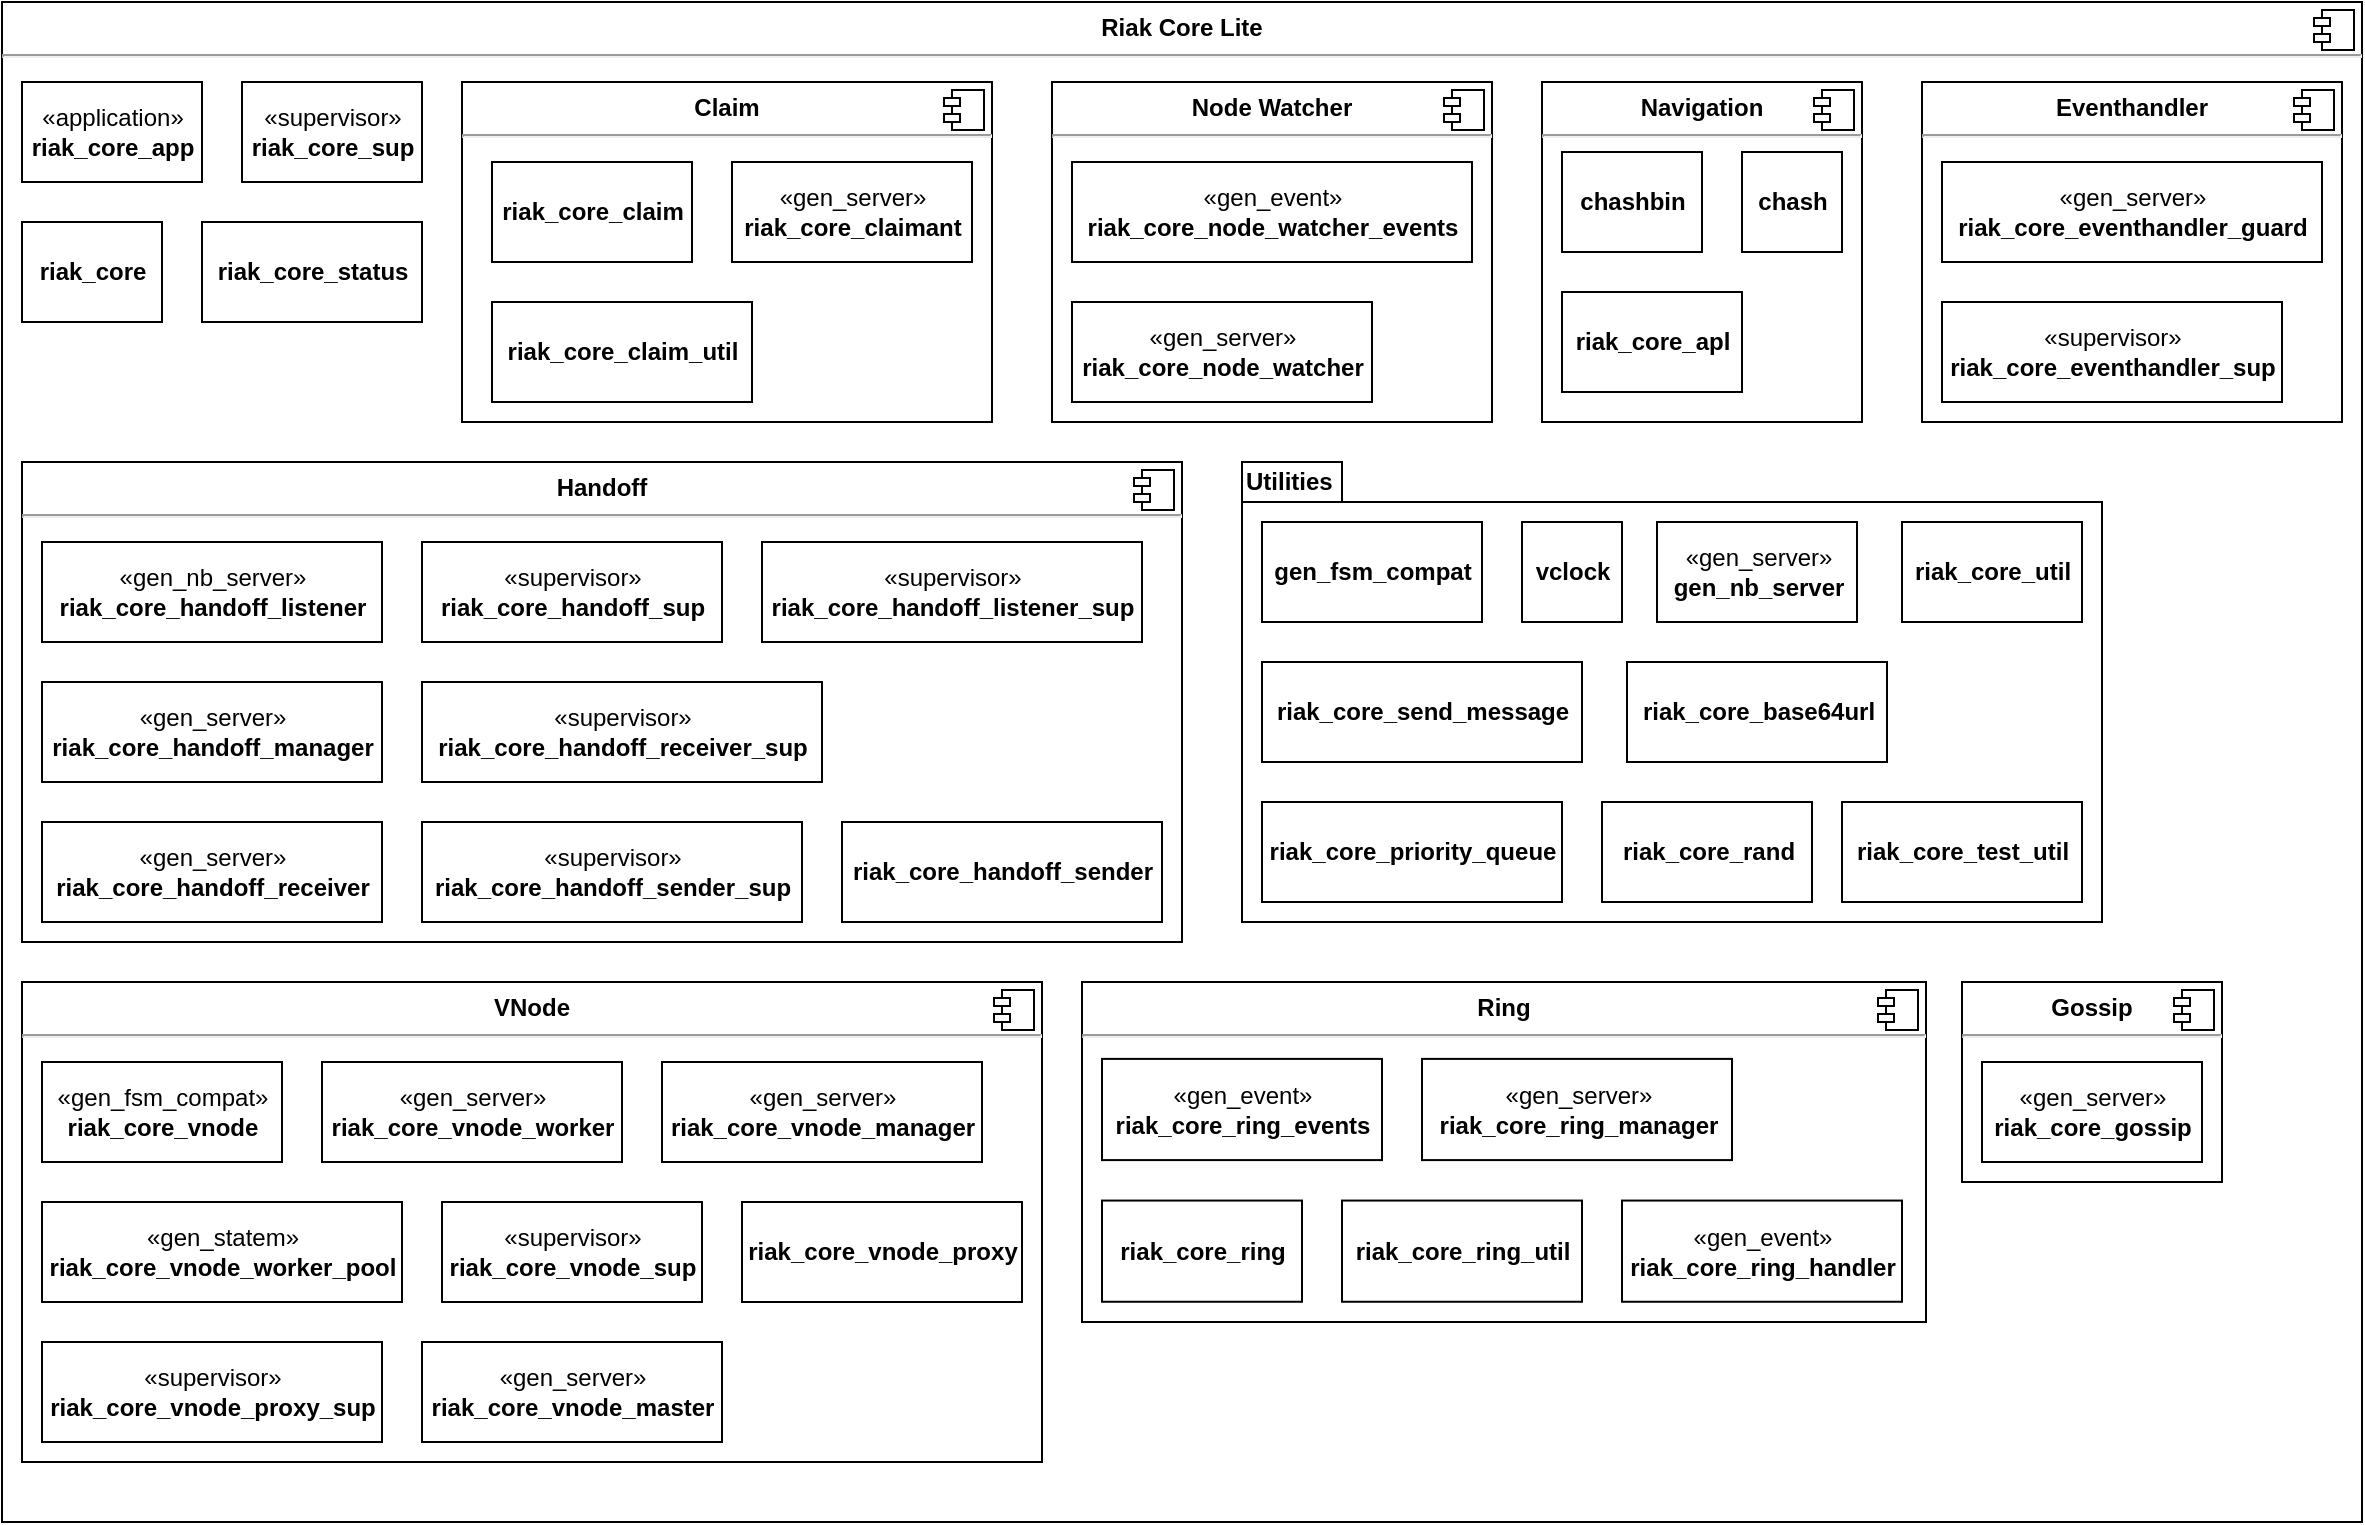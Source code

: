 <mxfile version="13.7.9" type="device" pages="9"><diagram id="2w3wyliLrQx92bb3xxeB" name="Components"><mxGraphModel dx="1360" dy="862" grid="1" gridSize="10" guides="1" tooltips="1" connect="1" arrows="1" fold="1" page="1" pageScale="1" pageWidth="827" pageHeight="1169" math="0" shadow="0"><root><mxCell id="0"/><mxCell id="1" parent="0"/><mxCell id="xYmURLKrlpu0qZQtQUhr-1" value="&lt;p style=&quot;margin: 0px ; margin-top: 6px ; text-align: center&quot;&gt;&lt;b&gt;Riak Core Lite&lt;/b&gt;&lt;/p&gt;&lt;hr&gt;&lt;p style=&quot;margin: 0px ; margin-left: 8px&quot;&gt;&lt;br&gt;&lt;/p&gt;" style="align=left;overflow=fill;html=1;dropTarget=0;" parent="1" vertex="1"><mxGeometry width="1180" height="760" as="geometry"/></mxCell><mxCell id="xYmURLKrlpu0qZQtQUhr-2" value="" style="shape=component;jettyWidth=8;jettyHeight=4;" parent="xYmURLKrlpu0qZQtQUhr-1" vertex="1"><mxGeometry x="1" width="20" height="20" relative="1" as="geometry"><mxPoint x="-24" y="4" as="offset"/></mxGeometry></mxCell><mxCell id="12zHPGHVuIK25X98aE-K-27" value="" style="group" parent="1" vertex="1" connectable="0"><mxGeometry x="10" y="230" width="580" height="240" as="geometry"/></mxCell><mxCell id="12zHPGHVuIK25X98aE-K-17" value="&lt;p style=&quot;margin: 0px ; margin-top: 6px ; text-align: center&quot;&gt;&lt;b&gt;Handoff&lt;/b&gt;&lt;/p&gt;&lt;hr&gt;&lt;p style=&quot;margin: 0px ; margin-left: 8px&quot;&gt;&lt;br&gt;&lt;/p&gt;" style="align=left;overflow=fill;html=1;dropTarget=0;" parent="12zHPGHVuIK25X98aE-K-27" vertex="1"><mxGeometry width="580" height="240" as="geometry"/></mxCell><mxCell id="12zHPGHVuIK25X98aE-K-18" value="" style="shape=component;jettyWidth=8;jettyHeight=4;" parent="12zHPGHVuIK25X98aE-K-17" vertex="1"><mxGeometry x="1" width="20" height="20" relative="1" as="geometry"><mxPoint x="-24" y="4" as="offset"/></mxGeometry></mxCell><mxCell id="12zHPGHVuIK25X98aE-K-19" value="«supervisor»&lt;br&gt;&lt;b&gt;riak_core_handoff_listener_sup&lt;/b&gt;" style="html=1;" parent="12zHPGHVuIK25X98aE-K-27" vertex="1"><mxGeometry x="370" y="40" width="190" height="50" as="geometry"/></mxCell><mxCell id="12zHPGHVuIK25X98aE-K-20" value="«gen_nb_server»&lt;br&gt;&lt;b&gt;riak_core_handoff_listener&lt;/b&gt;" style="html=1;" parent="12zHPGHVuIK25X98aE-K-27" vertex="1"><mxGeometry x="10" y="40" width="170" height="50" as="geometry"/></mxCell><mxCell id="12zHPGHVuIK25X98aE-K-21" value="«gen_server»&lt;br&gt;&lt;b&gt;riak_core_handoff_manager&lt;/b&gt;" style="html=1;" parent="12zHPGHVuIK25X98aE-K-27" vertex="1"><mxGeometry x="10" y="110" width="170" height="50" as="geometry"/></mxCell><mxCell id="12zHPGHVuIK25X98aE-K-22" value="«supervisor»&lt;br&gt;&lt;b&gt;riak_core_handoff_receiver_sup&lt;/b&gt;" style="html=1;" parent="12zHPGHVuIK25X98aE-K-27" vertex="1"><mxGeometry x="200" y="110" width="200" height="50" as="geometry"/></mxCell><mxCell id="12zHPGHVuIK25X98aE-K-23" value="«gen_server»&lt;br&gt;&lt;b&gt;riak_core_handoff_receiver&lt;/b&gt;" style="html=1;" parent="12zHPGHVuIK25X98aE-K-27" vertex="1"><mxGeometry x="10" y="180" width="170" height="50" as="geometry"/></mxCell><mxCell id="12zHPGHVuIK25X98aE-K-24" value="«supervisor»&lt;br&gt;&lt;b&gt;riak_core_handoff_sender_sup&lt;/b&gt;" style="html=1;" parent="12zHPGHVuIK25X98aE-K-27" vertex="1"><mxGeometry x="200" y="180" width="190" height="50" as="geometry"/></mxCell><mxCell id="12zHPGHVuIK25X98aE-K-25" value="&lt;b&gt;riak_core_handoff_sender&lt;/b&gt;" style="html=1;" parent="12zHPGHVuIK25X98aE-K-27" vertex="1"><mxGeometry x="410" y="180" width="160" height="50" as="geometry"/></mxCell><mxCell id="12zHPGHVuIK25X98aE-K-26" value="«supervisor»&lt;br&gt;&lt;b&gt;riak_core_handoff_sup&lt;/b&gt;" style="html=1;" parent="12zHPGHVuIK25X98aE-K-27" vertex="1"><mxGeometry x="200" y="40" width="150" height="50" as="geometry"/></mxCell><mxCell id="12zHPGHVuIK25X98aE-K-40" value="" style="group" parent="1" vertex="1" connectable="0"><mxGeometry x="540" y="490" width="422" height="170" as="geometry"/></mxCell><mxCell id="12zHPGHVuIK25X98aE-K-38" value="&lt;p style=&quot;margin: 0px ; margin-top: 6px ; text-align: center&quot;&gt;&lt;b&gt;Ring&lt;/b&gt;&lt;/p&gt;&lt;hr&gt;&lt;p style=&quot;margin: 0px ; margin-left: 8px&quot;&gt;&lt;br&gt;&lt;/p&gt;" style="align=left;overflow=fill;html=1;dropTarget=0;" parent="12zHPGHVuIK25X98aE-K-40" vertex="1"><mxGeometry width="422" height="170" as="geometry"/></mxCell><mxCell id="12zHPGHVuIK25X98aE-K-39" value="" style="shape=component;jettyWidth=8;jettyHeight=4;" parent="12zHPGHVuIK25X98aE-K-38" vertex="1"><mxGeometry x="1" width="20" height="20" relative="1" as="geometry"><mxPoint x="-24" y="4" as="offset"/></mxGeometry></mxCell><mxCell id="12zHPGHVuIK25X98aE-K-10" value="&lt;b&gt;riak_core_ring_util&lt;/b&gt;" style="html=1;" parent="12zHPGHVuIK25X98aE-K-40" vertex="1"><mxGeometry x="130" y="109.286" width="120" height="50.595" as="geometry"/></mxCell><mxCell id="12zHPGHVuIK25X98aE-K-7" value="«gen_event»&lt;br&gt;&lt;b&gt;riak_core_ring_events&lt;/b&gt;" style="html=1;" parent="12zHPGHVuIK25X98aE-K-40" vertex="1"><mxGeometry x="10" y="38.452" width="140" height="50.595" as="geometry"/></mxCell><mxCell id="12zHPGHVuIK25X98aE-K-8" value="«gen_event»&lt;br&gt;&lt;b&gt;riak_core_ring_handler&lt;/b&gt;" style="html=1;" parent="12zHPGHVuIK25X98aE-K-40" vertex="1"><mxGeometry x="270" y="109.286" width="140" height="50.595" as="geometry"/></mxCell><mxCell id="12zHPGHVuIK25X98aE-K-9" value="«gen_server»&lt;br&gt;&lt;div&gt;&lt;b&gt;riak_core_ring_manager&lt;/b&gt;&lt;br&gt;&lt;/div&gt;" style="html=1;" parent="12zHPGHVuIK25X98aE-K-40" vertex="1"><mxGeometry x="170" y="38.452" width="155" height="50.595" as="geometry"/></mxCell><mxCell id="12zHPGHVuIK25X98aE-K-13" value="&lt;b&gt;riak_core_ring&lt;/b&gt;" style="html=1;" parent="12zHPGHVuIK25X98aE-K-40" vertex="1"><mxGeometry x="10" y="109.286" width="100" height="50.595" as="geometry"/></mxCell><mxCell id="BK1kqw78oli8m_nrzJ5z-3" value="&lt;b&gt;riak_core&lt;/b&gt;" style="html=1;" parent="1" vertex="1"><mxGeometry x="10" y="110" width="70" height="50" as="geometry"/></mxCell><mxCell id="BK1kqw78oli8m_nrzJ5z-7" value="&lt;b&gt;riak_core_status&lt;/b&gt;" style="html=1;" parent="1" vertex="1"><mxGeometry x="100" y="110" width="110" height="50" as="geometry"/></mxCell><mxCell id="BK1kqw78oli8m_nrzJ5z-23" value="«application»&lt;br&gt;&lt;b&gt;riak_core_app&lt;/b&gt;" style="html=1;" parent="1" vertex="1"><mxGeometry x="10" y="40" width="90" height="50" as="geometry"/></mxCell><mxCell id="BK1kqw78oli8m_nrzJ5z-28" value="«supervisor»&lt;br&gt;&lt;b&gt;riak_core_sup&lt;/b&gt;" style="html=1;" parent="1" vertex="1"><mxGeometry x="120" y="40" width="90" height="50" as="geometry"/></mxCell><mxCell id="BK1kqw78oli8m_nrzJ5z-37" value="" style="group" parent="1" vertex="1" connectable="0"><mxGeometry x="960" y="40" width="210" height="170" as="geometry"/></mxCell><mxCell id="BK1kqw78oli8m_nrzJ5z-35" value="&lt;p style=&quot;margin: 0px ; margin-top: 6px ; text-align: center&quot;&gt;&lt;b&gt;Eventhandler&lt;/b&gt;&lt;/p&gt;&lt;hr&gt;&lt;p style=&quot;margin: 0px ; margin-left: 8px&quot;&gt;&lt;br&gt;&lt;/p&gt;" style="align=left;overflow=fill;html=1;dropTarget=0;" parent="BK1kqw78oli8m_nrzJ5z-37" vertex="1"><mxGeometry width="210" height="170" as="geometry"/></mxCell><mxCell id="BK1kqw78oli8m_nrzJ5z-36" value="" style="shape=component;jettyWidth=8;jettyHeight=4;" parent="BK1kqw78oli8m_nrzJ5z-35" vertex="1"><mxGeometry x="1" width="20" height="20" relative="1" as="geometry"><mxPoint x="-24" y="4" as="offset"/></mxGeometry></mxCell><mxCell id="BK1kqw78oli8m_nrzJ5z-14" value="«supervisor»&lt;br&gt;&lt;b&gt;riak_core_eventhandler_sup&lt;/b&gt;" style="html=1;" parent="BK1kqw78oli8m_nrzJ5z-37" vertex="1"><mxGeometry x="10" y="110" width="170" height="50" as="geometry"/></mxCell><mxCell id="BK1kqw78oli8m_nrzJ5z-15" value="«gen_server»&lt;br&gt;&lt;b&gt;riak_core_eventhandler_guard&lt;/b&gt;" style="html=1;" parent="BK1kqw78oli8m_nrzJ5z-37" vertex="1"><mxGeometry x="10" y="40" width="190" height="50" as="geometry"/></mxCell><mxCell id="BK1kqw78oli8m_nrzJ5z-40" value="" style="group" parent="1" vertex="1" connectable="0"><mxGeometry x="230" y="40" width="265" height="170" as="geometry"/></mxCell><mxCell id="BK1kqw78oli8m_nrzJ5z-38" value="&lt;p style=&quot;margin: 0px ; margin-top: 6px ; text-align: center&quot;&gt;&lt;b&gt;Claim&lt;/b&gt;&lt;/p&gt;&lt;hr&gt;&lt;p style=&quot;margin: 0px ; margin-left: 8px&quot;&gt;&lt;br&gt;&lt;/p&gt;" style="align=left;overflow=fill;html=1;dropTarget=0;" parent="BK1kqw78oli8m_nrzJ5z-40" vertex="1"><mxGeometry width="265" height="170" as="geometry"/></mxCell><mxCell id="BK1kqw78oli8m_nrzJ5z-39" value="" style="shape=component;jettyWidth=8;jettyHeight=4;" parent="BK1kqw78oli8m_nrzJ5z-38" vertex="1"><mxGeometry x="1" width="20" height="20" relative="1" as="geometry"><mxPoint x="-24" y="4" as="offset"/></mxGeometry></mxCell><mxCell id="BK1kqw78oli8m_nrzJ5z-16" value="«gen_server»&lt;br&gt;&lt;b&gt;riak_core_claimant&lt;/b&gt;" style="html=1;" parent="BK1kqw78oli8m_nrzJ5z-40" vertex="1"><mxGeometry x="135" y="40" width="120" height="50" as="geometry"/></mxCell><mxCell id="BK1kqw78oli8m_nrzJ5z-17" value="&lt;b&gt;riak_core_claim_util&lt;/b&gt;" style="html=1;" parent="BK1kqw78oli8m_nrzJ5z-40" vertex="1"><mxGeometry x="15" y="110" width="130" height="50" as="geometry"/></mxCell><mxCell id="BK1kqw78oli8m_nrzJ5z-18" value="&lt;b&gt;riak_core_claim&lt;/b&gt;" style="html=1;" parent="BK1kqw78oli8m_nrzJ5z-40" vertex="1"><mxGeometry x="15" y="40" width="100" height="50" as="geometry"/></mxCell><mxCell id="BK1kqw78oli8m_nrzJ5z-44" value="" style="group" parent="1" vertex="1" connectable="0"><mxGeometry x="620" y="230" width="430" height="230" as="geometry"/></mxCell><mxCell id="BK1kqw78oli8m_nrzJ5z-43" value="Utilities" style="shape=folder;fontStyle=1;spacingTop=-210;tabWidth=50;tabHeight=20;tabPosition=left;html=1;align=left;" parent="BK1kqw78oli8m_nrzJ5z-44" vertex="1"><mxGeometry width="430" height="230" as="geometry"/></mxCell><mxCell id="BK1kqw78oli8m_nrzJ5z-2" value="&lt;b&gt;vclock&lt;/b&gt;" style="html=1;" parent="BK1kqw78oli8m_nrzJ5z-44" vertex="1"><mxGeometry x="140" y="30" width="50" height="50" as="geometry"/></mxCell><mxCell id="BK1kqw78oli8m_nrzJ5z-5" value="&lt;b&gt;riak_core_test_util&lt;/b&gt;" style="html=1;" parent="BK1kqw78oli8m_nrzJ5z-44" vertex="1"><mxGeometry x="300" y="170" width="120" height="50" as="geometry"/></mxCell><mxCell id="BK1kqw78oli8m_nrzJ5z-8" value="&lt;b&gt;riak_core_send_message&lt;/b&gt;" style="html=1;" parent="BK1kqw78oli8m_nrzJ5z-44" vertex="1"><mxGeometry x="10" y="100" width="160" height="50" as="geometry"/></mxCell><mxCell id="BK1kqw78oli8m_nrzJ5z-9" value="&lt;b&gt;riak_core_rand&lt;/b&gt;" style="html=1;" parent="BK1kqw78oli8m_nrzJ5z-44" vertex="1"><mxGeometry x="180" y="170" width="105" height="50" as="geometry"/></mxCell><mxCell id="BK1kqw78oli8m_nrzJ5z-10" value="&lt;b&gt;riak_core_priority_queue&lt;/b&gt;" style="html=1;" parent="BK1kqw78oli8m_nrzJ5z-44" vertex="1"><mxGeometry x="10" y="170" width="150" height="50" as="geometry"/></mxCell><mxCell id="BK1kqw78oli8m_nrzJ5z-22" value="&lt;b&gt;riak_core_base64url&lt;/b&gt;" style="html=1;" parent="BK1kqw78oli8m_nrzJ5z-44" vertex="1"><mxGeometry x="192.5" y="100" width="130" height="50" as="geometry"/></mxCell><mxCell id="BK1kqw78oli8m_nrzJ5z-25" value="«gen_server»&lt;br&gt;&lt;b&gt;gen_nb_server&lt;/b&gt;" style="html=1;" parent="BK1kqw78oli8m_nrzJ5z-44" vertex="1"><mxGeometry x="207.5" y="30" width="100" height="50" as="geometry"/></mxCell><mxCell id="BK1kqw78oli8m_nrzJ5z-26" value="&lt;b&gt;gen_fsm_compat&lt;/b&gt;" style="html=1;" parent="BK1kqw78oli8m_nrzJ5z-44" vertex="1"><mxGeometry x="10" y="30" width="110" height="50" as="geometry"/></mxCell><mxCell id="BK1kqw78oli8m_nrzJ5z-4" value="&lt;b&gt;riak_core_util&lt;/b&gt;" style="html=1;" parent="BK1kqw78oli8m_nrzJ5z-44" vertex="1"><mxGeometry x="330" y="30" width="90" height="50" as="geometry"/></mxCell><mxCell id="BK1kqw78oli8m_nrzJ5z-47" value="" style="group" parent="1" vertex="1" connectable="0"><mxGeometry x="980" y="490" width="130" height="100" as="geometry"/></mxCell><mxCell id="BK1kqw78oli8m_nrzJ5z-45" value="&lt;p style=&quot;margin: 0px ; margin-top: 6px ; text-align: center&quot;&gt;&lt;b&gt;Gossip&lt;/b&gt;&lt;/p&gt;&lt;hr&gt;&lt;p style=&quot;margin: 0px ; margin-left: 8px&quot;&gt;&lt;br&gt;&lt;/p&gt;" style="align=left;overflow=fill;html=1;dropTarget=0;" parent="BK1kqw78oli8m_nrzJ5z-47" vertex="1"><mxGeometry width="130" height="100" as="geometry"/></mxCell><mxCell id="BK1kqw78oli8m_nrzJ5z-46" value="" style="shape=component;jettyWidth=8;jettyHeight=4;" parent="BK1kqw78oli8m_nrzJ5z-45" vertex="1"><mxGeometry x="1" width="20" height="20" relative="1" as="geometry"><mxPoint x="-24" y="4" as="offset"/></mxGeometry></mxCell><mxCell id="BK1kqw78oli8m_nrzJ5z-13" value="«gen_server»&lt;br&gt;&lt;b&gt;riak_core_gossip&lt;/b&gt;" style="html=1;" parent="BK1kqw78oli8m_nrzJ5z-47" vertex="1"><mxGeometry x="10" y="40" width="110" height="50" as="geometry"/></mxCell><mxCell id="BK1kqw78oli8m_nrzJ5z-48" value="" style="group" parent="1" vertex="1" connectable="0"><mxGeometry x="525" y="40" width="220" height="170" as="geometry"/></mxCell><mxCell id="BK1kqw78oli8m_nrzJ5z-41" value="&lt;p style=&quot;margin: 0px ; margin-top: 6px ; text-align: center&quot;&gt;&lt;b&gt;Node Watcher&lt;/b&gt;&lt;/p&gt;&lt;hr&gt;&lt;p style=&quot;margin: 0px ; margin-left: 8px&quot;&gt;&lt;br&gt;&lt;/p&gt;" style="align=left;overflow=fill;html=1;dropTarget=0;" parent="BK1kqw78oli8m_nrzJ5z-48" vertex="1"><mxGeometry width="220" height="170" as="geometry"/></mxCell><mxCell id="BK1kqw78oli8m_nrzJ5z-42" value="" style="shape=component;jettyWidth=8;jettyHeight=4;" parent="BK1kqw78oli8m_nrzJ5z-41" vertex="1"><mxGeometry x="1" width="20" height="20" relative="1" as="geometry"><mxPoint x="-24" y="4" as="offset"/></mxGeometry></mxCell><mxCell id="BK1kqw78oli8m_nrzJ5z-11" value="«gen_server»&lt;br&gt;&lt;b&gt;riak_core_node_watcher&lt;/b&gt;" style="html=1;" parent="BK1kqw78oli8m_nrzJ5z-48" vertex="1"><mxGeometry x="10" y="110" width="150" height="50" as="geometry"/></mxCell><mxCell id="BK1kqw78oli8m_nrzJ5z-12" value="«gen_event»&lt;br&gt;&lt;b&gt;riak_core_node_watcher_events&lt;/b&gt;" style="html=1;" parent="BK1kqw78oli8m_nrzJ5z-48" vertex="1"><mxGeometry x="10" y="40" width="200" height="50" as="geometry"/></mxCell><mxCell id="xYmURLKrlpu0qZQtQUhr-3" value="" style="group" parent="1" vertex="1" connectable="0"><mxGeometry x="770" y="40" width="160" height="170" as="geometry"/></mxCell><mxCell id="BK1kqw78oli8m_nrzJ5z-32" value="&lt;p style=&quot;margin: 0px ; margin-top: 6px ; text-align: center&quot;&gt;&lt;b&gt;Navigation&lt;/b&gt;&lt;/p&gt;&lt;hr&gt;&lt;p style=&quot;margin: 0px ; margin-left: 8px&quot;&gt;&lt;br&gt;&lt;/p&gt;" style="align=left;overflow=fill;html=1;dropTarget=0;" parent="xYmURLKrlpu0qZQtQUhr-3" vertex="1"><mxGeometry width="160" height="170" as="geometry"/></mxCell><mxCell id="BK1kqw78oli8m_nrzJ5z-33" value="" style="shape=component;jettyWidth=8;jettyHeight=4;" parent="BK1kqw78oli8m_nrzJ5z-32" vertex="1"><mxGeometry x="1" width="20" height="20" relative="1" as="geometry"><mxPoint x="-24" y="4" as="offset"/></mxGeometry></mxCell><mxCell id="BK1kqw78oli8m_nrzJ5z-1" value="&lt;b&gt;chash&lt;/b&gt;" style="html=1;" parent="xYmURLKrlpu0qZQtQUhr-3" vertex="1"><mxGeometry x="100" y="35" width="50" height="50" as="geometry"/></mxCell><mxCell id="BK1kqw78oli8m_nrzJ5z-24" value="&lt;b&gt;riak_core_apl&lt;/b&gt;" style="html=1;" parent="xYmURLKrlpu0qZQtQUhr-3" vertex="1"><mxGeometry x="10" y="105" width="90" height="50" as="geometry"/></mxCell><mxCell id="BK1kqw78oli8m_nrzJ5z-27" value="&lt;b&gt;chashbin&lt;/b&gt;" style="html=1;" parent="xYmURLKrlpu0qZQtQUhr-3" vertex="1"><mxGeometry x="10" y="35" width="70" height="50" as="geometry"/></mxCell><mxCell id="xYmURLKrlpu0qZQtQUhr-4" value="" style="group" parent="1" vertex="1" connectable="0"><mxGeometry x="10" y="490" width="510" height="240" as="geometry"/></mxCell><mxCell id="12zHPGHVuIK25X98aE-K-28" value="&lt;p style=&quot;margin: 0px ; margin-top: 6px ; text-align: center&quot;&gt;&lt;b&gt;VNode&lt;/b&gt;&lt;/p&gt;&lt;hr&gt;" style="align=left;overflow=fill;html=1;dropTarget=0;" parent="xYmURLKrlpu0qZQtQUhr-4" vertex="1"><mxGeometry width="510" height="240" as="geometry"/></mxCell><mxCell id="12zHPGHVuIK25X98aE-K-29" value="" style="shape=component;jettyWidth=8;jettyHeight=4;" parent="12zHPGHVuIK25X98aE-K-28" vertex="1"><mxGeometry x="1" width="20" height="20" relative="1" as="geometry"><mxPoint x="-24" y="4" as="offset"/></mxGeometry></mxCell><mxCell id="12zHPGHVuIK25X98aE-K-30" value="«gen_server»&lt;br&gt;&lt;b&gt;riak_core_vnode_manager&lt;/b&gt;" style="html=1;" parent="xYmURLKrlpu0qZQtQUhr-4" vertex="1"><mxGeometry x="320" y="40" width="160" height="50" as="geometry"/></mxCell><mxCell id="12zHPGHVuIK25X98aE-K-31" value="«gen_server»&lt;br&gt;&lt;b&gt;riak_core_vnode_master&lt;/b&gt;" style="html=1;" parent="xYmURLKrlpu0qZQtQUhr-4" vertex="1"><mxGeometry x="200" y="180" width="150" height="50" as="geometry"/></mxCell><mxCell id="12zHPGHVuIK25X98aE-K-32" value="«supervisor»&lt;br&gt;&lt;b&gt;riak_core_vnode_proxy_sup&lt;/b&gt;" style="html=1;" parent="xYmURLKrlpu0qZQtQUhr-4" vertex="1"><mxGeometry x="10" y="180" width="170" height="50" as="geometry"/></mxCell><mxCell id="12zHPGHVuIK25X98aE-K-33" value="&lt;b&gt;riak_core_vnode_proxy&lt;/b&gt;" style="html=1;" parent="xYmURLKrlpu0qZQtQUhr-4" vertex="1"><mxGeometry x="360" y="110" width="140" height="50" as="geometry"/></mxCell><mxCell id="12zHPGHVuIK25X98aE-K-34" value="«supervisor»&lt;br&gt;&lt;b&gt;riak_core_vnode_sup&lt;/b&gt;" style="html=1;" parent="xYmURLKrlpu0qZQtQUhr-4" vertex="1"><mxGeometry x="210" y="110" width="130" height="50" as="geometry"/></mxCell><mxCell id="12zHPGHVuIK25X98aE-K-35" value="«gen_statem»&lt;br&gt;&lt;b&gt;riak_core_vnode_worker_pool&lt;/b&gt;" style="html=1;" parent="xYmURLKrlpu0qZQtQUhr-4" vertex="1"><mxGeometry x="10" y="110" width="180" height="50" as="geometry"/></mxCell><mxCell id="12zHPGHVuIK25X98aE-K-36" value="«gen_server»&lt;br&gt;&lt;b&gt;riak_core_vnode_worker&lt;/b&gt;" style="html=1;" parent="xYmURLKrlpu0qZQtQUhr-4" vertex="1"><mxGeometry x="150" y="40" width="150" height="50" as="geometry"/></mxCell><mxCell id="12zHPGHVuIK25X98aE-K-37" value="«gen_fsm_compat»&lt;br&gt;&lt;b&gt;riak_core_vnode&lt;/b&gt;" style="html=1;" parent="xYmURLKrlpu0qZQtQUhr-4" vertex="1"><mxGeometry x="10" y="40" width="120" height="50" as="geometry"/></mxCell></root></mxGraphModel></diagram><diagram id="n99tHaJ6flmHFSntHOZE" name="Modules"><mxGraphModel dx="1360" dy="862" grid="1" gridSize="10" guides="1" tooltips="1" connect="1" arrows="1" fold="1" page="1" pageScale="1" pageWidth="1169" pageHeight="827" math="0" shadow="0"><root><mxCell id="daTjv0CR7LJPoVoOVBio-0"/><mxCell id="daTjv0CR7LJPoVoOVBio-1" parent="daTjv0CR7LJPoVoOVBio-0"/><mxCell id="JqASVPQz8dZwKsv0n3jB-21" value="&lt;b&gt;riak_core&lt;/b&gt;" style="html=1;" parent="daTjv0CR7LJPoVoOVBio-1" vertex="1"><mxGeometry x="880" y="301.38" width="70" height="50" as="geometry"/></mxCell><mxCell id="JqASVPQz8dZwKsv0n3jB-22" value="&lt;b&gt;riak_core_util&lt;/b&gt;" style="html=1;" parent="daTjv0CR7LJPoVoOVBio-1" vertex="1"><mxGeometry x="680" y="360.0" width="90" height="50" as="geometry"/></mxCell><mxCell id="JqASVPQz8dZwKsv0n3jB-23" value="&lt;b&gt;riak_core_status&lt;/b&gt;" style="html=1;" parent="daTjv0CR7LJPoVoOVBio-1" vertex="1"><mxGeometry x="680" y="178.45" width="110" height="50" as="geometry"/></mxCell><mxCell id="JqASVPQz8dZwKsv0n3jB-24" value="«application»&lt;br&gt;&lt;b&gt;riak_core_app&lt;/b&gt;" style="html=1;" parent="daTjv0CR7LJPoVoOVBio-1" vertex="1"><mxGeometry y="300" width="90" height="50" as="geometry"/></mxCell><mxCell id="JqASVPQz8dZwKsv0n3jB-25" value="«supervisor»&lt;br&gt;&lt;b&gt;riak_core_sup&lt;/b&gt;" style="html=1;" parent="daTjv0CR7LJPoVoOVBio-1" vertex="1"><mxGeometry x="680" y="238.45" width="90" height="50" as="geometry"/></mxCell><mxCell id="JqASVPQz8dZwKsv0n3jB-39" value="«gen_server»&lt;br&gt;&lt;b&gt;riak_core_claimant&lt;/b&gt;" style="html=1;" parent="daTjv0CR7LJPoVoOVBio-1" vertex="1"><mxGeometry x="200" y="62.38" width="120" height="50" as="geometry"/></mxCell><mxCell id="JqASVPQz8dZwKsv0n3jB-40" value="&lt;b&gt;riak_core_claim_util&lt;/b&gt;" style="html=1;" parent="daTjv0CR7LJPoVoOVBio-1" vertex="1"><mxGeometry y="540" width="130" height="50" as="geometry"/></mxCell><mxCell id="JqASVPQz8dZwKsv0n3jB-41" value="&lt;b&gt;riak_core_claim&lt;/b&gt;" style="html=1;" parent="daTjv0CR7LJPoVoOVBio-1" vertex="1"><mxGeometry x="200" y="2.38" width="100" height="50" as="geometry"/></mxCell><mxCell id="JqASVPQz8dZwKsv0n3jB-59" value="«gen_server»&lt;br&gt;&lt;b&gt;riak_core_node_watcher&lt;/b&gt;" style="html=1;" parent="daTjv0CR7LJPoVoOVBio-1" vertex="1"><mxGeometry x="440" y="242.38" width="150" height="50" as="geometry"/></mxCell><mxCell id="JqASVPQz8dZwKsv0n3jB-60" value="«gen_event»&lt;br&gt;&lt;b&gt;riak_core_node_watcher_events&lt;/b&gt;" style="html=1;" parent="daTjv0CR7LJPoVoOVBio-1" vertex="1"><mxGeometry x="440" y="182.38" width="200" height="50" as="geometry"/></mxCell><mxCell id="JqASVPQz8dZwKsv0n3jB-64" value="&lt;b&gt;chash&lt;/b&gt;" style="html=1;" parent="daTjv0CR7LJPoVoOVBio-1" vertex="1"><mxGeometry width="50" height="50" as="geometry"/></mxCell><mxCell id="JqASVPQz8dZwKsv0n3jB-65" value="&lt;b&gt;riak_core_apl&lt;/b&gt;" style="html=1;" parent="daTjv0CR7LJPoVoOVBio-1" vertex="1"><mxGeometry y="240" width="90" height="50" as="geometry"/></mxCell><mxCell id="JqASVPQz8dZwKsv0n3jB-66" value="&lt;b&gt;chashbin&lt;/b&gt;" style="html=1;" parent="daTjv0CR7LJPoVoOVBio-1" vertex="1"><mxGeometry y="60" width="70" height="50" as="geometry"/></mxCell><mxCell id="JqASVPQz8dZwKsv0n3jB-34" value="«supervisor»&lt;br&gt;&lt;b&gt;riak_core_eventhandler_sup&lt;/b&gt;" style="html=1;" parent="daTjv0CR7LJPoVoOVBio-1" vertex="1"><mxGeometry x="200" y="182.38" width="170" height="50" as="geometry"/></mxCell><mxCell id="JqASVPQz8dZwKsv0n3jB-35" value="«gen_server»&lt;br&gt;&lt;b&gt;riak_core_eventhandler_guard&lt;/b&gt;" style="html=1;" parent="daTjv0CR7LJPoVoOVBio-1" vertex="1"><mxGeometry x="200" y="122.38" width="190" height="50" as="geometry"/></mxCell><mxCell id="JqASVPQz8dZwKsv0n3jB-5" value="«supervisor»&lt;br&gt;&lt;b&gt;riak_core_handoff_listener_sup&lt;/b&gt;" style="html=1;" parent="daTjv0CR7LJPoVoOVBio-1" vertex="1"><mxGeometry x="200" y="302.38" width="190" height="50" as="geometry"/></mxCell><mxCell id="JqASVPQz8dZwKsv0n3jB-6" value="«gen_nb_server»&lt;br&gt;&lt;b&gt;riak_core_handoff_listener&lt;/b&gt;" style="html=1;" parent="daTjv0CR7LJPoVoOVBio-1" vertex="1"><mxGeometry x="200" y="360" width="170" height="50" as="geometry"/></mxCell><mxCell id="JqASVPQz8dZwKsv0n3jB-7" value="«gen_server»&lt;br&gt;&lt;b&gt;riak_core_handoff_manager&lt;/b&gt;" style="html=1;" parent="daTjv0CR7LJPoVoOVBio-1" vertex="1"><mxGeometry x="200" y="420" width="170" height="50" as="geometry"/></mxCell><mxCell id="JqASVPQz8dZwKsv0n3jB-8" value="«supervisor»&lt;br&gt;&lt;b&gt;riak_core_handoff_receiver_sup&lt;/b&gt;" style="html=1;" parent="daTjv0CR7LJPoVoOVBio-1" vertex="1"><mxGeometry x="200" y="480" width="200" height="50" as="geometry"/></mxCell><mxCell id="JqASVPQz8dZwKsv0n3jB-9" value="«gen_server»&lt;br&gt;&lt;b&gt;riak_core_handoff_receiver&lt;/b&gt;" style="html=1;" parent="daTjv0CR7LJPoVoOVBio-1" vertex="1"><mxGeometry x="200" y="540" width="170" height="50" as="geometry"/></mxCell><mxCell id="JqASVPQz8dZwKsv0n3jB-10" value="«supervisor»&lt;br&gt;&lt;b&gt;riak_core_handoff_sender_sup&lt;/b&gt;" style="html=1;" parent="daTjv0CR7LJPoVoOVBio-1" vertex="1"><mxGeometry x="440" y="2.38" width="190" height="50" as="geometry"/></mxCell><mxCell id="JqASVPQz8dZwKsv0n3jB-11" value="&lt;b&gt;riak_core_handoff_sender&lt;/b&gt;" style="html=1;" parent="daTjv0CR7LJPoVoOVBio-1" vertex="1"><mxGeometry x="440" y="62.38" width="160" height="50" as="geometry"/></mxCell><mxCell id="JqASVPQz8dZwKsv0n3jB-12" value="«supervisor»&lt;br&gt;&lt;b&gt;riak_core_handoff_sup&lt;/b&gt;" style="html=1;" parent="daTjv0CR7LJPoVoOVBio-1" vertex="1"><mxGeometry x="440" y="122.38" width="150" height="50" as="geometry"/></mxCell><mxCell id="JqASVPQz8dZwKsv0n3jB-70" value="«gen_server»&lt;br&gt;&lt;b&gt;riak_core_vnode_manager&lt;/b&gt;" style="html=1;" parent="daTjv0CR7LJPoVoOVBio-1" vertex="1"><mxGeometry x="680" y="420.0" width="160" height="50" as="geometry"/></mxCell><mxCell id="JqASVPQz8dZwKsv0n3jB-71" value="«gen_server»&lt;br&gt;&lt;b&gt;riak_core_vnode_master&lt;/b&gt;" style="html=1;" parent="daTjv0CR7LJPoVoOVBio-1" vertex="1"><mxGeometry x="680" y="480.0" width="150" height="50" as="geometry"/></mxCell><mxCell id="JqASVPQz8dZwKsv0n3jB-72" value="«supervisor»&lt;br&gt;&lt;b&gt;riak_core_vnode_proxy_sup&lt;/b&gt;" style="html=1;" parent="daTjv0CR7LJPoVoOVBio-1" vertex="1"><mxGeometry x="680" y="540.0" width="170" height="50" as="geometry"/></mxCell><mxCell id="JqASVPQz8dZwKsv0n3jB-73" value="&lt;b&gt;riak_core_vnode_proxy&lt;/b&gt;" style="html=1;" parent="daTjv0CR7LJPoVoOVBio-1" vertex="1"><mxGeometry x="880" y="1.38" width="140" height="50" as="geometry"/></mxCell><mxCell id="JqASVPQz8dZwKsv0n3jB-74" value="«supervisor»&lt;br&gt;&lt;b&gt;riak_core_vnode_sup&lt;/b&gt;" style="html=1;" parent="daTjv0CR7LJPoVoOVBio-1" vertex="1"><mxGeometry x="880" y="61.38" width="130" height="50" as="geometry"/></mxCell><mxCell id="JqASVPQz8dZwKsv0n3jB-75" value="«gen_statem»&lt;br&gt;&lt;b&gt;riak_core_vnode_worker_pool&lt;/b&gt;" style="html=1;" parent="daTjv0CR7LJPoVoOVBio-1" vertex="1"><mxGeometry x="880" y="121.38" width="180" height="50" as="geometry"/></mxCell><mxCell id="JqASVPQz8dZwKsv0n3jB-76" value="«gen_server»&lt;br&gt;&lt;b&gt;riak_core_vnode_worker&lt;/b&gt;" style="html=1;" parent="daTjv0CR7LJPoVoOVBio-1" vertex="1"><mxGeometry x="880" y="181.38" width="150" height="50" as="geometry"/></mxCell><mxCell id="JqASVPQz8dZwKsv0n3jB-77" value="«gen_fsm_compat»&lt;br&gt;&lt;b&gt;riak_core_vnode&lt;/b&gt;" style="html=1;" parent="daTjv0CR7LJPoVoOVBio-1" vertex="1"><mxGeometry x="880" y="241.38" width="120" height="50" as="geometry"/></mxCell><mxCell id="JqASVPQz8dZwKsv0n3jB-44" value="&lt;b&gt;vclock&lt;/b&gt;" style="html=1;" parent="daTjv0CR7LJPoVoOVBio-1" vertex="1"><mxGeometry x="880" y="361.38" width="50" height="50" as="geometry"/></mxCell><mxCell id="JqASVPQz8dZwKsv0n3jB-45" value="&lt;b&gt;riak_core_test_util&lt;/b&gt;" style="html=1;" parent="daTjv0CR7LJPoVoOVBio-1" vertex="1"><mxGeometry x="680" y="298.45" width="120" height="50" as="geometry"/></mxCell><mxCell id="JqASVPQz8dZwKsv0n3jB-46" value="&lt;b&gt;riak_core_send_message&lt;/b&gt;" style="html=1;" parent="daTjv0CR7LJPoVoOVBio-1" vertex="1"><mxGeometry x="680" y="118.45" width="160" height="50" as="geometry"/></mxCell><mxCell id="JqASVPQz8dZwKsv0n3jB-47" value="&lt;b&gt;riak_core_rand&lt;/b&gt;" style="html=1;" parent="daTjv0CR7LJPoVoOVBio-1" vertex="1"><mxGeometry x="440" y="360" width="105" height="50" as="geometry"/></mxCell><mxCell id="JqASVPQz8dZwKsv0n3jB-48" value="&lt;b&gt;riak_core_priority_queue&lt;/b&gt;" style="html=1;" parent="daTjv0CR7LJPoVoOVBio-1" vertex="1"><mxGeometry x="440" y="302.38" width="150" height="50" as="geometry"/></mxCell><mxCell id="JqASVPQz8dZwKsv0n3jB-49" value="&lt;b&gt;riak_core_base64url&lt;/b&gt;" style="html=1;" parent="daTjv0CR7LJPoVoOVBio-1" vertex="1"><mxGeometry y="360" width="130" height="50" as="geometry"/></mxCell><mxCell id="JqASVPQz8dZwKsv0n3jB-50" value="«gen_server»&lt;br&gt;&lt;b&gt;gen_nb_server&lt;/b&gt;" style="html=1;" parent="daTjv0CR7LJPoVoOVBio-1" vertex="1"><mxGeometry y="180" width="100" height="50" as="geometry"/></mxCell><mxCell id="JqASVPQz8dZwKsv0n3jB-51" value="&lt;b&gt;gen_fsm_compat&lt;/b&gt;" style="html=1;" parent="daTjv0CR7LJPoVoOVBio-1" vertex="1"><mxGeometry y="120" width="110" height="50" as="geometry"/></mxCell><mxCell id="JqASVPQz8dZwKsv0n3jB-16" value="&lt;b&gt;riak_core_ring_util&lt;/b&gt;" style="html=1;" parent="daTjv0CR7LJPoVoOVBio-1" vertex="1"><mxGeometry x="680" y="-0.004" width="120" height="50.595" as="geometry"/></mxCell><mxCell id="JqASVPQz8dZwKsv0n3jB-17" value="«gen_event»&lt;br&gt;&lt;b&gt;riak_core_ring_events&lt;/b&gt;" style="html=1;" parent="daTjv0CR7LJPoVoOVBio-1" vertex="1"><mxGeometry x="440" y="420.002" width="140" height="50.595" as="geometry"/></mxCell><mxCell id="JqASVPQz8dZwKsv0n3jB-18" value="«gen_event»&lt;br&gt;&lt;b&gt;riak_core_ring_handler&lt;/b&gt;" style="html=1;" parent="daTjv0CR7LJPoVoOVBio-1" vertex="1"><mxGeometry x="440" y="481.546" width="140" height="50.595" as="geometry"/></mxCell><mxCell id="JqASVPQz8dZwKsv0n3jB-19" value="«gen_server»&lt;br&gt;&lt;div&gt;&lt;b&gt;riak_core_ring_manager&lt;/b&gt;&lt;br&gt;&lt;/div&gt;" style="html=1;" parent="daTjv0CR7LJPoVoOVBio-1" vertex="1"><mxGeometry x="440" y="541.432" width="155" height="50.595" as="geometry"/></mxCell><mxCell id="JqASVPQz8dZwKsv0n3jB-20" value="&lt;b&gt;riak_core_ring&lt;/b&gt;" style="html=1;" parent="daTjv0CR7LJPoVoOVBio-1" vertex="1"><mxGeometry x="680" y="59.996" width="100" height="50.595" as="geometry"/></mxCell><mxCell id="JqASVPQz8dZwKsv0n3jB-29" value="&lt;b&gt;riak_core_bucket&lt;/b&gt;" style="html=1;" parent="daTjv0CR7LJPoVoOVBio-1" vertex="1"><mxGeometry y="480" width="110" height="50" as="geometry"/></mxCell><mxCell id="JqASVPQz8dZwKsv0n3jB-30" value="&lt;b&gt;riak_core_bucket_props&lt;/b&gt;" style="html=1;" parent="daTjv0CR7LJPoVoOVBio-1" vertex="1"><mxGeometry y="420" width="150" height="50" as="geometry"/></mxCell><mxCell id="JqASVPQz8dZwKsv0n3jB-55" value="«gen_server»&lt;br&gt;&lt;b&gt;riak_core_gossip&lt;/b&gt;" style="html=1;" parent="daTjv0CR7LJPoVoOVBio-1" vertex="1"><mxGeometry x="200" y="242.38" width="110" height="50" as="geometry"/></mxCell></root></mxGraphModel></diagram><diagram id="jp2dQRvvtPjZ8gTurm9e" name="Start Cluster"><mxGraphModel dx="2267" dy="3775" grid="1" gridSize="10" guides="1" tooltips="1" connect="1" arrows="1" fold="1" page="1" pageScale="1" pageWidth="827" pageHeight="1169" math="0" shadow="0"><root><mxCell id="uQULgPGRT6OzPccrmKBE-0"/><mxCell id="uQULgPGRT6OzPccrmKBE-1" parent="uQULgPGRT6OzPccrmKBE-0"/><mxCell id="P1rHodO3SeOpQVKCM_Om-2" value="Initialize Handoff Components" style="shape=umlFrame;whiteSpace=wrap;html=1;width=190;height=26;" parent="uQULgPGRT6OzPccrmKBE-1" vertex="1"><mxGeometry x="990" y="-910" width="990" height="270" as="geometry"/></mxCell><mxCell id="P1rHodO3SeOpQVKCM_Om-21" value="Initialize VNode Manager&lt;span style=&quot;color: rgba(0 , 0 , 0 , 0) ; font-family: monospace ; font-size: 0px&quot;&gt;%3CmxGraphModel%3E%3Croot%3E%3CmxCell%20id%3D%220%22%2F%3E%3CmxCell%20id%3D%221%22%20parent%3D%220%22%2F%3E%3CmxCell%20id%3D%222%22%20value%3D%22Initialize%20Handoff%20Components%22%20style%3D%22shape%3DumlFrame%3BwhiteSpace%3Dwrap%3Bhtml%3D1%3Bwidth%3D190%3Bheight%3D26%3B%22%20vertex%3D%221%22%20parent%3D%221%22%3E%3CmxGeometry%20x%3D%2260%22%20y%3D%221654%22%20width%3D%22300%22%20height%3D%22200%22%20as%3D%22geometry%22%2F%3E%3C%2FmxCell%3E%3C%2Froot%3E%3C%2FmxGraphModel%3E&lt;/span&gt;" style="shape=umlFrame;whiteSpace=wrap;html=1;width=190;height=26;" parent="uQULgPGRT6OzPccrmKBE-1" vertex="1"><mxGeometry x="990" y="-593.59" width="620" height="378.4" as="geometry"/></mxCell><mxCell id="_8vgfeefe1CSM2zMBY3--114" value="Start System Processes" style="shape=umlFrame;whiteSpace=wrap;html=1;width=160;height=30;" parent="uQULgPGRT6OzPccrmKBE-1" vertex="1"><mxGeometry x="30" y="-910" width="900" height="930" as="geometry"/></mxCell><mxCell id="_8vgfeefe1CSM2zMBY3--0" value="«gen_server»&lt;br&gt;&lt;b&gt;riak_core_claimant&lt;/b&gt;" style="html=1;" parent="uQULgPGRT6OzPccrmKBE-1" vertex="1"><mxGeometry x="238" y="-41" width="120" height="50" as="geometry"/></mxCell><mxCell id="_8vgfeefe1CSM2zMBY3--1" value="«gen_server»&lt;br&gt;&lt;b&gt;riak_core_node_watcher&lt;/b&gt;" style="html=1;" parent="uQULgPGRT6OzPccrmKBE-1" vertex="1"><mxGeometry x="238" y="-219.4" width="150" height="50" as="geometry"/></mxCell><mxCell id="_8vgfeefe1CSM2zMBY3--2" value="«gen_event»&lt;br&gt;&lt;b&gt;riak_core_node_watcher_events&lt;/b&gt;" style="html=1;" parent="uQULgPGRT6OzPccrmKBE-1" vertex="1"><mxGeometry x="238" y="-280" width="200" height="50" as="geometry"/></mxCell><mxCell id="_8vgfeefe1CSM2zMBY3--3" value="«supervisor»&lt;br&gt;&lt;b&gt;riak_core_eventhandler_sup&lt;/b&gt;" style="html=1;" parent="uQULgPGRT6OzPccrmKBE-1" vertex="1"><mxGeometry x="238" y="-820" width="170" height="50" as="geometry"/></mxCell><mxCell id="_8vgfeefe1CSM2zMBY3--4" value="«gen_server»&lt;br&gt;&lt;b&gt;riak_core_vnode_manager&lt;/b&gt;" style="html=1;" parent="uQULgPGRT6OzPccrmKBE-1" vertex="1"><mxGeometry x="238" y="-160.0" width="160" height="50" as="geometry"/></mxCell><mxCell id="_8vgfeefe1CSM2zMBY3--5" value="«supervisor»&lt;br&gt;&lt;b&gt;riak_core_vnode_proxy_sup&lt;/b&gt;" style="html=1;" parent="uQULgPGRT6OzPccrmKBE-1" vertex="1"><mxGeometry x="238" y="-429.39" width="170" height="50" as="geometry"/></mxCell><mxCell id="_8vgfeefe1CSM2zMBY3--6" value="«supervisor»&lt;br&gt;&lt;b&gt;riak_core_vnode_sup&lt;/b&gt;" style="html=1;" parent="uQULgPGRT6OzPccrmKBE-1" vertex="1"><mxGeometry x="238" y="-880" width="130" height="50" as="geometry"/></mxCell><mxCell id="_8vgfeefe1CSM2zMBY3--7" value="«gen_event»&lt;br&gt;&lt;b&gt;riak_core_ring_events&lt;/b&gt;" style="html=1;" parent="uQULgPGRT6OzPccrmKBE-1" vertex="1"><mxGeometry x="238" y="-699.998" width="140" height="50.595" as="geometry"/></mxCell><mxCell id="_8vgfeefe1CSM2zMBY3--8" value="«gen_server»&lt;br&gt;&lt;div&gt;&lt;b&gt;riak_core_ring_manager&lt;/b&gt;&lt;br&gt;&lt;/div&gt;" style="html=1;" parent="uQULgPGRT6OzPccrmKBE-1" vertex="1"><mxGeometry x="238" y="-610.298" width="155" height="50.595" as="geometry"/></mxCell><mxCell id="_8vgfeefe1CSM2zMBY3--9" value="«gen_server»&lt;br&gt;&lt;b&gt;riak_core_gossip&lt;/b&gt;" style="html=1;" parent="uQULgPGRT6OzPccrmKBE-1" vertex="1"><mxGeometry x="238" y="-101" width="110" height="50" as="geometry"/></mxCell><mxCell id="_8vgfeefe1CSM2zMBY3--10" value="«supervisor»&lt;br&gt;&lt;b&gt;riak_core_handoff_sup&lt;/b&gt;" style="html=1;" parent="uQULgPGRT6OzPccrmKBE-1" vertex="1"><mxGeometry x="238" y="-760" width="150" height="50" as="geometry"/></mxCell><mxCell id="_8vgfeefe1CSM2zMBY3--22" value="«gen_fsm_compat»&lt;br&gt;&lt;b&gt;riak_core_vnode&lt;/b&gt;" style="html=1;" parent="uQULgPGRT6OzPccrmKBE-1" vertex="1"><mxGeometry x="500" y="-880" width="120" height="50" as="geometry"/></mxCell><mxCell id="_8vgfeefe1CSM2zMBY3--23" value="1.1: start_link/0" style="html=1;verticalAlign=bottom;endArrow=block;" parent="uQULgPGRT6OzPccrmKBE-1" source="_8vgfeefe1CSM2zMBY3--6" target="_8vgfeefe1CSM2zMBY3--22" edge="1"><mxGeometry x="-0.2" width="80" relative="1" as="geometry"><mxPoint x="381" y="-640" as="sourcePoint"/><mxPoint x="461" y="-640" as="targetPoint"/><mxPoint as="offset"/></mxGeometry></mxCell><mxCell id="_8vgfeefe1CSM2zMBY3--32" value="5.2: ring_update/1" style="html=1;verticalAlign=bottom;endArrow=block;" parent="uQULgPGRT6OzPccrmKBE-1" source="_8vgfeefe1CSM2zMBY3--8" target="P1rHodO3SeOpQVKCM_Om-1" edge="1"><mxGeometry x="0.296" width="80" relative="1" as="geometry"><mxPoint x="298.5" y="-580.3" as="sourcePoint"/><mxPoint x="368.5" y="-540.3" as="targetPoint"/><Array as="points"><mxPoint x="414.5" y="-585.3"/><mxPoint x="414.5" y="-555.3"/></Array><mxPoint as="offset"/></mxGeometry></mxCell><mxCell id="_8vgfeefe1CSM2zMBY3--33" value="4.1: get_my_ring/0" style="html=1;verticalAlign=bottom;endArrow=block;" parent="uQULgPGRT6OzPccrmKBE-1" source="_8vgfeefe1CSM2zMBY3--7" target="P1rHodO3SeOpQVKCM_Om-0" edge="1"><mxGeometry x="0.018" width="80" relative="1" as="geometry"><mxPoint x="291" y="-460" as="sourcePoint"/><mxPoint x="371" y="-460" as="targetPoint"/><Array as="points"/><mxPoint as="offset"/></mxGeometry></mxCell><mxCell id="_8vgfeefe1CSM2zMBY3--46" value="&lt;b&gt;riak_core_ring&lt;/b&gt;" style="html=1;" parent="uQULgPGRT6OzPccrmKBE-1" vertex="1"><mxGeometry x="544.5" y="-640.004" width="100" height="50.595" as="geometry"/></mxCell><mxCell id="_8vgfeefe1CSM2zMBY3--47" value="5.1: fresh/0" style="html=1;verticalAlign=bottom;endArrow=block;" parent="uQULgPGRT6OzPccrmKBE-1" source="_8vgfeefe1CSM2zMBY3--8" target="_8vgfeefe1CSM2zMBY3--46" edge="1"><mxGeometry x="0.335" width="80" relative="1" as="geometry"><mxPoint x="348.5" y="-690.3" as="sourcePoint"/><mxPoint x="428.5" y="-690.3" as="targetPoint"/><Array as="points"><mxPoint x="414.5" y="-585.3"/><mxPoint x="414.5" y="-614.3"/></Array><mxPoint as="offset"/></mxGeometry></mxCell><mxCell id="_8vgfeefe1CSM2zMBY3--48" value="Called when no ring file is found" style="shape=note;whiteSpace=wrap;html=1;size=14;verticalAlign=top;align=left;spacingTop=-6;" parent="uQULgPGRT6OzPccrmKBE-1" vertex="1"><mxGeometry x="678.5" y="-629.71" width="100" height="30" as="geometry"/></mxCell><mxCell id="_8vgfeefe1CSM2zMBY3--49" value="" style="endArrow=none;dashed=1;html=1;dashPattern=1 3;strokeWidth=2;" parent="uQULgPGRT6OzPccrmKBE-1" source="_8vgfeefe1CSM2zMBY3--46" target="_8vgfeefe1CSM2zMBY3--48" edge="1"><mxGeometry width="50" height="50" relative="1" as="geometry"><mxPoint x="544.5" y="-511" as="sourcePoint"/><mxPoint x="458.5" y="-600" as="targetPoint"/></mxGeometry></mxCell><mxCell id="_8vgfeefe1CSM2zMBY3--50" value="&lt;b&gt;riak_core_vnode_proxy&lt;/b&gt;" style="html=1;" parent="uQULgPGRT6OzPccrmKBE-1" vertex="1"><mxGeometry x="600" y="-338.79" width="140" height="50" as="geometry"/></mxCell><mxCell id="_8vgfeefe1CSM2zMBY3--51" value="6.4: start_link/2" style="html=1;verticalAlign=bottom;endArrow=block;" parent="uQULgPGRT6OzPccrmKBE-1" source="_8vgfeefe1CSM2zMBY3--5" target="_8vgfeefe1CSM2zMBY3--50" edge="1"><mxGeometry x="0.309" width="80" relative="1" as="geometry"><mxPoint x="441" y="-559.69" as="sourcePoint"/><mxPoint x="521" y="-559.69" as="targetPoint"/><Array as="points"><mxPoint x="427" y="-404.7"/><mxPoint x="427" y="-313.7"/></Array><mxPoint as="offset"/></mxGeometry></mxCell><mxCell id="_8vgfeefe1CSM2zMBY3--52" value="&lt;b&gt;riak_core&lt;/b&gt;" style="html=1;" parent="uQULgPGRT6OzPccrmKBE-1" vertex="1"><mxGeometry x="600" y="-399.39" width="70" height="50" as="geometry"/></mxCell><mxCell id="_8vgfeefe1CSM2zMBY3--53" value="6.3: vnode_modules/0" style="html=1;verticalAlign=bottom;endArrow=block;" parent="uQULgPGRT6OzPccrmKBE-1" source="_8vgfeefe1CSM2zMBY3--5" target="_8vgfeefe1CSM2zMBY3--52" edge="1"><mxGeometry x="0.164" width="80" relative="1" as="geometry"><mxPoint x="441" y="-559.69" as="sourcePoint"/><mxPoint x="521" y="-559.69" as="targetPoint"/><Array as="points"><mxPoint x="427" y="-404.7"/><mxPoint x="427" y="-374.7"/></Array><mxPoint as="offset"/></mxGeometry></mxCell><mxCell id="_8vgfeefe1CSM2zMBY3--54" value="6.1: get_raw_ring/0" style="html=1;verticalAlign=bottom;endArrow=block;" parent="uQULgPGRT6OzPccrmKBE-1" source="_8vgfeefe1CSM2zMBY3--5" target="P1rHodO3SeOpQVKCM_Om-24" edge="1"><mxGeometry x="0.317" y="-2" width="80" relative="1" as="geometry"><mxPoint x="481" y="-479.7" as="sourcePoint"/><mxPoint x="561" y="-479.7" as="targetPoint"/><mxPoint as="offset"/><Array as="points"><mxPoint x="427" y="-404.7"/><mxPoint x="427" y="-495.7"/></Array></mxGeometry></mxCell><mxCell id="_8vgfeefe1CSM2zMBY3--55" value="&lt;b&gt;riak_core_ring&lt;/b&gt;" style="html=1;" parent="uQULgPGRT6OzPccrmKBE-1" vertex="1"><mxGeometry x="600" y="-459.394" width="100" height="50.595" as="geometry"/></mxCell><mxCell id="_8vgfeefe1CSM2zMBY3--56" value="6.2: all_owners/1" style="html=1;verticalAlign=bottom;endArrow=block;" parent="uQULgPGRT6OzPccrmKBE-1" source="_8vgfeefe1CSM2zMBY3--5" target="_8vgfeefe1CSM2zMBY3--55" edge="1"><mxGeometry x="0.164" width="80" relative="1" as="geometry"><mxPoint x="321" y="-529.69" as="sourcePoint"/><mxPoint x="401" y="-529.69" as="targetPoint"/><Array as="points"><mxPoint x="427" y="-404.7"/><mxPoint x="427" y="-434.7"/></Array><mxPoint as="offset"/></mxGeometry></mxCell><mxCell id="_8vgfeefe1CSM2zMBY3--57" value="&lt;b&gt;chash&lt;/b&gt;" style="html=1;" parent="uQULgPGRT6OzPccrmKBE-1" vertex="1"><mxGeometry x="866" y="-519.4" width="50" height="50" as="geometry"/></mxCell><mxCell id="_8vgfeefe1CSM2zMBY3--58" value="6.1.1: nodes/1" style="html=1;verticalAlign=bottom;endArrow=block;" parent="uQULgPGRT6OzPccrmKBE-1" source="P1rHodO3SeOpQVKCM_Om-24" target="_8vgfeefe1CSM2zMBY3--57" edge="1"><mxGeometry x="0.031" width="80" relative="1" as="geometry"><mxPoint x="150" y="-479.4" as="sourcePoint"/><mxPoint x="230" y="-479.4" as="targetPoint"/><mxPoint x="1" as="offset"/></mxGeometry></mxCell><mxCell id="_8vgfeefe1CSM2zMBY3--59" value="7.1: services/0" style="html=1;verticalAlign=bottom;endArrow=block;" parent="uQULgPGRT6OzPccrmKBE-1" source="_8vgfeefe1CSM2zMBY3--2" target="P1rHodO3SeOpQVKCM_Om-25" edge="1"><mxGeometry width="80" relative="1" as="geometry"><mxPoint x="256" y="-170" as="sourcePoint"/><mxPoint x="336" y="-170" as="targetPoint"/></mxGeometry></mxCell><mxCell id="_8vgfeefe1CSM2zMBY3--60" value="«gen_event»&lt;br&gt;&lt;b&gt;riak_core_ring_events&lt;/b&gt;" style="html=1;" parent="uQULgPGRT6OzPccrmKBE-1" vertex="1"><mxGeometry x="541" y="-219.998" width="140" height="50.595" as="geometry"/></mxCell><mxCell id="_8vgfeefe1CSM2zMBY3--61" value="8.1: add_sup_callback/1" style="html=1;verticalAlign=bottom;endArrow=block;" parent="uQULgPGRT6OzPccrmKBE-1" source="_8vgfeefe1CSM2zMBY3--1" target="_8vgfeefe1CSM2zMBY3--60" edge="1"><mxGeometry x="-0.046" width="80" relative="1" as="geometry"><mxPoint x="381" y="-179.4" as="sourcePoint"/><mxPoint x="461" y="-179.4" as="targetPoint"/><mxPoint as="offset"/></mxGeometry></mxCell><mxCell id="_8vgfeefe1CSM2zMBY3--62" value="Started for each registered node" style="shape=note;whiteSpace=wrap;html=1;size=14;verticalAlign=top;align=left;spacingTop=-6;" parent="uQULgPGRT6OzPccrmKBE-1" vertex="1"><mxGeometry x="766" y="-333.79" width="100" height="40" as="geometry"/></mxCell><mxCell id="_8vgfeefe1CSM2zMBY3--63" value="" style="endArrow=none;dashed=1;html=1;dashPattern=1 3;strokeWidth=2;" parent="uQULgPGRT6OzPccrmKBE-1" source="_8vgfeefe1CSM2zMBY3--62" target="_8vgfeefe1CSM2zMBY3--50" edge="1"><mxGeometry width="50" height="50" relative="1" as="geometry"><mxPoint x="410" y="-169.4" as="sourcePoint"/><mxPoint x="460" y="-219.4" as="targetPoint"/></mxGeometry></mxCell><mxCell id="_8vgfeefe1CSM2zMBY3--81" value="2: start_link/0" style="html=1;verticalAlign=bottom;startArrow=circle;startFill=1;endArrow=open;startSize=6;endSize=8;" parent="uQULgPGRT6OzPccrmKBE-1" target="_8vgfeefe1CSM2zMBY3--3" edge="1"><mxGeometry x="0.702" width="80" relative="1" as="geometry"><mxPoint x="38" y="-404.173" as="sourcePoint"/><mxPoint x="790" y="-310" as="targetPoint"/><Array as="points"><mxPoint x="70" y="-404"/><mxPoint x="70" y="-795"/></Array><mxPoint as="offset"/></mxGeometry></mxCell><mxCell id="_8vgfeefe1CSM2zMBY3--82" value="3: start_link/0" style="html=1;verticalAlign=bottom;startArrow=circle;startFill=1;endArrow=open;startSize=6;endSize=8;" parent="uQULgPGRT6OzPccrmKBE-1" target="_8vgfeefe1CSM2zMBY3--10" edge="1"><mxGeometry x="0.669" width="80" relative="1" as="geometry"><mxPoint x="38" y="-404.173" as="sourcePoint"/><mxPoint x="301" y="-785" as="targetPoint"/><Array as="points"><mxPoint x="70" y="-404"/><mxPoint x="70" y="-735"/></Array><mxPoint as="offset"/></mxGeometry></mxCell><mxCell id="_8vgfeefe1CSM2zMBY3--83" value="4: start_link/0" style="html=1;verticalAlign=bottom;startArrow=circle;startFill=1;endArrow=open;startSize=6;endSize=8;" parent="uQULgPGRT6OzPccrmKBE-1" target="_8vgfeefe1CSM2zMBY3--7" edge="1"><mxGeometry x="0.669" width="80" relative="1" as="geometry"><mxPoint x="38" y="-404.173" as="sourcePoint"/><mxPoint x="171" y="-600" as="targetPoint"/><Array as="points"><mxPoint x="70" y="-404"/><mxPoint x="70" y="-675"/></Array><mxPoint as="offset"/></mxGeometry></mxCell><mxCell id="_8vgfeefe1CSM2zMBY3--84" value="5: start_link/0" style="html=1;verticalAlign=bottom;startArrow=circle;startFill=1;endArrow=open;startSize=6;endSize=8;" parent="uQULgPGRT6OzPccrmKBE-1" target="_8vgfeefe1CSM2zMBY3--8" edge="1"><mxGeometry x="0.538" width="80" relative="1" as="geometry"><mxPoint x="38" y="-404.173" as="sourcePoint"/><mxPoint x="321" y="-765" as="targetPoint"/><Array as="points"><mxPoint x="70" y="-404"/><mxPoint x="70" y="-585"/></Array><mxPoint as="offset"/></mxGeometry></mxCell><mxCell id="_8vgfeefe1CSM2zMBY3--85" value="6: start_link/0" style="html=1;verticalAlign=bottom;startArrow=circle;startFill=1;endArrow=open;startSize=6;endSize=8;" parent="uQULgPGRT6OzPccrmKBE-1" target="_8vgfeefe1CSM2zMBY3--5" edge="1"><mxGeometry x="0.22" width="80" relative="1" as="geometry"><mxPoint x="38" y="-404.39" as="sourcePoint"/><mxPoint x="331" y="-755" as="targetPoint"/><mxPoint as="offset"/></mxGeometry></mxCell><mxCell id="_8vgfeefe1CSM2zMBY3--86" value="7: start_link/0" style="html=1;verticalAlign=bottom;startArrow=circle;startFill=1;endArrow=open;startSize=6;endSize=8;" parent="uQULgPGRT6OzPccrmKBE-1" target="_8vgfeefe1CSM2zMBY3--2" edge="1"><mxGeometry x="0.553" width="80" relative="1" as="geometry"><mxPoint x="38" y="-404.173" as="sourcePoint"/><mxPoint x="341" y="-745" as="targetPoint"/><Array as="points"><mxPoint x="70" y="-404"/><mxPoint x="70" y="-255"/></Array><mxPoint as="offset"/></mxGeometry></mxCell><mxCell id="_8vgfeefe1CSM2zMBY3--87" value="8: start_link/0" style="html=1;verticalAlign=bottom;startArrow=circle;startFill=1;endArrow=open;startSize=6;endSize=8;" parent="uQULgPGRT6OzPccrmKBE-1" target="_8vgfeefe1CSM2zMBY3--1" edge="1"><mxGeometry x="0.62" width="80" relative="1" as="geometry"><mxPoint x="38" y="-404.173" as="sourcePoint"/><mxPoint x="351" y="-735" as="targetPoint"/><Array as="points"><mxPoint x="70" y="-404"/><mxPoint x="70" y="-194"/></Array><mxPoint as="offset"/></mxGeometry></mxCell><mxCell id="_8vgfeefe1CSM2zMBY3--88" value="9: start_link/0" style="html=1;verticalAlign=bottom;startArrow=circle;startFill=1;endArrow=open;startSize=6;endSize=8;" parent="uQULgPGRT6OzPccrmKBE-1" target="_8vgfeefe1CSM2zMBY3--4" edge="1"><mxGeometry x="0.667" width="80" relative="1" as="geometry"><mxPoint x="38" y="-404.173" as="sourcePoint"/><mxPoint x="361" y="-725" as="targetPoint"/><Array as="points"><mxPoint x="70" y="-404"/><mxPoint x="70" y="-135"/></Array><mxPoint as="offset"/></mxGeometry></mxCell><mxCell id="_8vgfeefe1CSM2zMBY3--89" value="10: start_link/0" style="html=1;verticalAlign=bottom;startArrow=circle;startFill=1;endArrow=open;startSize=6;endSize=8;" parent="uQULgPGRT6OzPccrmKBE-1" target="_8vgfeefe1CSM2zMBY3--9" edge="1"><mxGeometry x="0.705" width="80" relative="1" as="geometry"><mxPoint x="38" y="-404.173" as="sourcePoint"/><mxPoint x="371" y="-715" as="targetPoint"/><Array as="points"><mxPoint x="70" y="-404"/><mxPoint x="70" y="-76"/></Array><mxPoint as="offset"/></mxGeometry></mxCell><mxCell id="_8vgfeefe1CSM2zMBY3--92" value="1: start_link/0" style="html=1;verticalAlign=bottom;startArrow=circle;startFill=1;endArrow=open;startSize=6;endSize=8;align=center;" parent="uQULgPGRT6OzPccrmKBE-1" target="_8vgfeefe1CSM2zMBY3--6" edge="1"><mxGeometry x="0.73" width="80" relative="1" as="geometry"><mxPoint x="38" y="-404.173" as="sourcePoint"/><mxPoint x="200" y="-600" as="targetPoint"/><Array as="points"><mxPoint x="70" y="-404"/><mxPoint x="70" y="-855"/></Array><mxPoint as="offset"/></mxGeometry></mxCell><mxCell id="_8vgfeefe1CSM2zMBY3--93" value="11: start_link/0" style="html=1;verticalAlign=bottom;startArrow=circle;startFill=1;endArrow=open;startSize=6;endSize=8;" parent="uQULgPGRT6OzPccrmKBE-1" target="_8vgfeefe1CSM2zMBY3--0" edge="1"><mxGeometry x="0.735" width="80" relative="1" as="geometry"><mxPoint x="38" y="-404.173" as="sourcePoint"/><mxPoint x="337.026" y="265.0" as="targetPoint"/><mxPoint as="offset"/><Array as="points"><mxPoint x="70" y="-404"/><mxPoint x="70" y="-16"/></Array></mxGeometry></mxCell><mxCell id="_8vgfeefe1CSM2zMBY3--94" value="«supervisor»&lt;br&gt;&lt;b&gt;riak_core_handoff_listener_sup&lt;/b&gt;" style="html=1;" parent="uQULgPGRT6OzPccrmKBE-1" vertex="1"><mxGeometry x="1186.5" y="-759.8" width="190" height="50" as="geometry"/></mxCell><mxCell id="_8vgfeefe1CSM2zMBY3--95" value="«gen_server»&lt;br&gt;&lt;b&gt;riak_core_handoff_manager&lt;/b&gt;" style="html=1;" parent="uQULgPGRT6OzPccrmKBE-1" vertex="1"><mxGeometry x="1186.5" y="-699.8" width="170" height="50" as="geometry"/></mxCell><mxCell id="_8vgfeefe1CSM2zMBY3--96" value="«supervisor»&lt;br&gt;&lt;b&gt;riak_core_handoff_receiver_sup&lt;/b&gt;" style="html=1;" parent="uQULgPGRT6OzPccrmKBE-1" vertex="1"><mxGeometry x="1186.5" y="-879.8" width="200" height="50" as="geometry"/></mxCell><mxCell id="_8vgfeefe1CSM2zMBY3--97" value="«supervisor»&lt;br&gt;&lt;b&gt;riak_core_handoff_sender_sup&lt;/b&gt;" style="html=1;" parent="uQULgPGRT6OzPccrmKBE-1" vertex="1"><mxGeometry x="1186.5" y="-819.8" width="190" height="50" as="geometry"/></mxCell><mxCell id="_8vgfeefe1CSM2zMBY3--98" value="1: start_link/0" style="html=1;verticalAlign=bottom;endArrow=block;" parent="uQULgPGRT6OzPccrmKBE-1" source="P1rHodO3SeOpQVKCM_Om-30" target="_8vgfeefe1CSM2zMBY3--96" edge="1"><mxGeometry x="0.487" width="80" relative="1" as="geometry"><mxPoint x="990" y="-765" as="sourcePoint"/><mxPoint x="1304" y="-560" as="targetPoint"/><Array as="points"><mxPoint x="1064" y="-765"/><mxPoint x="1064" y="-855"/></Array><mxPoint as="offset"/></mxGeometry></mxCell><mxCell id="_8vgfeefe1CSM2zMBY3--99" value="3: start_link/0" style="html=1;verticalAlign=bottom;endArrow=block;" parent="uQULgPGRT6OzPccrmKBE-1" source="P1rHodO3SeOpQVKCM_Om-30" target="_8vgfeefe1CSM2zMBY3--94" edge="1"><mxGeometry x="0.337" y="1" width="80" relative="1" as="geometry"><mxPoint x="990" y="-765" as="sourcePoint"/><mxPoint x="1304" y="-560" as="targetPoint"/><Array as="points"><mxPoint x="1064" y="-765"/><mxPoint x="1064" y="-735"/></Array><mxPoint as="offset"/></mxGeometry></mxCell><mxCell id="_8vgfeefe1CSM2zMBY3--100" value="4: start_link/0" style="html=1;verticalAlign=bottom;endArrow=block;" parent="uQULgPGRT6OzPccrmKBE-1" source="P1rHodO3SeOpQVKCM_Om-30" target="_8vgfeefe1CSM2zMBY3--95" edge="1"><mxGeometry x="0.487" width="80" relative="1" as="geometry"><mxPoint x="990" y="-765" as="sourcePoint"/><mxPoint x="1214" y="-550" as="targetPoint"/><Array as="points"><mxPoint x="1064" y="-765"/><mxPoint x="1064" y="-675"/></Array><mxPoint as="offset"/></mxGeometry></mxCell><mxCell id="_8vgfeefe1CSM2zMBY3--101" value="2: start_link/0" style="html=1;verticalAlign=bottom;endArrow=block;" parent="uQULgPGRT6OzPccrmKBE-1" source="P1rHodO3SeOpQVKCM_Om-30" target="_8vgfeefe1CSM2zMBY3--97" edge="1"><mxGeometry x="0.343" width="80" relative="1" as="geometry"><mxPoint x="990" y="-765" as="sourcePoint"/><mxPoint x="1034" y="-580" as="targetPoint"/><Array as="points"><mxPoint x="1064" y="-765"/><mxPoint x="1064" y="-795"/></Array><mxPoint as="offset"/></mxGeometry></mxCell><mxCell id="_8vgfeefe1CSM2zMBY3--102" value="«gen_server»&lt;br&gt;&lt;b&gt;riak_core_handoff_receiver&lt;/b&gt;" style="html=1;" parent="uQULgPGRT6OzPccrmKBE-1" vertex="1"><mxGeometry x="1492.5" y="-880.2" width="170" height="50" as="geometry"/></mxCell><mxCell id="_8vgfeefe1CSM2zMBY3--103" value="1.1: start_link/0" style="html=1;verticalAlign=bottom;endArrow=block;" parent="uQULgPGRT6OzPccrmKBE-1" source="_8vgfeefe1CSM2zMBY3--96" target="_8vgfeefe1CSM2zMBY3--102" edge="1"><mxGeometry width="80" relative="1" as="geometry"><mxPoint x="1186.5" y="-549.8" as="sourcePoint"/><mxPoint x="1266.5" y="-549.8" as="targetPoint"/></mxGeometry></mxCell><mxCell id="_8vgfeefe1CSM2zMBY3--104" value="&lt;b&gt;riak_core_handoff_sender&lt;/b&gt;" style="html=1;" parent="uQULgPGRT6OzPccrmKBE-1" vertex="1"><mxGeometry x="1492.5" y="-820.2" width="160" height="50" as="geometry"/></mxCell><mxCell id="_8vgfeefe1CSM2zMBY3--105" value="2.1: start_link/0" style="html=1;verticalAlign=bottom;endArrow=block;" parent="uQULgPGRT6OzPccrmKBE-1" source="_8vgfeefe1CSM2zMBY3--97" target="_8vgfeefe1CSM2zMBY3--104" edge="1"><mxGeometry width="80" relative="1" as="geometry"><mxPoint x="1186.5" y="-549.8" as="sourcePoint"/><mxPoint x="1266.5" y="-549.8" as="targetPoint"/></mxGeometry></mxCell><mxCell id="_8vgfeefe1CSM2zMBY3--106" value="start_link/0 called, only exports start_link/4?" style="shape=note;whiteSpace=wrap;html=1;size=14;verticalAlign=top;align=left;spacingTop=-6;" parent="uQULgPGRT6OzPccrmKBE-1" vertex="1"><mxGeometry x="1682.5" y="-750.2" width="119" height="50" as="geometry"/></mxCell><mxCell id="_8vgfeefe1CSM2zMBY3--107" value="" style="endArrow=none;dashed=1;html=1;dashPattern=1 3;strokeWidth=2;" parent="uQULgPGRT6OzPccrmKBE-1" source="_8vgfeefe1CSM2zMBY3--104" target="_8vgfeefe1CSM2zMBY3--106" edge="1"><mxGeometry width="50" height="50" relative="1" as="geometry"><mxPoint x="1242.5" y="-670.2" as="sourcePoint"/><mxPoint x="1292.5" y="-720.2" as="targetPoint"/></mxGeometry></mxCell><mxCell id="_8vgfeefe1CSM2zMBY3--109" value="«gen_server»&lt;br&gt;&lt;b&gt;riak_core_vnode_master&lt;/b&gt;" style="html=1;" parent="uQULgPGRT6OzPccrmKBE-1" vertex="1"><mxGeometry x="1818.5" y="-819.8" width="150" height="50" as="geometry"/></mxCell><mxCell id="_8vgfeefe1CSM2zMBY3--111" value="2.1.1: sync_command/4" style="html=1;verticalAlign=bottom;endArrow=block;" parent="uQULgPGRT6OzPccrmKBE-1" source="_8vgfeefe1CSM2zMBY3--104" target="_8vgfeefe1CSM2zMBY3--109" edge="1"><mxGeometry x="-0.066" width="80" relative="1" as="geometry"><mxPoint x="1412.5" y="-710.2" as="sourcePoint"/><mxPoint x="1492.5" y="-710.2" as="targetPoint"/><mxPoint as="offset"/></mxGeometry></mxCell><mxCell id="_8vgfeefe1CSM2zMBY3--112" value="«gen_nb_server»&lt;br&gt;&lt;b&gt;riak_core_handoff_listener&lt;/b&gt;" style="html=1;" parent="uQULgPGRT6OzPccrmKBE-1" vertex="1"><mxGeometry x="1492.5" y="-760.2" width="170" height="50" as="geometry"/></mxCell><mxCell id="_8vgfeefe1CSM2zMBY3--113" value="3.1:start_link/0" style="html=1;verticalAlign=bottom;endArrow=block;" parent="uQULgPGRT6OzPccrmKBE-1" source="_8vgfeefe1CSM2zMBY3--94" target="_8vgfeefe1CSM2zMBY3--112" edge="1"><mxGeometry width="80" relative="1" as="geometry"><mxPoint x="1426.5" y="-679.8" as="sourcePoint"/><mxPoint x="1506.5" y="-679.8" as="targetPoint"/></mxGeometry></mxCell><mxCell id="P1rHodO3SeOpQVKCM_Om-0" value="«gen_server»&lt;br&gt;&lt;div&gt;&lt;b&gt;riak_core_ring_manager&lt;/b&gt;&lt;br&gt;&lt;/div&gt;" style="html=1;" parent="uQULgPGRT6OzPccrmKBE-1" vertex="1"><mxGeometry x="513.5" y="-699.998" width="155" height="50.595" as="geometry"/></mxCell><mxCell id="P1rHodO3SeOpQVKCM_Om-1" value="«gen_event»&lt;br&gt;&lt;b&gt;riak_core_ring_events&lt;/b&gt;" style="html=1;" parent="uQULgPGRT6OzPccrmKBE-1" vertex="1"><mxGeometry x="544.5" y="-580.598" width="140" height="50.595" as="geometry"/></mxCell><mxCell id="P1rHodO3SeOpQVKCM_Om-3" value="Initialize Handoff Components" style="shape=umlFrame;whiteSpace=wrap;html=1;width=190;height=26;" parent="uQULgPGRT6OzPccrmKBE-1" vertex="1"><mxGeometry x="523.5" y="-760" width="211" height="45" as="geometry"/></mxCell><mxCell id="P1rHodO3SeOpQVKCM_Om-4" value="&lt;span style=&quot;font-size: 12px ; background-color: rgb(248 , 249 , 250)&quot;&gt;3.1: «&lt;/span&gt;&lt;span style=&quot;font-size: 12px&quot;&gt;&lt;i&gt;action&lt;/i&gt;&lt;/span&gt;&lt;span style=&quot;font-size: 12px ; background-color: rgb(248 , 249 , 250)&quot;&gt;»&lt;/span&gt;" style="html=1;verticalAlign=bottom;endArrow=block;" parent="uQULgPGRT6OzPccrmKBE-1" source="_8vgfeefe1CSM2zMBY3--10" target="P1rHodO3SeOpQVKCM_Om-3" edge="1"><mxGeometry width="80" relative="1" as="geometry"><mxPoint x="357" y="-640" as="sourcePoint"/><mxPoint x="437" y="-640" as="targetPoint"/></mxGeometry></mxCell><mxCell id="P1rHodO3SeOpQVKCM_Om-5" value="«gen_server»&lt;br&gt;&lt;div&gt;&lt;b&gt;riak_core_ring_manager&lt;/b&gt;&lt;br&gt;&lt;/div&gt;" style="html=1;" parent="uQULgPGRT6OzPccrmKBE-1" vertex="1"><mxGeometry x="1229.75" y="-571.188" width="155" height="50.595" as="geometry"/></mxCell><mxCell id="P1rHodO3SeOpQVKCM_Om-6" value="1: get_raw_ring_chashbin/0" style="html=1;verticalAlign=bottom;endArrow=block;" parent="uQULgPGRT6OzPccrmKBE-1" source="P1rHodO3SeOpQVKCM_Om-31" target="P1rHodO3SeOpQVKCM_Om-5" edge="1"><mxGeometry x="0.449" width="80" relative="1" as="geometry"><mxPoint x="1020" y="-429.59" as="sourcePoint"/><mxPoint x="1103" y="-730.59" as="targetPoint"/><Array as="points"><mxPoint x="1053" y="-429.59"/><mxPoint x="1053" y="-545.59"/></Array><mxPoint as="offset"/></mxGeometry></mxCell><mxCell id="P1rHodO3SeOpQVKCM_Om-7" value="&lt;b&gt;riak_core&lt;/b&gt;" style="html=1;" parent="uQULgPGRT6OzPccrmKBE-1" vertex="1"><mxGeometry x="1190" y="-512.19" width="70" height="50" as="geometry"/></mxCell><mxCell id="P1rHodO3SeOpQVKCM_Om-8" value="2: vnode_modules/0" style="html=1;verticalAlign=bottom;endArrow=block;" parent="uQULgPGRT6OzPccrmKBE-1" source="P1rHodO3SeOpQVKCM_Om-31" target="P1rHodO3SeOpQVKCM_Om-7" edge="1"><mxGeometry x="0.386" width="80" relative="1" as="geometry"><mxPoint x="1020" y="-429.59" as="sourcePoint"/><mxPoint x="1103" y="-680.59" as="targetPoint"/><Array as="points"><mxPoint x="1053" y="-429.59"/><mxPoint x="1053" y="-487.59"/></Array><mxPoint as="offset"/></mxGeometry></mxCell><mxCell id="P1rHodO3SeOpQVKCM_Om-9" value="«gen_fsm_compat»&lt;br&gt;&lt;b&gt;riak_core_vnode&lt;/b&gt;" style="html=1;" parent="uQULgPGRT6OzPccrmKBE-1" vertex="1"><mxGeometry x="1200" y="-454.59" width="120" height="50" as="geometry"/></mxCell><mxCell id="P1rHodO3SeOpQVKCM_Om-10" value="&lt;div style=&quot;text-align: left&quot;&gt;3: get_mod_index/1&lt;/div&gt;&lt;div style=&quot;text-align: left&quot;&gt;6: set_forwarding/2&lt;/div&gt;" style="html=1;verticalAlign=bottom;endArrow=block;" parent="uQULgPGRT6OzPccrmKBE-1" source="P1rHodO3SeOpQVKCM_Om-31" target="P1rHodO3SeOpQVKCM_Om-9" edge="1"><mxGeometry x="0.222" width="80" relative="1" as="geometry"><mxPoint x="1020" y="-429.59" as="sourcePoint"/><mxPoint x="1103" y="-490.59" as="targetPoint"/><mxPoint as="offset"/></mxGeometry></mxCell><mxCell id="P1rHodO3SeOpQVKCM_Om-11" value="&lt;b&gt;riak_core_ring&lt;/b&gt;" style="html=1;" parent="uQULgPGRT6OzPccrmKBE-1" vertex="1"><mxGeometry x="1272.25" y="-333.594" width="100" height="50.595" as="geometry"/></mxCell><mxCell id="P1rHodO3SeOpQVKCM_Om-12" value="&lt;div style=&quot;text-align: left&quot;&gt;4: completed_next_owners/2&lt;/div&gt;&lt;div style=&quot;text-align: left&quot;&gt;5: complete_resize_transfers/3&lt;/div&gt;&lt;div style=&quot;text-align: left&quot;&gt;7: ring_ready/1&lt;/div&gt;&lt;div style=&quot;text-align: left&quot;&gt;8: next_owner/2&lt;/div&gt;&lt;div style=&quot;text-align: left&quot;&gt;9: vnode_type/2&lt;/div&gt;&lt;div style=&quot;text-align: left&quot;&gt;10: is_resizing/1&lt;/div&gt;" style="html=1;verticalAlign=bottom;endArrow=block;align=center;" parent="uQULgPGRT6OzPccrmKBE-1" source="P1rHodO3SeOpQVKCM_Om-31" target="P1rHodO3SeOpQVKCM_Om-11" edge="1"><mxGeometry x="0.401" width="80" relative="1" as="geometry"><mxPoint x="1020" y="-430.298" as="sourcePoint"/><mxPoint x="1136" y="-420.59" as="targetPoint"/><Array as="points"><mxPoint x="1053" y="-430.59"/><mxPoint x="1053" y="-308.19"/></Array><mxPoint as="offset"/></mxGeometry></mxCell><mxCell id="P1rHodO3SeOpQVKCM_Om-13" value="«gen_server»&lt;br&gt;&lt;b&gt;riak_core_node_watcher&lt;/b&gt;" style="html=1;" parent="uQULgPGRT6OzPccrmKBE-1" vertex="1"><mxGeometry x="1200" y="-275.19" width="150" height="50" as="geometry"/></mxCell><mxCell id="P1rHodO3SeOpQVKCM_Om-14" value="11: nodes/1" style="html=1;verticalAlign=bottom;endArrow=block;" parent="uQULgPGRT6OzPccrmKBE-1" source="P1rHodO3SeOpQVKCM_Om-31" target="P1rHodO3SeOpQVKCM_Om-13" edge="1"><mxGeometry x="0.62" width="80" relative="1" as="geometry"><mxPoint x="1020" y="-429.59" as="sourcePoint"/><mxPoint x="1063" y="-390.59" as="targetPoint"/><Array as="points"><mxPoint x="1053" y="-429.59"/><mxPoint x="1053" y="-252.19"/></Array><mxPoint as="offset"/></mxGeometry></mxCell><mxCell id="P1rHodO3SeOpQVKCM_Om-16" value="7.1:&amp;nbsp;&lt;span style=&quot;font-size: 12px ; background-color: rgb(248 , 249 , 250)&quot;&gt;«&lt;/span&gt;&lt;span style=&quot;font-size: 12px&quot;&gt;&lt;i&gt;action&lt;/i&gt;&lt;/span&gt;&lt;span style=&quot;font-size: 12px ; background-color: rgb(248 , 249 , 250)&quot;&gt;»&lt;/span&gt;" style="html=1;verticalAlign=bottom;endArrow=block;" parent="uQULgPGRT6OzPccrmKBE-1" source="P1rHodO3SeOpQVKCM_Om-11" target="lEXd4G0RQ02HhcRRYQhm-0" edge="1"><mxGeometry x="0.399" width="80" relative="1" as="geometry"><mxPoint x="1313" y="-533.59" as="sourcePoint"/><mxPoint x="1510" y="-338.112" as="targetPoint"/><Array as="points"><mxPoint x="1413" y="-308.59"/><mxPoint x="1413" y="-336"/></Array><mxPoint as="offset"/></mxGeometry></mxCell><mxCell id="P1rHodO3SeOpQVKCM_Om-19" value="&lt;b&gt;chash&lt;/b&gt;" style="html=1;" parent="uQULgPGRT6OzPccrmKBE-1" vertex="1"><mxGeometry x="1510" y="-303.3" width="50" height="50" as="geometry"/></mxCell><mxCell id="P1rHodO3SeOpQVKCM_Om-20" value="9.1:nodes/1" style="html=1;verticalAlign=bottom;endArrow=block;" parent="uQULgPGRT6OzPccrmKBE-1" source="P1rHodO3SeOpQVKCM_Om-11" target="P1rHodO3SeOpQVKCM_Om-19" edge="1"><mxGeometry x="0.404" width="80" relative="1" as="geometry"><mxPoint x="1303" y="-313.59" as="sourcePoint"/><mxPoint x="1343" y="-333.59" as="targetPoint"/><Array as="points"><mxPoint x="1413" y="-308.59"/><mxPoint x="1413" y="-278.59"/></Array><mxPoint as="offset"/></mxGeometry></mxCell><mxCell id="P1rHodO3SeOpQVKCM_Om-22" value="Initialize VNode Manager&lt;span style=&quot;color: rgba(0 , 0 , 0 , 0) ; font-family: monospace ; font-size: 0px&quot;&gt;%3CmxGraphModel%3E%3Croot%3E%3CmxCell%20id%3D%220%22%2F%3E%3CmxCell%20id%3D%221%22%20parent%3D%220%22%2F%3E%3CmxCell%20id%3D%222%22%20value%3D%22Initialize%20Handoff%20Components%22%20style%3D%22shape%3DumlFrame%3BwhiteSpace%3Dwrap%3Bhtml%3D1%3Bwidth%3D190%3Bheight%3D26%3B%22%20vertex%3D%221%22%20parent%3D%221%22%3E%3CmxGeometry%20x%3D%2260%22%20y%3D%221654%22%20width%3D%22300%22%20height%3D%22200%22%20as%3D%22geometry%22%2F%3E%3C%2FmxCell%3E%3C%2Froot%3E%3C%2FmxGraphModel%3E&lt;/span&gt;" style="shape=umlFrame;whiteSpace=wrap;html=1;width=156;height=24;" parent="uQULgPGRT6OzPccrmKBE-1" vertex="1"><mxGeometry x="515.5" y="-160" width="176" height="50" as="geometry"/></mxCell><mxCell id="P1rHodO3SeOpQVKCM_Om-23" value="&lt;span style=&quot;font-size: 12px ; background-color: rgb(248 , 249 , 250)&quot;&gt;9.1: «&lt;/span&gt;&lt;span style=&quot;font-size: 12px&quot;&gt;&lt;i&gt;action&lt;/i&gt;&lt;/span&gt;&lt;span style=&quot;font-size: 12px ; background-color: rgb(248 , 249 , 250)&quot;&gt;»&lt;/span&gt;" style="html=1;verticalAlign=bottom;endArrow=block;" parent="uQULgPGRT6OzPccrmKBE-1" source="_8vgfeefe1CSM2zMBY3--4" target="P1rHodO3SeOpQVKCM_Om-22" edge="1"><mxGeometry width="80" relative="1" as="geometry"><mxPoint x="467" y="-206" as="sourcePoint"/><mxPoint x="547" y="-206" as="targetPoint"/></mxGeometry></mxCell><mxCell id="P1rHodO3SeOpQVKCM_Om-24" value="«gen_server»&lt;br&gt;&lt;div&gt;&lt;b&gt;riak_core_ring_manager&lt;/b&gt;&lt;br&gt;&lt;/div&gt;" style="html=1;" parent="uQULgPGRT6OzPccrmKBE-1" vertex="1"><mxGeometry x="600" y="-519.998" width="155" height="50.595" as="geometry"/></mxCell><mxCell id="P1rHodO3SeOpQVKCM_Om-25" value="«gen_server»&lt;br&gt;&lt;b&gt;riak_core_node_watcher&lt;/b&gt;" style="html=1;" parent="uQULgPGRT6OzPccrmKBE-1" vertex="1"><mxGeometry x="560" y="-280" width="150" height="50" as="geometry"/></mxCell><mxCell id="P1rHodO3SeOpQVKCM_Om-30" value="" style="ellipse;whiteSpace=wrap;html=1;aspect=fixed;fillColor=#000000;" parent="uQULgPGRT6OzPccrmKBE-1" vertex="1"><mxGeometry x="1000" y="-775" width="20" height="20" as="geometry"/></mxCell><mxCell id="P1rHodO3SeOpQVKCM_Om-31" value="" style="ellipse;whiteSpace=wrap;html=1;aspect=fixed;fillColor=#000000;" parent="uQULgPGRT6OzPccrmKBE-1" vertex="1"><mxGeometry x="1000" y="-439.59" width="20" height="20" as="geometry"/></mxCell><mxCell id="lEXd4G0RQ02HhcRRYQhm-0" value="Check Tainted" style="shape=umlFrame;whiteSpace=wrap;html=1;width=90;height=30;" parent="uQULgPGRT6OzPccrmKBE-1" vertex="1"><mxGeometry x="1510" y="-360" width="92.5" height="50" as="geometry"/></mxCell><mxCell id="M0kaWPvbbVqPoahJX6nW-4" value="" style="group" parent="uQULgPGRT6OzPccrmKBE-1" vertex="1" connectable="0"><mxGeometry x="34.5" y="-1189.75" width="1825.5" height="249.75" as="geometry"/></mxCell><mxCell id="uQULgPGRT6OzPccrmKBE-4" value="Start Cluster" style="shape=umlFrame;whiteSpace=wrap;html=1;width=80;height=30;" parent="M0kaWPvbbVqPoahJX6nW-4" vertex="1"><mxGeometry width="1825.5" height="249.75" as="geometry"/></mxCell><mxCell id="uQULgPGRT6OzPccrmKBE-5" value="" style="shape=umlActor;verticalLabelPosition=bottom;verticalAlign=top;html=1;" parent="M0kaWPvbbVqPoahJX6nW-4" vertex="1"><mxGeometry x="8.5" y="66.55" width="30" height="60" as="geometry"/></mxCell><mxCell id="fvnQWlK5dSOVs1dvRqyQ-0" value="«application»&lt;br&gt;&lt;b&gt;riak_core_app&lt;/b&gt;" style="html=1;" parent="M0kaWPvbbVqPoahJX6nW-4" vertex="1"><mxGeometry x="98.5" y="71.55" width="90" height="50" as="geometry"/></mxCell><mxCell id="fvnQWlK5dSOVs1dvRqyQ-1" value="1: start/2" style="html=1;verticalAlign=bottom;endArrow=block;exitX=0.5;exitY=0.5;exitDx=0;exitDy=0;exitPerimeter=0;" parent="M0kaWPvbbVqPoahJX6nW-4" source="uQULgPGRT6OzPccrmKBE-5" target="fvnQWlK5dSOVs1dvRqyQ-0" edge="1"><mxGeometry width="80" relative="1" as="geometry"><mxPoint x="328.5" y="316.55" as="sourcePoint"/><mxPoint x="408.5" y="316.55" as="targetPoint"/></mxGeometry></mxCell><mxCell id="kC4JDhvKshyCffhvJ0Dm-0" value="&lt;b&gt;riak_core_util&lt;/b&gt;" style="html=1;" parent="M0kaWPvbbVqPoahJX6nW-4" vertex="1"><mxGeometry x="375.5" y="9.75" width="90" height="50" as="geometry"/></mxCell><mxCell id="kC4JDhvKshyCffhvJ0Dm-1" value="1.1: start_app_deps/1" style="html=1;verticalAlign=bottom;endArrow=block;" parent="M0kaWPvbbVqPoahJX6nW-4" source="fvnQWlK5dSOVs1dvRqyQ-0" target="kC4JDhvKshyCffhvJ0Dm-0" edge="1"><mxGeometry x="0.357" width="80" relative="1" as="geometry"><mxPoint x="328.5" y="316.55" as="sourcePoint"/><mxPoint x="408.5" y="316.55" as="targetPoint"/><Array as="points"><mxPoint x="205.5" y="96.55"/><mxPoint x="205.5" y="34.55"/></Array><mxPoint as="offset"/></mxGeometry></mxCell><mxCell id="f3dgoD2mvYVrirt5Hj08-0" value="«supervisor»&lt;br&gt;&lt;b&gt;riak_core_sup&lt;/b&gt;" style="html=1;" parent="M0kaWPvbbVqPoahJX6nW-4" vertex="1"><mxGeometry x="375.5" y="71.55" width="90" height="50" as="geometry"/></mxCell><mxCell id="f3dgoD2mvYVrirt5Hj08-1" value="1.2: start_link/0" style="html=1;verticalAlign=bottom;endArrow=block;exitX=1;exitY=0.5;exitDx=0;exitDy=0;" parent="M0kaWPvbbVqPoahJX6nW-4" source="fvnQWlK5dSOVs1dvRqyQ-0" target="f3dgoD2mvYVrirt5Hj08-0" edge="1"><mxGeometry x="0.347" width="80" relative="1" as="geometry"><mxPoint x="328.5" y="316.55" as="sourcePoint"/><mxPoint x="408.5" y="316.55" as="targetPoint"/><Array as="points"><mxPoint x="208.5" y="96.55"/></Array><mxPoint as="offset"/></mxGeometry></mxCell><mxCell id="yqKrLcrRupTNuEKfuD2c-0" value="«gen_event»&lt;br&gt;&lt;b&gt;riak_core_ring_events&lt;/b&gt;" style="html=1;" parent="M0kaWPvbbVqPoahJX6nW-4" vertex="1"><mxGeometry x="375.5" y="133.352" width="140" height="50.595" as="geometry"/></mxCell><mxCell id="yqKrLcrRupTNuEKfuD2c-1" value="1.3:add_guarded_handler/2" style="html=1;verticalAlign=bottom;endArrow=block;" parent="M0kaWPvbbVqPoahJX6nW-4" source="fvnQWlK5dSOVs1dvRqyQ-0" target="yqKrLcrRupTNuEKfuD2c-0" edge="1"><mxGeometry x="0.357" width="80" relative="1" as="geometry"><mxPoint x="328.5" y="316.55" as="sourcePoint"/><mxPoint x="408.5" y="316.55" as="targetPoint"/><mxPoint as="offset"/><Array as="points"><mxPoint x="205.5" y="96.55"/><mxPoint x="205.5" y="158.55"/></Array></mxGeometry></mxCell><mxCell id="B9wqxFpUgOs4sFuaGM_r-0" value="&lt;b&gt;riak_core&lt;/b&gt;" style="html=1;" parent="M0kaWPvbbVqPoahJX6nW-4" vertex="1"><mxGeometry x="706.5" y="133.35" width="70" height="50" as="geometry"/></mxCell><mxCell id="B9wqxFpUgOs4sFuaGM_r-1" value="1.3.1: add_guarded_event_handler/2" style="html=1;verticalAlign=bottom;endArrow=block;" parent="M0kaWPvbbVqPoahJX6nW-4" source="yqKrLcrRupTNuEKfuD2c-0" target="B9wqxFpUgOs4sFuaGM_r-0" edge="1"><mxGeometry x="-0.015" width="80" relative="1" as="geometry"><mxPoint x="565.5" y="344.75" as="sourcePoint"/><mxPoint x="645.5" y="344.75" as="targetPoint"/><mxPoint as="offset"/></mxGeometry></mxCell><mxCell id="bUaD4fWdmQhFYuISUIdg-0" value="«supervisor»&lt;br&gt;&lt;b&gt;riak_core_eventhandler_sup&lt;/b&gt;" style="html=1;" parent="M0kaWPvbbVqPoahJX6nW-4" vertex="1"><mxGeometry x="966.5" y="132.75" width="170" height="50" as="geometry"/></mxCell><mxCell id="bUaD4fWdmQhFYuISUIdg-1" value="1.3.1.1: start_guarded_handler/4" style="html=1;verticalAlign=bottom;endArrow=block;" parent="M0kaWPvbbVqPoahJX6nW-4" source="B9wqxFpUgOs4sFuaGM_r-0" target="bUaD4fWdmQhFYuISUIdg-0" edge="1"><mxGeometry width="80" relative="1" as="geometry"><mxPoint x="565.5" y="344.75" as="sourcePoint"/><mxPoint x="645.5" y="344.75" as="targetPoint"/></mxGeometry></mxCell><mxCell id="3omQ8mB69ZheULqf2ht4-0" value="«gen_event»&lt;br&gt;&lt;b&gt;riak_core_ring_handler&lt;/b&gt;" style="html=1;" parent="M0kaWPvbbVqPoahJX6nW-4" vertex="1"><mxGeometry x="1272.5" y="132.156" width="140" height="50.595" as="geometry"/></mxCell><mxCell id="3omQ8mB69ZheULqf2ht4-1" value="1.3.1.1.1: start_link/0" style="html=1;verticalAlign=bottom;endArrow=block;" parent="M0kaWPvbbVqPoahJX6nW-4" source="bUaD4fWdmQhFYuISUIdg-0" target="3omQ8mB69ZheULqf2ht4-0" edge="1"><mxGeometry x="0.013" width="80" relative="1" as="geometry"><mxPoint x="565.5" y="594.75" as="sourcePoint"/><mxPoint x="645.5" y="594.75" as="targetPoint"/><mxPoint as="offset"/></mxGeometry></mxCell><mxCell id="lOdMDMRK3TyAgHM3fto7-1" value="&lt;div style=&quot;text-align: left&quot;&gt;1.3.1.1.1.1: get_my_ring/1&lt;/div&gt;&lt;div style=&quot;text-align: left&quot;&gt;1.3.1.1.1.6: refresh_my_ring/0&lt;/div&gt;" style="html=1;verticalAlign=bottom;endArrow=block;" parent="M0kaWPvbbVqPoahJX6nW-4" source="3omQ8mB69ZheULqf2ht4-0" target="bUkmnbGPgzJfykGrAO8u-0" edge="1"><mxGeometry x="0.228" width="80" relative="1" as="geometry"><mxPoint x="465.5" y="384.75" as="sourcePoint"/><mxPoint x="150.5" y="632.556" as="targetPoint"/><Array as="points"><mxPoint x="1435.5" y="157.75"/><mxPoint x="1435.5" y="99.75"/></Array><mxPoint as="offset"/></mxGeometry></mxCell><mxCell id="bUkmnbGPgzJfykGrAO8u-0" value="«gen_server»&lt;br&gt;&lt;div&gt;&lt;b&gt;riak_core_ring_manager&lt;/b&gt;&lt;br&gt;&lt;/div&gt;" style="html=1;" parent="M0kaWPvbbVqPoahJX6nW-4" vertex="1"><mxGeometry x="1665.5" y="74.702" width="155" height="50.595" as="geometry"/></mxCell><mxCell id="_8vgfeefe1CSM2zMBY3--115" value="Start System Processes" style="shape=umlFrame;whiteSpace=wrap;html=1;width=160;height=30;" parent="M0kaWPvbbVqPoahJX6nW-4" vertex="1"><mxGeometry x="593.5" y="71.55" width="176" height="49" as="geometry"/></mxCell><mxCell id="_8vgfeefe1CSM2zMBY3--118" value="1.2.1:&amp;nbsp;&lt;span style=&quot;font-size: 12px ; background-color: rgb(248 , 249 , 250)&quot;&gt;«&lt;/span&gt;&lt;span style=&quot;font-size: 12px ; background-color: rgb(255 , 255 , 255)&quot;&gt;&lt;i&gt;action&lt;/i&gt;&lt;/span&gt;&lt;span style=&quot;font-size: 12px ; background-color: rgb(248 , 249 , 250)&quot;&gt;»&lt;/span&gt;" style="html=1;verticalAlign=bottom;endArrow=block;" parent="M0kaWPvbbVqPoahJX6nW-4" source="f3dgoD2mvYVrirt5Hj08-0" target="_8vgfeefe1CSM2zMBY3--115" edge="1"><mxGeometry width="80" relative="1" as="geometry"><mxPoint x="835.5" y="53.75" as="sourcePoint"/><mxPoint x="915.5" y="53.75" as="targetPoint"/></mxGeometry></mxCell><mxCell id="M0kaWPvbbVqPoahJX6nW-0" value="&lt;b&gt;riak_core&lt;/b&gt;" style="html=1;" parent="M0kaWPvbbVqPoahJX6nW-4" vertex="1"><mxGeometry x="1708" y="132" width="70" height="50" as="geometry"/></mxCell><mxCell id="M0kaWPvbbVqPoahJX6nW-1" value="&lt;b&gt;riak_core_ring&lt;/b&gt;" style="html=1;" parent="M0kaWPvbbVqPoahJX6nW-4" vertex="1"><mxGeometry x="1693" y="191.996" width="100" height="50.595" as="geometry"/></mxCell><mxCell id="M0kaWPvbbVqPoahJX6nW-2" value="1.3.1.1.1.2: vnode_modules/0" style="html=1;verticalAlign=bottom;endArrow=block;" parent="M0kaWPvbbVqPoahJX6nW-4" source="3omQ8mB69ZheULqf2ht4-0" target="M0kaWPvbbVqPoahJX6nW-0" edge="1"><mxGeometry width="80" relative="1" as="geometry"><mxPoint x="1295.5" y="219.75" as="sourcePoint"/><mxPoint x="1015.5" y="579.75" as="targetPoint"/></mxGeometry></mxCell><mxCell id="M0kaWPvbbVqPoahJX6nW-3" value="&lt;div style=&quot;text-align: left&quot;&gt;1.3.1.1.1.3: ring_ready/1&lt;/div&gt;&lt;div style=&quot;text-align: left&quot;&gt;1.3.1.1.1.4: future_indices/2&lt;/div&gt;&lt;div style=&quot;text-align: left&quot;&gt;1.3.1.1.1.5: member_status/2&lt;/div&gt;" style="html=1;verticalAlign=bottom;endArrow=block;" parent="M0kaWPvbbVqPoahJX6nW-4" source="3omQ8mB69ZheULqf2ht4-0" target="M0kaWPvbbVqPoahJX6nW-1" edge="1"><mxGeometry x="0.251" width="80" relative="1" as="geometry"><mxPoint x="935.5" y="579.75" as="sourcePoint"/><mxPoint x="1015.5" y="579.75" as="targetPoint"/><Array as="points"><mxPoint x="1435.5" y="157.75"/><mxPoint x="1435.5" y="217.75"/></Array><mxPoint as="offset"/></mxGeometry></mxCell></root></mxGraphModel></diagram><diagram id="aEfOqxKzQz4iZZUeUgGL" name="Join Cluster"><mxGraphModel dx="1600" dy="1841" grid="1" gridSize="10" guides="1" tooltips="1" connect="1" arrows="1" fold="1" page="1" pageScale="1" pageWidth="1169" pageHeight="827" math="0" shadow="0"><root><mxCell id="a2dWXvYHG9vJ00LWF08V-0"/><mxCell id="a2dWXvYHG9vJ00LWF08V-1" parent="a2dWXvYHG9vJ00LWF08V-0"/><mxCell id="bD7vGlgyog4QaM7_Wro5-0" value="" style="group" parent="a2dWXvYHG9vJ00LWF08V-1" vertex="1" connectable="0"><mxGeometry y="-827" width="910" height="401" as="geometry"/></mxCell><mxCell id="MMhalaq5GrhHPMawE3o1-3" value="Join Cluster" style="shape=umlFrame;whiteSpace=wrap;html=1;width=80;height=20;" parent="bD7vGlgyog4QaM7_Wro5-0" vertex="1"><mxGeometry width="910" height="401" as="geometry"/></mxCell><mxCell id="Z77AoUncWkdl11jjoE1l-0" value="&lt;b&gt;riak_core&lt;/b&gt;" style="html=1;" parent="bD7vGlgyog4QaM7_Wro5-0" vertex="1"><mxGeometry x="140" y="86.0" width="70" height="50" as="geometry"/></mxCell><mxCell id="Z77AoUncWkdl11jjoE1l-1" value="" style="shape=umlActor;verticalLabelPosition=bottom;verticalAlign=top;html=1;" parent="bD7vGlgyog4QaM7_Wro5-0" vertex="1"><mxGeometry x="20" y="81" width="30" height="60" as="geometry"/></mxCell><mxCell id="Z77AoUncWkdl11jjoE1l-2" value="1: join/{1,4}" style="html=1;verticalAlign=bottom;endArrow=block;exitX=0.5;exitY=0.5;exitDx=0;exitDy=0;exitPerimeter=0;" parent="bD7vGlgyog4QaM7_Wro5-0" source="Z77AoUncWkdl11jjoE1l-1" target="Z77AoUncWkdl11jjoE1l-0" edge="1"><mxGeometry width="80" relative="1" as="geometry"><mxPoint x="510" y="321" as="sourcePoint"/><mxPoint x="590" y="321" as="targetPoint"/></mxGeometry></mxCell><mxCell id="O8THbBNNCnXfYa9vmE5V-0" value="«gen_server»&lt;br&gt;&lt;div&gt;&lt;b&gt;riak_core_ring_manager&lt;/b&gt;&lt;br&gt;&lt;/div&gt;" style="html=1;" parent="bD7vGlgyog4QaM7_Wro5-0" vertex="1"><mxGeometry x="745" y="21.002" width="155" height="50.595" as="geometry"/></mxCell><mxCell id="O8THbBNNCnXfYa9vmE5V-1" value="1.1:&amp;nbsp;&lt;span style=&quot;font-size: 12px ; background-color: rgb(248 , 249 , 250)&quot;&gt;«&lt;i&gt;rpc&lt;/i&gt;»&amp;nbsp;&lt;/span&gt;get_raw_ring/0" style="html=1;verticalAlign=bottom;endArrow=block;" parent="bD7vGlgyog4QaM7_Wro5-0" source="Z77AoUncWkdl11jjoE1l-0" target="O8THbBNNCnXfYa9vmE5V-0" edge="1"><mxGeometry width="80" relative="1" as="geometry"><mxPoint x="152.965" y="136" as="sourcePoint"/><mxPoint x="287.5" y="1625.41" as="targetPoint"/><Array as="points"><mxPoint x="230" y="111"/><mxPoint x="230" y="46"/></Array></mxGeometry></mxCell><mxCell id="gSKQ2ZjqVWnH5PboicYT-0" value="&lt;b&gt;riak_core_ring&lt;/b&gt;" style="html=1;" parent="bD7vGlgyog4QaM7_Wro5-0" vertex="1"><mxGeometry x="402.5" y="210.996" width="100" height="50.595" as="geometry"/></mxCell><mxCell id="gSKQ2ZjqVWnH5PboicYT-1" value="&lt;div style=&quot;text-align: left&quot;&gt;1.3: num_partitions/1&lt;/div&gt;&lt;div style=&quot;text-align: left&quot;&gt;1.4: num_partitions/1&lt;/div&gt;&lt;div style=&quot;text-align: left&quot;&gt;1.5:all_members/1&lt;/div&gt;&lt;div style=&quot;text-align: left&quot;&gt;1.6: add_member/3&lt;/div&gt;&lt;div style=&quot;text-align: left&quot;&gt;1.7: set_owner/2&lt;/div&gt;&lt;div style=&quot;text-align: left&quot;&gt;1.8: update_member_meta/5&lt;/div&gt;&lt;div style=&quot;text-align: left&quot;&gt;1.9: update_member_meta/5&lt;br&gt;&lt;/div&gt;" style="html=1;verticalAlign=bottom;endArrow=block;" parent="bD7vGlgyog4QaM7_Wro5-0" source="Z77AoUncWkdl11jjoE1l-0" target="gSKQ2ZjqVWnH5PboicYT-0" edge="1"><mxGeometry x="0.475" width="80" relative="1" as="geometry"><mxPoint x="210" y="241" as="sourcePoint"/><mxPoint x="290" y="241" as="targetPoint"/><Array as="points"><mxPoint x="230" y="111"/><mxPoint x="230" y="236"/></Array><mxPoint as="offset"/></mxGeometry></mxCell><mxCell id="LdgKkK5K2ienMdWw8Egc-0" value="&lt;b&gt;chash&lt;/b&gt;" style="html=1;" parent="bD7vGlgyog4QaM7_Wro5-0" vertex="1"><mxGeometry x="600" y="211.59" width="50" height="50" as="geometry"/></mxCell><mxCell id="LdgKkK5K2ienMdWw8Egc-1" value="1.{3,4}.1: size/1" style="html=1;verticalAlign=bottom;endArrow=block;" parent="bD7vGlgyog4QaM7_Wro5-0" source="gSKQ2ZjqVWnH5PboicYT-0" target="LdgKkK5K2ienMdWw8Egc-0" edge="1"><mxGeometry x="0.018" width="80" relative="1" as="geometry"><mxPoint x="600" y="156.83" as="sourcePoint"/><mxPoint x="680" y="156.83" as="targetPoint"/><mxPoint x="1" as="offset"/></mxGeometry></mxCell><mxCell id="cchldnMBVlxHemIVO6kC-43" value="" style="endArrow=none;dashed=1;html=1;entryX=0.763;entryY=1;entryDx=0;entryDy=0;entryPerimeter=0;exitX=0.763;exitY=-0.001;exitDx=0;exitDy=0;exitPerimeter=0;" parent="bD7vGlgyog4QaM7_Wro5-0" source="MMhalaq5GrhHPMawE3o1-3" target="MMhalaq5GrhHPMawE3o1-3" edge="1"><mxGeometry width="50" height="50" relative="1" as="geometry"><mxPoint x="691" y="1" as="sourcePoint"/><mxPoint x="1900" y="521" as="targetPoint"/><Array as="points"/></mxGeometry></mxCell><mxCell id="HYdHdXK3EeuAsqTo--Iy-21" value="«gen_server»&lt;br&gt;&lt;div&gt;&lt;b&gt;riak_core_ring_manager&lt;/b&gt;&lt;br&gt;&lt;/div&gt;" style="html=1;" parent="bD7vGlgyog4QaM7_Wro5-0" vertex="1"><mxGeometry x="350" y="86.002" width="155" height="50.595" as="geometry"/></mxCell><mxCell id="HYdHdXK3EeuAsqTo--Iy-22" value="1.2: get_raw_ring/0" style="html=1;verticalAlign=bottom;endArrow=block;" parent="bD7vGlgyog4QaM7_Wro5-0" source="Z77AoUncWkdl11jjoE1l-0" target="HYdHdXK3EeuAsqTo--Iy-21" edge="1"><mxGeometry x="0.143" width="80" relative="1" as="geometry"><mxPoint x="212.5" y="111" as="sourcePoint"/><mxPoint x="292.5" y="241" as="targetPoint"/><mxPoint as="offset"/></mxGeometry></mxCell><mxCell id="HYdHdXK3EeuAsqTo--Iy-23" value="Set My Ring" style="shape=umlFrame;whiteSpace=wrap;html=1;width=85;height=26;" parent="bD7vGlgyog4QaM7_Wro5-0" vertex="1"><mxGeometry x="345" y="271" width="110" height="50" as="geometry"/></mxCell><mxCell id="HYdHdXK3EeuAsqTo--Iy-24" value="1.10:&amp;nbsp;&lt;span style=&quot;font-size: 12px ; background-color: rgb(248 , 249 , 250)&quot;&gt;«&lt;/span&gt;&lt;span style=&quot;font-size: 12px&quot;&gt;&lt;i&gt;action&lt;/i&gt;&lt;/span&gt;&lt;span style=&quot;font-size: 12px ; background-color: rgb(248 , 249 , 250)&quot;&gt;»&lt;/span&gt;" style="html=1;verticalAlign=bottom;endArrow=block;" parent="bD7vGlgyog4QaM7_Wro5-0" source="Z77AoUncWkdl11jjoE1l-0" target="HYdHdXK3EeuAsqTo--Iy-23" edge="1"><mxGeometry x="0.594" width="80" relative="1" as="geometry"><mxPoint x="290" y="131" as="sourcePoint"/><mxPoint x="370" y="131" as="targetPoint"/><Array as="points"><mxPoint x="230" y="111"/><mxPoint x="230" y="296"/></Array><mxPoint as="offset"/></mxGeometry></mxCell><mxCell id="diRi2wC_AbbFBI5rjZ6K-73" value="Send Ring" style="shape=umlFrame;whiteSpace=wrap;html=1;width=75;height=30;" parent="bD7vGlgyog4QaM7_Wro5-0" vertex="1"><mxGeometry x="345" y="341" width="105" height="50" as="geometry"/></mxCell><mxCell id="URXle-xTmN3vOm3jPN_I-0" value="1.11:&amp;nbsp;&lt;span style=&quot;font-size: 12px ; background-color: rgb(248 , 249 , 250)&quot;&gt;«&lt;/span&gt;&lt;span style=&quot;font-size: 12px&quot;&gt;&lt;i&gt;action&lt;/i&gt;&lt;/span&gt;&lt;span style=&quot;font-size: 12px ; background-color: rgb(248 , 249 , 250)&quot;&gt;»&lt;/span&gt;" style="html=1;verticalAlign=bottom;endArrow=block;" parent="bD7vGlgyog4QaM7_Wro5-0" source="Z77AoUncWkdl11jjoE1l-0" target="diRi2wC_AbbFBI5rjZ6K-73" edge="1"><mxGeometry x="0.718" width="80" relative="1" as="geometry"><mxPoint x="570" y="331" as="sourcePoint"/><mxPoint x="650" y="331" as="targetPoint"/><Array as="points"><mxPoint x="230" y="111"/><mxPoint x="230" y="366"/></Array><mxPoint as="offset"/></mxGeometry></mxCell><mxCell id="ZNwqq3nOiDLfuW8PejzT-4" value="" style="group" parent="a2dWXvYHG9vJ00LWF08V-1" vertex="1" connectable="0"><mxGeometry y="-400" width="630" height="220" as="geometry"/></mxCell><mxCell id="HYdHdXK3EeuAsqTo--Iy-20" value="Set My Ring" style="shape=umlFrame;whiteSpace=wrap;html=1;width=80;height=30;" parent="ZNwqq3nOiDLfuW8PejzT-4" vertex="1"><mxGeometry width="630" height="220" as="geometry"/></mxCell><mxCell id="HYdHdXK3EeuAsqTo--Iy-0" value="«gen_server»&lt;br&gt;&lt;div&gt;&lt;b&gt;riak_core_ring_manager&lt;/b&gt;&lt;br&gt;&lt;/div&gt;" style="html=1;" parent="ZNwqq3nOiDLfuW8PejzT-4" vertex="1"><mxGeometry x="162.5" y="84.503" width="155" height="54.39" as="geometry"/></mxCell><mxCell id="HYdHdXK3EeuAsqTo--Iy-1" value="1: set_my_ring/1" style="html=1;verticalAlign=bottom;endArrow=block;" parent="ZNwqq3nOiDLfuW8PejzT-4" source="diRi2wC_AbbFBI5rjZ6K-0" target="HYdHdXK3EeuAsqTo--Iy-0" edge="1"><mxGeometry x="0.057" width="80" relative="1" as="geometry"><mxPoint x="30" y="111.375" as="sourcePoint"/><mxPoint x="62.5" y="170.5" as="targetPoint"/><mxPoint as="offset"/></mxGeometry></mxCell><mxCell id="HYdHdXK3EeuAsqTo--Iy-10" value="«gen_event»&lt;br&gt;&lt;b&gt;riak_core_ring_events&lt;/b&gt;" style="html=1;" parent="ZNwqq3nOiDLfuW8PejzT-4" vertex="1"><mxGeometry x="470" y="149.003" width="140" height="54.39" as="geometry"/></mxCell><mxCell id="HYdHdXK3EeuAsqTo--Iy-11" value="1.3: ring_update/1" style="html=1;verticalAlign=bottom;endArrow=block;" parent="ZNwqq3nOiDLfuW8PejzT-4" source="HYdHdXK3EeuAsqTo--Iy-0" target="HYdHdXK3EeuAsqTo--Iy-10" edge="1"><mxGeometry x="0.446" width="80" relative="1" as="geometry"><mxPoint x="142.5" y="224.25" as="sourcePoint"/><mxPoint x="222.5" y="224.25" as="targetPoint"/><Array as="points"><mxPoint x="342.5" y="111.375"/><mxPoint x="343" y="175.875"/></Array><mxPoint x="1" as="offset"/></mxGeometry></mxCell><mxCell id="diRi2wC_AbbFBI5rjZ6K-0" value="" style="ellipse;whiteSpace=wrap;html=1;aspect=fixed;fillColor=#000000;" parent="ZNwqq3nOiDLfuW8PejzT-4" vertex="1"><mxGeometry x="10" y="100.947" width="20" height="20" as="geometry"/></mxCell><mxCell id="ZNwqq3nOiDLfuW8PejzT-0" value="Check Tainted" style="shape=umlFrame;whiteSpace=wrap;html=1;width=90;height=30;" parent="ZNwqq3nOiDLfuW8PejzT-4" vertex="1"><mxGeometry x="480" y="20" width="120" height="53.75" as="geometry"/></mxCell><mxCell id="ZNwqq3nOiDLfuW8PejzT-1" value="Set Ring" style="shape=umlFrame;whiteSpace=wrap;html=1;" parent="ZNwqq3nOiDLfuW8PejzT-4" vertex="1"><mxGeometry x="495" y="84.5" width="90" height="53.75" as="geometry"/></mxCell><mxCell id="ZNwqq3nOiDLfuW8PejzT-2" value="1.1:&amp;nbsp;&amp;nbsp;&lt;span style=&quot;font-size: 12px ; background-color: rgb(248 , 249 , 250)&quot;&gt;«&lt;/span&gt;&lt;span style=&quot;font-size: 12px&quot;&gt;&lt;i&gt;action&lt;/i&gt;&lt;/span&gt;&lt;span style=&quot;font-size: 12px ; background-color: rgb(248 , 249 , 250)&quot;&gt;»&lt;/span&gt;" style="html=1;verticalAlign=bottom;endArrow=block;" parent="ZNwqq3nOiDLfuW8PejzT-4" source="HYdHdXK3EeuAsqTo--Iy-0" target="ZNwqq3nOiDLfuW8PejzT-0" edge="1"><mxGeometry x="0.383" width="80" relative="1" as="geometry"><mxPoint x="340" y="256.5" as="sourcePoint"/><mxPoint x="420" y="256.5" as="targetPoint"/><Array as="points"><mxPoint x="340" y="111.375"/><mxPoint x="340" y="46.875"/></Array><mxPoint as="offset"/></mxGeometry></mxCell><mxCell id="ZNwqq3nOiDLfuW8PejzT-3" value="1.2:&amp;nbsp;&amp;nbsp;&lt;span style=&quot;font-size: 12px ; background-color: rgb(248 , 249 , 250)&quot;&gt;«&lt;/span&gt;&lt;span style=&quot;font-size: 12px&quot;&gt;&lt;i&gt;action&lt;/i&gt;&lt;/span&gt;&lt;span style=&quot;font-size: 12px ; background-color: rgb(248 , 249 , 250)&quot;&gt;»&lt;/span&gt;" style="html=1;verticalAlign=bottom;endArrow=block;" parent="ZNwqq3nOiDLfuW8PejzT-4" source="HYdHdXK3EeuAsqTo--Iy-0" target="ZNwqq3nOiDLfuW8PejzT-1" edge="1"><mxGeometry width="80" relative="1" as="geometry"><mxPoint x="420" y="138.25" as="sourcePoint"/><mxPoint x="500" y="138.25" as="targetPoint"/></mxGeometry></mxCell></root></mxGraphModel></diagram><diagram id="JV6x0MXOYd3D2JGhlr7x" name="Leave Cluster"><mxGraphModel dx="1360" dy="862" grid="1" gridSize="10" guides="1" tooltips="1" connect="1" arrows="1" fold="1" page="1" pageScale="1" pageWidth="1169" pageHeight="827" math="0" shadow="0"><root><mxCell id="rm35xtKpDa-ZRF5WJnhQ-0"/><mxCell id="rm35xtKpDa-ZRF5WJnhQ-1" parent="rm35xtKpDa-ZRF5WJnhQ-0"/><mxCell id="rm35xtKpDa-ZRF5WJnhQ-2" value="" style="shape=umlActor;verticalLabelPosition=bottom;verticalAlign=top;html=1;" parent="rm35xtKpDa-ZRF5WJnhQ-1" vertex="1"><mxGeometry x="20" y="40" width="30" height="60" as="geometry"/></mxCell><mxCell id="p8z1VDmKShrhz44f53Yo-0" value="&lt;b&gt;riak_core&lt;/b&gt;" style="html=1;" parent="rm35xtKpDa-ZRF5WJnhQ-1" vertex="1"><mxGeometry x="180" y="45.0" width="70" height="50" as="geometry"/></mxCell><mxCell id="p8z1VDmKShrhz44f53Yo-1" value="1: leave/0" style="html=1;verticalAlign=bottom;endArrow=block;exitX=0.5;exitY=0.5;exitDx=0;exitDy=0;exitPerimeter=0;" parent="rm35xtKpDa-ZRF5WJnhQ-1" source="rm35xtKpDa-ZRF5WJnhQ-2" target="p8z1VDmKShrhz44f53Yo-0" edge="1"><mxGeometry width="80" relative="1" as="geometry"><mxPoint x="490" y="250" as="sourcePoint"/><mxPoint x="570" y="250" as="targetPoint"/></mxGeometry></mxCell><mxCell id="iIGl3ihcBf3Ugry3ixVL-0" value="«gen_server»&lt;br&gt;&lt;div&gt;&lt;b&gt;riak_core_ring_manager&lt;/b&gt;&lt;br&gt;&lt;/div&gt;" style="html=1;" parent="rm35xtKpDa-ZRF5WJnhQ-1" vertex="1"><mxGeometry x="410" y="14.702" width="155" height="50.595" as="geometry"/></mxCell><mxCell id="iIGl3ihcBf3Ugry3ixVL-1" value="&lt;b&gt;riak_core_ring&lt;/b&gt;" style="html=1;" parent="rm35xtKpDa-ZRF5WJnhQ-1" vertex="1"><mxGeometry x="435" y="74.696" width="100" height="50.595" as="geometry"/></mxCell><mxCell id="iIGl3ihcBf3Ugry3ixVL-2" value="&lt;div style=&quot;text-align: left&quot;&gt;1.2: all_members/1&lt;/div&gt;&lt;div style=&quot;text-align: left&quot;&gt;1.3: member_status/2&lt;/div&gt;" style="html=1;verticalAlign=bottom;endArrow=block;" parent="rm35xtKpDa-ZRF5WJnhQ-1" source="p8z1VDmKShrhz44f53Yo-0" target="iIGl3ihcBf3Ugry3ixVL-1" edge="1"><mxGeometry x="0.209" width="80" relative="1" as="geometry"><mxPoint x="490" y="250" as="sourcePoint"/><mxPoint x="570" y="250" as="targetPoint"/><Array as="points"><mxPoint x="270" y="70"/><mxPoint x="270" y="100"/></Array><mxPoint as="offset"/></mxGeometry></mxCell><mxCell id="iIGl3ihcBf3Ugry3ixVL-3" value="&lt;div style=&quot;text-align: left&quot;&gt;1.1: get_raw_ring/0&lt;/div&gt;" style="html=1;verticalAlign=bottom;endArrow=block;" parent="rm35xtKpDa-ZRF5WJnhQ-1" source="p8z1VDmKShrhz44f53Yo-0" target="iIGl3ihcBf3Ugry3ixVL-0" edge="1"><mxGeometry x="0.263" width="80" relative="1" as="geometry"><mxPoint x="490" y="240" as="sourcePoint"/><mxPoint x="570" y="240" as="targetPoint"/><Array as="points"><mxPoint x="270" y="70"/><mxPoint x="270" y="40"/></Array><mxPoint as="offset"/></mxGeometry></mxCell><mxCell id="nwpgibjnaovdYnq0uYif-1" value="&lt;span style=&quot;text-align: left&quot;&gt;1.4:&amp;nbsp;&lt;/span&gt;&lt;span style=&quot;font-size: 12px ; background-color: rgb(248 , 249 , 250)&quot;&gt;«&lt;/span&gt;&lt;span style=&quot;font-size: 12px&quot;&gt;&lt;i&gt;action&lt;/i&gt;&lt;/span&gt;&lt;span style=&quot;font-size: 12px ; background-color: rgb(248 , 249 , 250)&quot;&gt;»&lt;/span&gt;&lt;span style=&quot;font-size: 12px ; background-color: rgb(248 , 249 , 250)&quot;&gt;&lt;br&gt;&lt;/span&gt;" style="html=1;verticalAlign=bottom;endArrow=block;" parent="rm35xtKpDa-ZRF5WJnhQ-1" source="p8z1VDmKShrhz44f53Yo-0" target="nwpgibjnaovdYnq0uYif-0" edge="1"><mxGeometry x="0.5" width="80" relative="1" as="geometry"><mxPoint x="710" y="-75" as="sourcePoint"/><mxPoint x="674.345" y="29.702" as="targetPoint"/><Array as="points"><mxPoint x="270" y="70"/><mxPoint x="270" y="190"/></Array><mxPoint as="offset"/></mxGeometry></mxCell><mxCell id="p5MwRvk8M6rZDY5f0x_A-1" value="" style="group" parent="rm35xtKpDa-ZRF5WJnhQ-1" vertex="1" connectable="0"><mxGeometry x="410" y="140" width="332.5" height="100" as="geometry"/></mxCell><mxCell id="nwpgibjnaovdYnq0uYif-0" value="Transform Ring, alt=new_ring" style="shape=umlFrame;whiteSpace=wrap;html=1;width=118;height=30;align=left;" parent="p5MwRvk8M6rZDY5f0x_A-1" vertex="1"><mxGeometry width="332.5" height="100" as="geometry"/></mxCell><mxCell id="nwpgibjnaovdYnq0uYif-2" value="" style="ellipse;whiteSpace=wrap;html=1;aspect=fixed;fillColor=#000000;" parent="p5MwRvk8M6rZDY5f0x_A-1" vertex="1"><mxGeometry x="17.5" y="55" width="20" height="20" as="geometry"/></mxCell><mxCell id="nwpgibjnaovdYnq0uYif-4" value="&lt;span style=&quot;font-size: 12px ; background-color: rgb(248 , 249 , 250)&quot;&gt;«&lt;/span&gt;&lt;span style=&quot;font-size: 12px&quot;&gt;&lt;i&gt;callback&lt;/i&gt;&lt;/span&gt;&lt;span style=&quot;font-size: 12px ; background-color: rgb(248 , 249 , 250)&quot;&gt;» leave_member/3&lt;/span&gt;" style="html=1;verticalAlign=bottom;endArrow=block;" parent="p5MwRvk8M6rZDY5f0x_A-1" source="nwpgibjnaovdYnq0uYif-2" target="p5MwRvk8M6rZDY5f0x_A-0" edge="1"><mxGeometry width="80" relative="1" as="geometry"><mxPoint x="175" y="159.7" as="sourcePoint"/><mxPoint x="212.5" y="65.0" as="targetPoint"/></mxGeometry></mxCell><mxCell id="p5MwRvk8M6rZDY5f0x_A-0" value="&lt;b&gt;riak_core_ring&lt;/b&gt;" style="html=1;" parent="p5MwRvk8M6rZDY5f0x_A-1" vertex="1"><mxGeometry x="222.5" y="39.406" width="100" height="50.595" as="geometry"/></mxCell><mxCell id="p5MwRvk8M6rZDY5f0x_A-2" value="Leave Cluster" style="shape=umlFrame;whiteSpace=wrap;html=1;width=90;height=30;" parent="rm35xtKpDa-ZRF5WJnhQ-1" vertex="1"><mxGeometry width="750" height="250" as="geometry"/></mxCell></root></mxGraphModel></diagram><diagram id="gwW_nm_xsh437p0xuMBw" name="Remove Node"><mxGraphModel dx="1360" dy="862" grid="1" gridSize="10" guides="1" tooltips="1" connect="1" arrows="1" fold="1" page="1" pageScale="1" pageWidth="1169" pageHeight="827" math="0" shadow="0"><root><mxCell id="S3MXXL5ShaWJsJGotBrZ-0"/><mxCell id="S3MXXL5ShaWJsJGotBrZ-1" parent="S3MXXL5ShaWJsJGotBrZ-0"/><mxCell id="RC5p-mrQ5wgCeYBz0C0C-13" value="Remove Node" style="shape=umlFrame;whiteSpace=wrap;html=1;width=90;height=30;" parent="S3MXXL5ShaWJsJGotBrZ-1" vertex="1"><mxGeometry width="750" height="314.4" as="geometry"/></mxCell><mxCell id="RC5p-mrQ5wgCeYBz0C0C-9" value="Transform Ring, alt=new_ring" style="shape=umlFrame;whiteSpace=wrap;html=1;width=118;height=30;align=left;" parent="S3MXXL5ShaWJsJGotBrZ-1" vertex="1"><mxGeometry x="410" y="140" width="332.5" height="164.4" as="geometry"/></mxCell><mxCell id="RC5p-mrQ5wgCeYBz0C0C-0" value="" style="shape=umlActor;verticalLabelPosition=bottom;verticalAlign=top;html=1;" parent="S3MXXL5ShaWJsJGotBrZ-1" vertex="1"><mxGeometry x="20" y="40" width="30" height="60" as="geometry"/></mxCell><mxCell id="RC5p-mrQ5wgCeYBz0C0C-1" value="&lt;b&gt;riak_core&lt;/b&gt;" style="html=1;" parent="S3MXXL5ShaWJsJGotBrZ-1" vertex="1"><mxGeometry x="180" y="45.0" width="70" height="50" as="geometry"/></mxCell><mxCell id="RC5p-mrQ5wgCeYBz0C0C-2" value="1: remove{_from_cluster}/1" style="html=1;verticalAlign=bottom;endArrow=block;exitX=0.5;exitY=0.5;exitDx=0;exitDy=0;exitPerimeter=0;" parent="S3MXXL5ShaWJsJGotBrZ-1" source="RC5p-mrQ5wgCeYBz0C0C-0" target="RC5p-mrQ5wgCeYBz0C0C-1" edge="1"><mxGeometry width="80" relative="1" as="geometry"><mxPoint x="490" y="250" as="sourcePoint"/><mxPoint x="570" y="250" as="targetPoint"/></mxGeometry></mxCell><mxCell id="RC5p-mrQ5wgCeYBz0C0C-3" value="«gen_server»&lt;br&gt;&lt;div&gt;&lt;b&gt;riak_core_ring_manager&lt;/b&gt;&lt;br&gt;&lt;/div&gt;" style="html=1;" parent="S3MXXL5ShaWJsJGotBrZ-1" vertex="1"><mxGeometry x="410" y="14.702" width="155" height="50.595" as="geometry"/></mxCell><mxCell id="RC5p-mrQ5wgCeYBz0C0C-4" value="&lt;b&gt;riak_core_ring&lt;/b&gt;" style="html=1;" parent="S3MXXL5ShaWJsJGotBrZ-1" vertex="1"><mxGeometry x="435" y="74.696" width="100" height="50.595" as="geometry"/></mxCell><mxCell id="RC5p-mrQ5wgCeYBz0C0C-5" value="&lt;div style=&quot;text-align: left&quot;&gt;1.2: all_members/1&lt;/div&gt;&lt;div style=&quot;text-align: left&quot;&gt;1.3: member_status/2&lt;/div&gt;" style="html=1;verticalAlign=bottom;endArrow=block;" parent="S3MXXL5ShaWJsJGotBrZ-1" source="RC5p-mrQ5wgCeYBz0C0C-1" target="RC5p-mrQ5wgCeYBz0C0C-4" edge="1"><mxGeometry x="0.209" width="80" relative="1" as="geometry"><mxPoint x="490" y="250" as="sourcePoint"/><mxPoint x="570" y="250" as="targetPoint"/><Array as="points"><mxPoint x="270" y="70"/><mxPoint x="270" y="100"/></Array><mxPoint as="offset"/></mxGeometry></mxCell><mxCell id="RC5p-mrQ5wgCeYBz0C0C-6" value="&lt;div style=&quot;text-align: left&quot;&gt;1.1: get_raw_ring/0&lt;/div&gt;" style="html=1;verticalAlign=bottom;endArrow=block;" parent="S3MXXL5ShaWJsJGotBrZ-1" source="RC5p-mrQ5wgCeYBz0C0C-1" target="RC5p-mrQ5wgCeYBz0C0C-3" edge="1"><mxGeometry x="0.263" width="80" relative="1" as="geometry"><mxPoint x="490" y="240" as="sourcePoint"/><mxPoint x="570" y="240" as="targetPoint"/><Array as="points"><mxPoint x="270" y="70"/><mxPoint x="270" y="40"/></Array><mxPoint as="offset"/></mxGeometry></mxCell><mxCell id="RC5p-mrQ5wgCeYBz0C0C-7" value="&lt;span style=&quot;text-align: left&quot;&gt;1.4:&amp;nbsp;&lt;/span&gt;&lt;span style=&quot;font-size: 12px ; background-color: rgb(248 , 249 , 250)&quot;&gt;«&lt;/span&gt;&lt;span style=&quot;font-size: 12px&quot;&gt;&lt;i&gt;action&lt;/i&gt;&lt;/span&gt;&lt;span style=&quot;font-size: 12px ; background-color: rgb(248 , 249 , 250)&quot;&gt;»&lt;/span&gt;&lt;span style=&quot;font-size: 12px ; background-color: rgb(248 , 249 , 250)&quot;&gt;&lt;br&gt;&lt;/span&gt;" style="html=1;verticalAlign=bottom;endArrow=block;" parent="S3MXXL5ShaWJsJGotBrZ-1" source="RC5p-mrQ5wgCeYBz0C0C-1" target="RC5p-mrQ5wgCeYBz0C0C-9" edge="1"><mxGeometry x="0.5" width="80" relative="1" as="geometry"><mxPoint x="710" y="-75" as="sourcePoint"/><mxPoint x="674.345" y="29.702" as="targetPoint"/><Array as="points"><mxPoint x="270" y="70"/><mxPoint x="270" y="222.4"/></Array><mxPoint as="offset"/></mxGeometry></mxCell><mxCell id="fGEEOt1_fmD7v9cEIs-M-0" value="Ring Changed" style="shape=umlFrame;whiteSpace=wrap;html=1;width=90;height=30;" parent="S3MXXL5ShaWJsJGotBrZ-1" vertex="1"><mxGeometry x="632.5" y="235.3" width="100" height="50" as="geometry"/></mxCell><mxCell id="fGEEOt1_fmD7v9cEIs-M-1" value="2:&amp;nbsp;&lt;span style=&quot;font-size: 12px ; background-color: rgb(248 , 249 , 250)&quot;&gt;«&lt;/span&gt;&lt;span style=&quot;font-size: 12px&quot;&gt;&lt;i&gt;action&lt;/i&gt;&lt;/span&gt;&lt;span style=&quot;font-size: 12px ; background-color: rgb(248 , 249 , 250)&quot;&gt;»&lt;/span&gt;" style="html=1;verticalAlign=bottom;endArrow=block;align=center;" parent="S3MXXL5ShaWJsJGotBrZ-1" source="RC5p-mrQ5wgCeYBz0C0C-10" target="fGEEOt1_fmD7v9cEIs-M-0" edge="1"><mxGeometry x="0.266" width="80" relative="1" as="geometry"><mxPoint x="440" y="204.4" as="sourcePoint"/><mxPoint x="850" y="84.4" as="targetPoint"/><Array as="points"><mxPoint x="480" y="230.4"/><mxPoint x="480" y="260.4"/></Array><mxPoint as="offset"/></mxGeometry></mxCell><mxCell id="RC5p-mrQ5wgCeYBz0C0C-10" value="" style="ellipse;whiteSpace=wrap;html=1;aspect=fixed;fillColor=#000000;" parent="S3MXXL5ShaWJsJGotBrZ-1" vertex="1"><mxGeometry x="445" y="220" width="20" height="20" as="geometry"/></mxCell><mxCell id="RC5p-mrQ5wgCeYBz0C0C-11" value="&lt;span style=&quot;font-size: 12px ; background-color: rgb(248 , 249 , 250)&quot;&gt;1: leave_member/3&lt;/span&gt;" style="html=1;verticalAlign=bottom;endArrow=block;" parent="S3MXXL5ShaWJsJGotBrZ-1" source="RC5p-mrQ5wgCeYBz0C0C-10" target="RC5p-mrQ5wgCeYBz0C0C-12" edge="1"><mxGeometry x="0.266" width="80" relative="1" as="geometry"><mxPoint x="585" y="299.7" as="sourcePoint"/><mxPoint x="622.5" y="205.0" as="targetPoint"/><Array as="points"><mxPoint x="480" y="230.4"/><mxPoint x="480" y="200.4"/></Array><mxPoint as="offset"/></mxGeometry></mxCell><mxCell id="RC5p-mrQ5wgCeYBz0C0C-12" value="&lt;b&gt;riak_core_ring&lt;/b&gt;" style="html=1;" parent="S3MXXL5ShaWJsJGotBrZ-1" vertex="1"><mxGeometry x="632.5" y="174.706" width="100" height="50.595" as="geometry"/></mxCell><mxCell id="PiUYtIPB67L2Hb7nSYaA-0" value="Callback" style="shape=note;whiteSpace=wrap;html=1;size=14;verticalAlign=top;align=left;spacingTop=-6;" parent="S3MXXL5ShaWJsJGotBrZ-1" vertex="1"><mxGeometry x="420" y="179.41" width="70" height="20" as="geometry"/></mxCell><mxCell id="PiUYtIPB67L2Hb7nSYaA-1" value="" style="endArrow=none;dashed=1;html=1;dashPattern=1 3;strokeWidth=2;align=center;" parent="S3MXXL5ShaWJsJGotBrZ-1" source="RC5p-mrQ5wgCeYBz0C0C-10" target="PiUYtIPB67L2Hb7nSYaA-0" edge="1"><mxGeometry width="50" height="50" relative="1" as="geometry"><mxPoint x="610" y="4.4" as="sourcePoint"/><mxPoint x="660" y="-45.6" as="targetPoint"/></mxGeometry></mxCell></root></mxGraphModel></diagram><diagram id="j7qmeI3PGVHwz67FmC39" name="Navigation"><mxGraphModel dx="1360" dy="1689" grid="1" gridSize="10" guides="1" tooltips="1" connect="1" arrows="1" fold="1" page="1" pageScale="1" pageWidth="1169" pageHeight="827" math="0" shadow="0"><root><mxCell id="J-I-D_okSMDpkKkKFb72-0"/><mxCell id="J-I-D_okSMDpkKkKFb72-1" parent="J-I-D_okSMDpkKkKFb72-0"/><mxCell id="RAUtQM8PTTuUvbUB_olQ-22" value="" style="group" parent="J-I-D_okSMDpkKkKFb72-1" vertex="1" connectable="0"><mxGeometry x="10" y="-797" width="480" height="160" as="geometry"/></mxCell><mxCell id="J-I-D_okSMDpkKkKFb72-6" value="" style="shape=umlActor;verticalLabelPosition=bottom;verticalAlign=top;html=1;" parent="RAUtQM8PTTuUvbUB_olQ-22" vertex="1"><mxGeometry x="10" y="30" width="30" height="60" as="geometry"/></mxCell><mxCell id="XOpmMUr8U_BdPbol1tzv-0" value="«gen_server»&lt;br&gt;&lt;div&gt;&lt;b&gt;riak_core_ring_manager&lt;/b&gt;&lt;br&gt;&lt;/div&gt;" style="html=1;" parent="RAUtQM8PTTuUvbUB_olQ-22" vertex="1"><mxGeometry x="200" y="34.702" width="155" height="50.595" as="geometry"/></mxCell><mxCell id="XOpmMUr8U_BdPbol1tzv-1" value="&lt;b&gt;riak_core_ring&lt;/b&gt;" style="html=1;" parent="RAUtQM8PTTuUvbUB_olQ-22" vertex="1"><mxGeometry x="200" y="94.696" width="100" height="50.595" as="geometry"/></mxCell><mxCell id="XOpmMUr8U_BdPbol1tzv-2" value="1: get_my_ring/0" style="html=1;verticalAlign=bottom;endArrow=block;exitX=0.5;exitY=0.5;exitDx=0;exitDy=0;exitPerimeter=0;" parent="RAUtQM8PTTuUvbUB_olQ-22" source="J-I-D_okSMDpkKkKFb72-6" target="XOpmMUr8U_BdPbol1tzv-0" edge="1"><mxGeometry x="0.2" width="80" relative="1" as="geometry"><mxPoint x="180" y="210" as="sourcePoint"/><mxPoint x="260" y="210" as="targetPoint"/><mxPoint as="offset"/></mxGeometry></mxCell><mxCell id="XOpmMUr8U_BdPbol1tzv-3" value="&lt;div style=&quot;text-align: left&quot;&gt;2:&amp;nbsp;responsible_index/2&lt;/div&gt;" style="html=1;verticalAlign=bottom;endArrow=block;exitX=0.5;exitY=0.5;exitDx=0;exitDy=0;exitPerimeter=0;" parent="RAUtQM8PTTuUvbUB_olQ-22" source="J-I-D_okSMDpkKkKFb72-6" target="XOpmMUr8U_BdPbol1tzv-1" edge="1"><mxGeometry x="0.412" width="80" relative="1" as="geometry"><mxPoint x="180" y="210" as="sourcePoint"/><mxPoint x="260" y="210" as="targetPoint"/><Array as="points"><mxPoint x="60" y="60"/><mxPoint x="60" y="119"/></Array><mxPoint as="offset"/></mxGeometry></mxCell><mxCell id="YQ7QeOxTsjsgmFw82gzJ-0" value="&lt;b&gt;chash&lt;/b&gt;" style="html=1;" parent="RAUtQM8PTTuUvbUB_olQ-22" vertex="1"><mxGeometry x="420" y="94.7" width="50" height="50" as="geometry"/></mxCell><mxCell id="YQ7QeOxTsjsgmFw82gzJ-1" value="&lt;div&gt;2.1: next_index/2&lt;/div&gt;" style="html=1;verticalAlign=bottom;endArrow=block;align=left;" parent="RAUtQM8PTTuUvbUB_olQ-22" source="XOpmMUr8U_BdPbol1tzv-1" target="YQ7QeOxTsjsgmFw82gzJ-0" edge="1"><mxGeometry x="-0.66" width="80" relative="1" as="geometry"><mxPoint x="152.5" y="214.7" as="sourcePoint"/><mxPoint x="232.5" y="214.7" as="targetPoint"/><mxPoint as="offset"/></mxGeometry></mxCell><mxCell id="RAUtQM8PTTuUvbUB_olQ-21" value="Find Index for Key" style="shape=umlFrame;whiteSpace=wrap;html=1;width=160;height=20;" parent="RAUtQM8PTTuUvbUB_olQ-22" vertex="1"><mxGeometry width="480" height="160" as="geometry"/></mxCell><mxCell id="RAUtQM8PTTuUvbUB_olQ-24" value="" style="group" parent="J-I-D_okSMDpkKkKFb72-1" vertex="1" connectable="0"><mxGeometry x="10" y="-627" width="450" height="160" as="geometry"/></mxCell><mxCell id="RAUtQM8PTTuUvbUB_olQ-0" value="" style="shape=umlActor;verticalLabelPosition=bottom;verticalAlign=top;html=1;" parent="RAUtQM8PTTuUvbUB_olQ-24" vertex="1"><mxGeometry x="10" y="29.41" width="30" height="60" as="geometry"/></mxCell><mxCell id="RAUtQM8PTTuUvbUB_olQ-1" value="«gen_server»&lt;br&gt;&lt;div&gt;&lt;b&gt;riak_core_ring_manager&lt;/b&gt;&lt;br&gt;&lt;/div&gt;" style="html=1;" parent="RAUtQM8PTTuUvbUB_olQ-24" vertex="1"><mxGeometry x="200" y="34.112" width="155" height="50.595" as="geometry"/></mxCell><mxCell id="RAUtQM8PTTuUvbUB_olQ-2" value="&lt;b&gt;riak_core_ring&lt;/b&gt;" style="html=1;" parent="RAUtQM8PTTuUvbUB_olQ-24" vertex="1"><mxGeometry x="200" y="99.406" width="100" height="50.595" as="geometry"/></mxCell><mxCell id="RAUtQM8PTTuUvbUB_olQ-3" value="1: get_my_ring/0" style="html=1;verticalAlign=bottom;endArrow=block;exitX=0.5;exitY=0.5;exitDx=0;exitDy=0;exitPerimeter=0;" parent="RAUtQM8PTTuUvbUB_olQ-24" source="RAUtQM8PTTuUvbUB_olQ-0" target="RAUtQM8PTTuUvbUB_olQ-1" edge="1"><mxGeometry x="0.2" width="80" relative="1" as="geometry"><mxPoint x="180" y="209.41" as="sourcePoint"/><mxPoint x="260" y="209.41" as="targetPoint"/><mxPoint as="offset"/></mxGeometry></mxCell><mxCell id="RAUtQM8PTTuUvbUB_olQ-4" value="&lt;div style=&quot;text-align: left&quot;&gt;2: my_indices/1&lt;/div&gt;" style="html=1;verticalAlign=bottom;endArrow=block;exitX=0.5;exitY=0.5;exitDx=0;exitDy=0;exitPerimeter=0;" parent="RAUtQM8PTTuUvbUB_olQ-24" source="RAUtQM8PTTuUvbUB_olQ-0" target="RAUtQM8PTTuUvbUB_olQ-2" edge="1"><mxGeometry x="0.412" width="80" relative="1" as="geometry"><mxPoint x="180" y="209.41" as="sourcePoint"/><mxPoint x="260" y="209.41" as="targetPoint"/><Array as="points"><mxPoint x="60" y="59.41"/><mxPoint x="60" y="124.41"/></Array><mxPoint as="offset"/></mxGeometry></mxCell><mxCell id="RAUtQM8PTTuUvbUB_olQ-5" value="&lt;b&gt;chash&lt;/b&gt;" style="html=1;" parent="RAUtQM8PTTuUvbUB_olQ-24" vertex="1"><mxGeometry x="392.5" y="99.41" width="50" height="50" as="geometry"/></mxCell><mxCell id="RAUtQM8PTTuUvbUB_olQ-6" value="&lt;div&gt;2.1: nodes/1&lt;/div&gt;" style="html=1;verticalAlign=bottom;endArrow=block;align=left;" parent="RAUtQM8PTTuUvbUB_olQ-24" source="RAUtQM8PTTuUvbUB_olQ-2" target="RAUtQM8PTTuUvbUB_olQ-5" edge="1"><mxGeometry x="-0.66" width="80" relative="1" as="geometry"><mxPoint x="152.5" y="219.41" as="sourcePoint"/><mxPoint x="232.5" y="219.41" as="targetPoint"/><mxPoint as="offset"/></mxGeometry></mxCell><mxCell id="RAUtQM8PTTuUvbUB_olQ-23" value="Find Indices for Node" style="shape=umlFrame;whiteSpace=wrap;html=1;width=160;height=20;" parent="RAUtQM8PTTuUvbUB_olQ-24" vertex="1"><mxGeometry width="450" height="160" as="geometry"/></mxCell><mxCell id="RAUtQM8PTTuUvbUB_olQ-26" value="" style="group" parent="J-I-D_okSMDpkKkKFb72-1" vertex="1" connectable="0"><mxGeometry x="10" y="-457" width="460" height="160" as="geometry"/></mxCell><mxCell id="RAUtQM8PTTuUvbUB_olQ-14" value="" style="shape=umlActor;verticalLabelPosition=bottom;verticalAlign=top;html=1;" parent="RAUtQM8PTTuUvbUB_olQ-26" vertex="1"><mxGeometry x="17.5" y="30.0" width="30" height="60" as="geometry"/></mxCell><mxCell id="RAUtQM8PTTuUvbUB_olQ-15" value="«gen_server»&lt;br&gt;&lt;div&gt;&lt;b&gt;riak_core_ring_manager&lt;/b&gt;&lt;br&gt;&lt;/div&gt;" style="html=1;" parent="RAUtQM8PTTuUvbUB_olQ-26" vertex="1"><mxGeometry x="207.5" y="34.702" width="155" height="50.595" as="geometry"/></mxCell><mxCell id="RAUtQM8PTTuUvbUB_olQ-16" value="&lt;b&gt;riak_core_ring&lt;/b&gt;" style="html=1;" parent="RAUtQM8PTTuUvbUB_olQ-26" vertex="1"><mxGeometry x="207.5" y="95.296" width="100" height="50.595" as="geometry"/></mxCell><mxCell id="RAUtQM8PTTuUvbUB_olQ-17" value="1: get_my_ring/0" style="html=1;verticalAlign=bottom;endArrow=block;exitX=0.5;exitY=0.5;exitDx=0;exitDy=0;exitPerimeter=0;" parent="RAUtQM8PTTuUvbUB_olQ-26" source="RAUtQM8PTTuUvbUB_olQ-14" target="RAUtQM8PTTuUvbUB_olQ-15" edge="1"><mxGeometry x="0.2" width="80" relative="1" as="geometry"><mxPoint x="187.5" y="210" as="sourcePoint"/><mxPoint x="267.5" y="210" as="targetPoint"/><mxPoint as="offset"/></mxGeometry></mxCell><mxCell id="RAUtQM8PTTuUvbUB_olQ-18" value="&lt;div style=&quot;text-align: left&quot;&gt;2: index_owner/2&lt;/div&gt;" style="html=1;verticalAlign=bottom;endArrow=block;exitX=0.5;exitY=0.5;exitDx=0;exitDy=0;exitPerimeter=0;" parent="RAUtQM8PTTuUvbUB_olQ-26" source="RAUtQM8PTTuUvbUB_olQ-14" target="RAUtQM8PTTuUvbUB_olQ-16" edge="1"><mxGeometry x="0.412" width="80" relative="1" as="geometry"><mxPoint x="187.5" y="210" as="sourcePoint"/><mxPoint x="267.5" y="210" as="targetPoint"/><Array as="points"><mxPoint x="67.5" y="60"/><mxPoint x="67.5" y="120.3"/></Array><mxPoint as="offset"/></mxGeometry></mxCell><mxCell id="RAUtQM8PTTuUvbUB_olQ-19" value="&lt;b&gt;chash&lt;/b&gt;" style="html=1;" parent="RAUtQM8PTTuUvbUB_olQ-26" vertex="1"><mxGeometry x="400" y="95.3" width="50" height="50" as="geometry"/></mxCell><mxCell id="RAUtQM8PTTuUvbUB_olQ-20" value="&lt;div&gt;2.1: nodes/1&lt;/div&gt;" style="html=1;verticalAlign=bottom;endArrow=block;align=left;" parent="RAUtQM8PTTuUvbUB_olQ-26" source="RAUtQM8PTTuUvbUB_olQ-16" target="RAUtQM8PTTuUvbUB_olQ-19" edge="1"><mxGeometry x="-0.66" width="80" relative="1" as="geometry"><mxPoint x="160" y="215.3" as="sourcePoint"/><mxPoint x="240" y="215.3" as="targetPoint"/><mxPoint as="offset"/></mxGeometry></mxCell><mxCell id="RAUtQM8PTTuUvbUB_olQ-25" value="Find Node for Index" style="shape=umlFrame;whiteSpace=wrap;html=1;width=160;height=20;" parent="RAUtQM8PTTuUvbUB_olQ-26" vertex="1"><mxGeometry width="460" height="160" as="geometry"/></mxCell><mxCell id="RAUtQM8PTTuUvbUB_olQ-28" value="" style="group" parent="J-I-D_okSMDpkKkKFb72-1" vertex="1" connectable="0"><mxGeometry x="10" y="-287" width="490" height="160" as="geometry"/></mxCell><mxCell id="RAUtQM8PTTuUvbUB_olQ-27" value="Preference List" style="shape=umlFrame;whiteSpace=wrap;html=1;width=160;height=20;" parent="RAUtQM8PTTuUvbUB_olQ-28" vertex="1"><mxGeometry width="490" height="160" as="geometry"/></mxCell><mxCell id="RAUtQM8PTTuUvbUB_olQ-7" value="" style="shape=umlActor;verticalLabelPosition=bottom;verticalAlign=top;html=1;" parent="RAUtQM8PTTuUvbUB_olQ-28" vertex="1"><mxGeometry x="10" y="30" width="30" height="60" as="geometry"/></mxCell><mxCell id="RAUtQM8PTTuUvbUB_olQ-8" value="«gen_server»&lt;br&gt;&lt;div&gt;&lt;b&gt;riak_core_ring_manager&lt;/b&gt;&lt;br&gt;&lt;/div&gt;" style="html=1;" parent="RAUtQM8PTTuUvbUB_olQ-28" vertex="1"><mxGeometry x="200" y="34.702" width="155" height="50.595" as="geometry"/></mxCell><mxCell id="RAUtQM8PTTuUvbUB_olQ-9" value="&lt;b&gt;riak_core_ring&lt;/b&gt;" style="html=1;" parent="RAUtQM8PTTuUvbUB_olQ-28" vertex="1"><mxGeometry x="200" y="99.996" width="100" height="50.595" as="geometry"/></mxCell><mxCell id="RAUtQM8PTTuUvbUB_olQ-10" value="1: get_my_ring/0" style="html=1;verticalAlign=bottom;endArrow=block;exitX=0.5;exitY=0.5;exitDx=0;exitDy=0;exitPerimeter=0;" parent="RAUtQM8PTTuUvbUB_olQ-28" source="RAUtQM8PTTuUvbUB_olQ-7" target="RAUtQM8PTTuUvbUB_olQ-8" edge="1"><mxGeometry x="0.2" width="80" relative="1" as="geometry"><mxPoint x="180" y="210" as="sourcePoint"/><mxPoint x="260" y="210" as="targetPoint"/><mxPoint as="offset"/></mxGeometry></mxCell><mxCell id="RAUtQM8PTTuUvbUB_olQ-11" value="&lt;div style=&quot;text-align: left&quot;&gt;2: preflist/2&lt;br&gt;&lt;/div&gt;" style="html=1;verticalAlign=bottom;endArrow=block;exitX=0.5;exitY=0.5;exitDx=0;exitDy=0;exitPerimeter=0;" parent="RAUtQM8PTTuUvbUB_olQ-28" source="RAUtQM8PTTuUvbUB_olQ-7" target="RAUtQM8PTTuUvbUB_olQ-9" edge="1"><mxGeometry x="0.412" width="80" relative="1" as="geometry"><mxPoint x="180" y="210" as="sourcePoint"/><mxPoint x="260" y="210" as="targetPoint"/><Array as="points"><mxPoint x="60" y="60"/><mxPoint x="60" y="125"/></Array><mxPoint as="offset"/></mxGeometry></mxCell><mxCell id="RAUtQM8PTTuUvbUB_olQ-12" value="&lt;b&gt;chash&lt;/b&gt;" style="html=1;" parent="RAUtQM8PTTuUvbUB_olQ-28" vertex="1"><mxGeometry x="432.5" y="100" width="50" height="50" as="geometry"/></mxCell><mxCell id="RAUtQM8PTTuUvbUB_olQ-13" value="&lt;div&gt;2.1: successors/2&lt;br&gt;&lt;/div&gt;" style="html=1;verticalAlign=bottom;endArrow=block;align=left;" parent="RAUtQM8PTTuUvbUB_olQ-28" source="RAUtQM8PTTuUvbUB_olQ-9" target="RAUtQM8PTTuUvbUB_olQ-12" edge="1"><mxGeometry x="-0.66" width="80" relative="1" as="geometry"><mxPoint x="152.5" y="220" as="sourcePoint"/><mxPoint x="232.5" y="220" as="targetPoint"/><mxPoint as="offset"/></mxGeometry></mxCell><mxCell id="RAUtQM8PTTuUvbUB_olQ-60" value="" style="group" parent="J-I-D_okSMDpkKkKFb72-1" vertex="1" connectable="0"><mxGeometry x="550" y="-619" width="475" height="170" as="geometry"/></mxCell><mxCell id="RAUtQM8PTTuUvbUB_olQ-36" value="" style="shape=umlActor;verticalLabelPosition=bottom;verticalAlign=top;html=1;" parent="RAUtQM8PTTuUvbUB_olQ-60" vertex="1"><mxGeometry x="5" y="40" width="30" height="60" as="geometry"/></mxCell><mxCell id="RAUtQM8PTTuUvbUB_olQ-37" value="«gen_server»&lt;br&gt;&lt;div&gt;&lt;b&gt;riak_core_ring_manager&lt;/b&gt;&lt;br&gt;&lt;/div&gt;" style="html=1;" parent="RAUtQM8PTTuUvbUB_olQ-60" vertex="1"><mxGeometry x="195" y="44.702" width="155" height="50.595" as="geometry"/></mxCell><mxCell id="RAUtQM8PTTuUvbUB_olQ-38" value="1: get_chash_bin/0" style="html=1;verticalAlign=bottom;endArrow=block;exitX=0.5;exitY=0.5;exitDx=0;exitDy=0;exitPerimeter=0;" parent="RAUtQM8PTTuUvbUB_olQ-60" source="RAUtQM8PTTuUvbUB_olQ-36" target="RAUtQM8PTTuUvbUB_olQ-37" edge="1"><mxGeometry width="80" relative="1" as="geometry"><mxPoint x="175" y="20" as="sourcePoint"/><mxPoint x="255" y="20" as="targetPoint"/></mxGeometry></mxCell><mxCell id="RAUtQM8PTTuUvbUB_olQ-39" value="&lt;b&gt;chashbin&lt;/b&gt;" style="html=1;" parent="RAUtQM8PTTuUvbUB_olQ-60" vertex="1"><mxGeometry x="195" y="109.3" width="70" height="50" as="geometry"/></mxCell><mxCell id="RAUtQM8PTTuUvbUB_olQ-40" value="&lt;div style=&quot;text-align: left&quot;&gt;2: responsible_position/2&lt;br&gt;&lt;/div&gt;" style="html=1;verticalAlign=bottom;endArrow=block;exitX=0.5;exitY=0.5;exitDx=0;exitDy=0;exitPerimeter=0;" parent="RAUtQM8PTTuUvbUB_olQ-60" source="RAUtQM8PTTuUvbUB_olQ-36" target="RAUtQM8PTTuUvbUB_olQ-39" edge="1"><mxGeometry x="0.414" width="80" relative="1" as="geometry"><mxPoint x="175" y="20" as="sourcePoint"/><mxPoint x="255" y="20" as="targetPoint"/><Array as="points"><mxPoint x="55" y="70"/><mxPoint x="55" y="134"/></Array><mxPoint as="offset"/></mxGeometry></mxCell><mxCell id="RAUtQM8PTTuUvbUB_olQ-41" value="&lt;b&gt;chash&lt;/b&gt;" style="html=1;" parent="RAUtQM8PTTuUvbUB_olQ-60" vertex="1"><mxGeometry x="412.5" y="109.3" width="50" height="50" as="geometry"/></mxCell><mxCell id="RAUtQM8PTTuUvbUB_olQ-42" value="2.1: ring_increment/1" style="html=1;verticalAlign=bottom;endArrow=block;" parent="RAUtQM8PTTuUvbUB_olQ-60" source="RAUtQM8PTTuUvbUB_olQ-39" target="RAUtQM8PTTuUvbUB_olQ-41" edge="1"><mxGeometry width="80" relative="1" as="geometry"><mxPoint x="132.5" y="-70.7" as="sourcePoint"/><mxPoint x="212.5" y="-70.7" as="targetPoint"/></mxGeometry></mxCell><mxCell id="RAUtQM8PTTuUvbUB_olQ-59" value="Find Partition Index for Key" style="shape=umlFrame;whiteSpace=wrap;html=1;width=160;height=30;" parent="RAUtQM8PTTuUvbUB_olQ-60" vertex="1"><mxGeometry width="475" height="170" as="geometry"/></mxCell><mxCell id="RAUtQM8PTTuUvbUB_olQ-62" value="" style="group" parent="J-I-D_okSMDpkKkKFb72-1" vertex="1" connectable="0"><mxGeometry x="550" y="-439" width="360" height="160" as="geometry"/></mxCell><mxCell id="RAUtQM8PTTuUvbUB_olQ-43" value="" style="shape=umlActor;verticalLabelPosition=bottom;verticalAlign=top;html=1;" parent="RAUtQM8PTTuUvbUB_olQ-62" vertex="1"><mxGeometry x="10" y="34" width="30" height="60" as="geometry"/></mxCell><mxCell id="RAUtQM8PTTuUvbUB_olQ-44" value="«gen_server»&lt;br&gt;&lt;div&gt;&lt;b&gt;riak_core_ring_manager&lt;/b&gt;&lt;br&gt;&lt;/div&gt;" style="html=1;" parent="RAUtQM8PTTuUvbUB_olQ-62" vertex="1"><mxGeometry x="200" y="38.702" width="155" height="50.595" as="geometry"/></mxCell><mxCell id="RAUtQM8PTTuUvbUB_olQ-45" value="1: get_chash_bin/0" style="html=1;verticalAlign=bottom;endArrow=block;exitX=0.5;exitY=0.5;exitDx=0;exitDy=0;exitPerimeter=0;" parent="RAUtQM8PTTuUvbUB_olQ-62" source="RAUtQM8PTTuUvbUB_olQ-43" target="RAUtQM8PTTuUvbUB_olQ-44" edge="1"><mxGeometry width="80" relative="1" as="geometry"><mxPoint x="180" y="14" as="sourcePoint"/><mxPoint x="260" y="14" as="targetPoint"/></mxGeometry></mxCell><mxCell id="RAUtQM8PTTuUvbUB_olQ-46" value="&lt;b&gt;chashbin&lt;/b&gt;" style="html=1;" parent="RAUtQM8PTTuUvbUB_olQ-62" vertex="1"><mxGeometry x="200" y="100" width="70" height="50" as="geometry"/></mxCell><mxCell id="RAUtQM8PTTuUvbUB_olQ-47" value="&lt;div style=&quot;text-align: left&quot;&gt;4:index_owner/2&lt;/div&gt;" style="html=1;verticalAlign=bottom;endArrow=block;exitX=0.5;exitY=0.5;exitDx=0;exitDy=0;exitPerimeter=0;" parent="RAUtQM8PTTuUvbUB_olQ-62" source="RAUtQM8PTTuUvbUB_olQ-43" target="RAUtQM8PTTuUvbUB_olQ-46" edge="1"><mxGeometry x="0.45" width="80" relative="1" as="geometry"><mxPoint x="180" y="14" as="sourcePoint"/><mxPoint x="260" y="14" as="targetPoint"/><Array as="points"><mxPoint x="60" y="64"/><mxPoint x="60" y="125"/></Array><mxPoint as="offset"/></mxGeometry></mxCell><mxCell id="RAUtQM8PTTuUvbUB_olQ-61" value="Find Ring Index for Key" style="shape=umlFrame;whiteSpace=wrap;html=1;width=140;height=30;" parent="RAUtQM8PTTuUvbUB_olQ-62" vertex="1"><mxGeometry width="360" height="160" as="geometry"/></mxCell><mxCell id="RAUtQM8PTTuUvbUB_olQ-64" value="" style="group" parent="J-I-D_okSMDpkKkKFb72-1" vertex="1" connectable="0"><mxGeometry x="550" y="-269" width="460" height="170" as="geometry"/></mxCell><mxCell id="YQ7QeOxTsjsgmFw82gzJ-2" value="" style="shape=umlActor;verticalLabelPosition=bottom;verticalAlign=top;html=1;" parent="RAUtQM8PTTuUvbUB_olQ-64" vertex="1"><mxGeometry x="10" y="40" width="30" height="60" as="geometry"/></mxCell><mxCell id="YQ7QeOxTsjsgmFw82gzJ-6" value="«gen_server»&lt;br&gt;&lt;div&gt;&lt;b&gt;riak_core_ring_manager&lt;/b&gt;&lt;br&gt;&lt;/div&gt;" style="html=1;" parent="RAUtQM8PTTuUvbUB_olQ-64" vertex="1"><mxGeometry x="200" y="44.702" width="155" height="50.595" as="geometry"/></mxCell><mxCell id="YQ7QeOxTsjsgmFw82gzJ-7" value="1: get_chash_bin/0" style="html=1;verticalAlign=bottom;endArrow=block;exitX=0.5;exitY=0.5;exitDx=0;exitDy=0;exitPerimeter=0;" parent="RAUtQM8PTTuUvbUB_olQ-64" source="YQ7QeOxTsjsgmFw82gzJ-2" target="YQ7QeOxTsjsgmFw82gzJ-6" edge="1"><mxGeometry width="80" relative="1" as="geometry"><mxPoint x="180" y="20" as="sourcePoint"/><mxPoint x="260" y="20" as="targetPoint"/></mxGeometry></mxCell><mxCell id="XCyG8axL58AkOqCeHfN4-0" value="&lt;b&gt;chashbin&lt;/b&gt;" style="html=1;" parent="RAUtQM8PTTuUvbUB_olQ-64" vertex="1"><mxGeometry x="200" y="110" width="70" height="50" as="geometry"/></mxCell><mxCell id="XCyG8axL58AkOqCeHfN4-1" value="&lt;div style=&quot;text-align: left&quot;&gt;2: iterator/2&lt;br&gt;&lt;/div&gt;&lt;div style=&quot;text-align: left&quot;&gt;3: itr_next_while/2&lt;/div&gt;" style="html=1;verticalAlign=bottom;endArrow=block;exitX=0.5;exitY=0.5;exitDx=0;exitDy=0;exitPerimeter=0;" parent="RAUtQM8PTTuUvbUB_olQ-64" source="YQ7QeOxTsjsgmFw82gzJ-2" target="XCyG8axL58AkOqCeHfN4-0" edge="1"><mxGeometry x="0.45" width="80" relative="1" as="geometry"><mxPoint x="180" y="20" as="sourcePoint"/><mxPoint x="260" y="20" as="targetPoint"/><Array as="points"><mxPoint x="60" y="70"/><mxPoint x="60" y="135"/></Array><mxPoint as="offset"/></mxGeometry></mxCell><mxCell id="XCyG8axL58AkOqCeHfN4-2" value="&lt;b&gt;chash&lt;/b&gt;" style="html=1;" parent="RAUtQM8PTTuUvbUB_olQ-64" vertex="1"><mxGeometry x="400" y="110" width="50" height="50" as="geometry"/></mxCell><mxCell id="XCyG8axL58AkOqCeHfN4-3" value="2.1: ring_increment/1" style="html=1;verticalAlign=bottom;endArrow=block;" parent="RAUtQM8PTTuUvbUB_olQ-64" source="XCyG8axL58AkOqCeHfN4-0" target="XCyG8axL58AkOqCeHfN4-2" edge="1"><mxGeometry width="80" relative="1" as="geometry"><mxPoint x="137.5" y="-70" as="sourcePoint"/><mxPoint x="217.5" y="-70" as="targetPoint"/></mxGeometry></mxCell><mxCell id="RAUtQM8PTTuUvbUB_olQ-63" value="Preference List" style="shape=umlFrame;whiteSpace=wrap;html=1;width=100;height=30;" parent="RAUtQM8PTTuUvbUB_olQ-64" vertex="1"><mxGeometry width="460" height="170" as="geometry"/></mxCell><mxCell id="RAUtQM8PTTuUvbUB_olQ-50" value="" style="shape=umlActor;verticalLabelPosition=bottom;verticalAlign=top;html=1;" parent="J-I-D_okSMDpkKkKFb72-1" vertex="1"><mxGeometry x="567.5" y="-759" width="30" height="60" as="geometry"/></mxCell><mxCell id="RAUtQM8PTTuUvbUB_olQ-51" value="«gen_server»&lt;br&gt;&lt;div&gt;&lt;b&gt;riak_core_ring_manager&lt;/b&gt;&lt;br&gt;&lt;/div&gt;" style="html=1;" parent="J-I-D_okSMDpkKkKFb72-1" vertex="1"><mxGeometry x="757.5" y="-754.298" width="155" height="50.595" as="geometry"/></mxCell><mxCell id="RAUtQM8PTTuUvbUB_olQ-52" value="1: get_chash_bin/0" style="html=1;verticalAlign=bottom;endArrow=block;exitX=0.5;exitY=0.5;exitDx=0;exitDy=0;exitPerimeter=0;" parent="J-I-D_okSMDpkKkKFb72-1" source="RAUtQM8PTTuUvbUB_olQ-50" target="RAUtQM8PTTuUvbUB_olQ-51" edge="1"><mxGeometry width="80" relative="1" as="geometry"><mxPoint x="737.5" y="-779" as="sourcePoint"/><mxPoint x="817.5" y="-779" as="targetPoint"/></mxGeometry></mxCell><mxCell id="RAUtQM8PTTuUvbUB_olQ-53" value="&lt;b&gt;chashbin&lt;/b&gt;" style="html=1;" parent="J-I-D_okSMDpkKkKFb72-1" vertex="1"><mxGeometry x="757.5" y="-688.3" width="70" height="50" as="geometry"/></mxCell><mxCell id="RAUtQM8PTTuUvbUB_olQ-54" value="&lt;div style=&quot;text-align: left&quot;&gt;2: responsible_index/2&lt;/div&gt;" style="html=1;verticalAlign=bottom;endArrow=block;exitX=0.5;exitY=0.5;exitDx=0;exitDy=0;exitPerimeter=0;" parent="J-I-D_okSMDpkKkKFb72-1" source="RAUtQM8PTTuUvbUB_olQ-50" target="RAUtQM8PTTuUvbUB_olQ-53" edge="1"><mxGeometry x="0.45" width="80" relative="1" as="geometry"><mxPoint x="737.5" y="-779" as="sourcePoint"/><mxPoint x="817.5" y="-779" as="targetPoint"/><Array as="points"><mxPoint x="617.5" y="-729"/><mxPoint x="618" y="-663.3"/></Array><mxPoint as="offset"/></mxGeometry></mxCell><mxCell id="RAUtQM8PTTuUvbUB_olQ-55" value="&lt;b&gt;chash&lt;/b&gt;" style="html=1;" parent="J-I-D_okSMDpkKkKFb72-1" vertex="1"><mxGeometry x="975" y="-688.3" width="50" height="50" as="geometry"/></mxCell><mxCell id="RAUtQM8PTTuUvbUB_olQ-56" value="2.1: ring_increment/1" style="html=1;verticalAlign=bottom;endArrow=block;" parent="J-I-D_okSMDpkKkKFb72-1" source="RAUtQM8PTTuUvbUB_olQ-53" target="RAUtQM8PTTuUvbUB_olQ-55" edge="1"><mxGeometry width="80" relative="1" as="geometry"><mxPoint x="695" y="-868.3" as="sourcePoint"/><mxPoint x="775" y="-868.3" as="targetPoint"/></mxGeometry></mxCell><mxCell id="RAUtQM8PTTuUvbUB_olQ-57" value="Find Index for Key" style="shape=umlFrame;whiteSpace=wrap;html=1;width=110;height=31;" parent="J-I-D_okSMDpkKkKFb72-1" vertex="1"><mxGeometry x="550" y="-799" width="480" height="170.7" as="geometry"/></mxCell><mxCell id="DxIqZEW-gq9zjWMcuQAn-48" value="" style="group" parent="J-I-D_okSMDpkKkKFb72-1" vertex="1" connectable="0"><mxGeometry x="30" y="570" width="610" height="179.7" as="geometry"/></mxCell><mxCell id="DxIqZEW-gq9zjWMcuQAn-47" value="" style="group" parent="DxIqZEW-gq9zjWMcuQAn-48" vertex="1" connectable="0"><mxGeometry width="610" height="179.7" as="geometry"/></mxCell><mxCell id="DxIqZEW-gq9zjWMcuQAn-37" value="Get Primary APL Locally" style="shape=umlFrame;whiteSpace=wrap;html=1;width=150;height=30;" parent="DxIqZEW-gq9zjWMcuQAn-47" vertex="1"><mxGeometry width="610" height="179.7" as="geometry"/></mxCell><mxCell id="DxIqZEW-gq9zjWMcuQAn-38" value="" style="shape=umlActor;verticalLabelPosition=bottom;verticalAlign=top;html=1;" parent="DxIqZEW-gq9zjWMcuQAn-47" vertex="1"><mxGeometry x="10" y="59.7" width="30" height="60" as="geometry"/></mxCell><mxCell id="DxIqZEW-gq9zjWMcuQAn-39" value="&lt;b&gt;riak_core_apl&lt;/b&gt;" style="html=1;" parent="DxIqZEW-gq9zjWMcuQAn-47" vertex="1"><mxGeometry x="170" y="64.701" width="90" height="50" as="geometry"/></mxCell><mxCell id="DxIqZEW-gq9zjWMcuQAn-40" value="1: get_primary_apl/3" style="html=1;verticalAlign=bottom;endArrow=block;exitX=0.5;exitY=0.5;exitDx=0;exitDy=0;exitPerimeter=0;" parent="DxIqZEW-gq9zjWMcuQAn-47" source="DxIqZEW-gq9zjWMcuQAn-38" target="DxIqZEW-gq9zjWMcuQAn-39" edge="1"><mxGeometry width="80" relative="1" as="geometry"><mxPoint x="430" y="303.5" as="sourcePoint"/><mxPoint x="510" y="303.5" as="targetPoint"/></mxGeometry></mxCell><mxCell id="DxIqZEW-gq9zjWMcuQAn-41" value="1.1: get_chashbin/0" style="html=1;verticalAlign=bottom;endArrow=block;" parent="DxIqZEW-gq9zjWMcuQAn-47" source="DxIqZEW-gq9zjWMcuQAn-39" target="DxIqZEW-gq9zjWMcuQAn-44" edge="1"><mxGeometry x="0.255" width="80" relative="1" as="geometry"><mxPoint x="480" y="419.4" as="sourcePoint"/><mxPoint x="560" y="419.4" as="targetPoint"/><Array as="points"><mxPoint x="270" y="89.4"/><mxPoint x="270" y="29.4"/></Array><mxPoint as="offset"/></mxGeometry></mxCell><mxCell id="DxIqZEW-gq9zjWMcuQAn-42" value="1.2: nodes/1" style="html=1;verticalAlign=bottom;endArrow=block;" parent="DxIqZEW-gq9zjWMcuQAn-47" source="DxIqZEW-gq9zjWMcuQAn-39" target="DxIqZEW-gq9zjWMcuQAn-45" edge="1"><mxGeometry width="80" relative="1" as="geometry"><mxPoint x="480" y="419.4" as="sourcePoint"/><mxPoint x="560" y="419.4" as="targetPoint"/></mxGeometry></mxCell><mxCell id="DxIqZEW-gq9zjWMcuQAn-43" value="1.3:&amp;nbsp;&lt;span style=&quot;font-size: 12px ; background-color: rgb(248 , 249 , 250)&quot;&gt;«&lt;/span&gt;&lt;span style=&quot;font-size: 12px&quot;&gt;&lt;i&gt;action&lt;/i&gt;&lt;/span&gt;&lt;span style=&quot;font-size: 12px ; background-color: rgb(248 , 249 , 250)&quot;&gt;»&lt;/span&gt;" style="html=1;verticalAlign=bottom;endArrow=block;" parent="DxIqZEW-gq9zjWMcuQAn-47" source="DxIqZEW-gq9zjWMcuQAn-39" target="DxIqZEW-gq9zjWMcuQAn-46" edge="1"><mxGeometry x="0.252" width="80" relative="1" as="geometry"><mxPoint x="480" y="309.4" as="sourcePoint"/><mxPoint x="560" y="309.4" as="targetPoint"/><Array as="points"><mxPoint x="270" y="89.4"/><mxPoint x="270" y="148.4"/></Array><mxPoint as="offset"/></mxGeometry></mxCell><mxCell id="DxIqZEW-gq9zjWMcuQAn-44" value="«gen_server»&lt;br&gt;&lt;div&gt;&lt;b&gt;riak_core_ring_manager&lt;/b&gt;&lt;br&gt;&lt;/div&gt;" style="html=1;" parent="DxIqZEW-gq9zjWMcuQAn-47" vertex="1"><mxGeometry x="410" y="5.002" width="155" height="50.595" as="geometry"/></mxCell><mxCell id="DxIqZEW-gq9zjWMcuQAn-45" value="«gen_server»&lt;br&gt;&lt;b&gt;riak_core_node_watcher&lt;/b&gt;" style="html=1;" parent="DxIqZEW-gq9zjWMcuQAn-47" vertex="1"><mxGeometry x="410" y="65.6" width="150" height="50" as="geometry"/></mxCell><mxCell id="DxIqZEW-gq9zjWMcuQAn-46" value="Get Primary APL from Binary" style="shape=umlFrame;whiteSpace=wrap;html=1;width=170;height=25;" parent="DxIqZEW-gq9zjWMcuQAn-47" vertex="1"><mxGeometry x="410" y="125" width="190" height="49.4" as="geometry"/></mxCell><mxCell id="DxIqZEW-gq9zjWMcuQAn-9" value="Get APL from Ring" style="shape=umlFrame;whiteSpace=wrap;html=1;width=130;height=30;" parent="J-I-D_okSMDpkKkKFb72-1" vertex="1"><mxGeometry x="30" y="170" width="590" height="110" as="geometry"/></mxCell><mxCell id="RAUtQM8PTTuUvbUB_olQ-66" value="" style="shape=umlActor;verticalLabelPosition=bottom;verticalAlign=top;html=1;" parent="J-I-D_okSMDpkKkKFb72-1" vertex="1"><mxGeometry x="50" y="210" width="30" height="60" as="geometry"/></mxCell><mxCell id="RAUtQM8PTTuUvbUB_olQ-67" value="&lt;b&gt;riak_core_apl&lt;/b&gt;" style="html=1;" parent="J-I-D_okSMDpkKkKFb72-1" vertex="1"><mxGeometry x="230" y="215" width="90" height="50" as="geometry"/></mxCell><mxCell id="RAUtQM8PTTuUvbUB_olQ-68" value="1: get_apl/4" style="html=1;verticalAlign=bottom;endArrow=block;exitX=0.5;exitY=0.5;exitDx=0;exitDy=0;exitPerimeter=0;" parent="J-I-D_okSMDpkKkKFb72-1" source="RAUtQM8PTTuUvbUB_olQ-66" target="RAUtQM8PTTuUvbUB_olQ-67" edge="1"><mxGeometry width="80" relative="1" as="geometry"><mxPoint x="540" y="460" as="sourcePoint"/><mxPoint x="620" y="460" as="targetPoint"/></mxGeometry></mxCell><mxCell id="DxIqZEW-gq9zjWMcuQAn-7" value="Get Annotated APL from Ring" style="shape=umlFrame;whiteSpace=wrap;html=1;width=170;height=30;" parent="J-I-D_okSMDpkKkKFb72-1" vertex="1"><mxGeometry x="430" y="215" width="180" height="50" as="geometry"/></mxCell><mxCell id="DxIqZEW-gq9zjWMcuQAn-8" value="1.1:&amp;nbsp;&amp;nbsp;&lt;span style=&quot;font-size: 12px ; background-color: rgb(248 , 249 , 250)&quot;&gt;«&lt;/span&gt;&lt;span style=&quot;font-size: 12px&quot;&gt;&lt;i&gt;action&lt;/i&gt;&lt;/span&gt;&lt;span style=&quot;font-size: 12px ; background-color: rgb(248 , 249 , 250)&quot;&gt;»&lt;/span&gt;" style="html=1;verticalAlign=bottom;endArrow=block;" parent="J-I-D_okSMDpkKkKFb72-1" source="RAUtQM8PTTuUvbUB_olQ-67" target="DxIqZEW-gq9zjWMcuQAn-7" edge="1"><mxGeometry width="80" relative="1" as="geometry"><mxPoint x="840.0" y="19.4" as="sourcePoint"/><mxPoint x="940.0" y="19.4" as="targetPoint"/><mxPoint as="offset"/></mxGeometry></mxCell><mxCell id="DxIqZEW-gq9zjWMcuQAn-15" value="" style="group" parent="J-I-D_okSMDpkKkKFb72-1" vertex="1" connectable="0"><mxGeometry x="30" y="300" width="620" height="100" as="geometry"/></mxCell><mxCell id="RAUtQM8PTTuUvbUB_olQ-81" value="" style="shape=umlActor;verticalLabelPosition=bottom;verticalAlign=top;html=1;" parent="DxIqZEW-gq9zjWMcuQAn-15" vertex="1"><mxGeometry x="10" y="35" width="30" height="60" as="geometry"/></mxCell><mxCell id="RAUtQM8PTTuUvbUB_olQ-82" value="&lt;b&gt;riak_core_apl&lt;/b&gt;" style="html=1;" parent="DxIqZEW-gq9zjWMcuQAn-15" vertex="1"><mxGeometry x="160" y="40.3" width="90" height="50" as="geometry"/></mxCell><mxCell id="RAUtQM8PTTuUvbUB_olQ-83" value="1: get_apl_ann/4" style="html=1;verticalAlign=bottom;endArrow=block;exitX=0.5;exitY=0.5;exitDx=0;exitDy=0;exitPerimeter=0;" parent="DxIqZEW-gq9zjWMcuQAn-15" source="RAUtQM8PTTuUvbUB_olQ-81" target="RAUtQM8PTTuUvbUB_olQ-82" edge="1"><mxGeometry width="80" relative="1" as="geometry"><mxPoint x="500" y="285" as="sourcePoint"/><mxPoint x="580" y="285" as="targetPoint"/></mxGeometry></mxCell><mxCell id="DxIqZEW-gq9zjWMcuQAn-10" value="&lt;b&gt;riak_core_ring&lt;/b&gt;" style="html=1;" parent="DxIqZEW-gq9zjWMcuQAn-15" vertex="1"><mxGeometry x="330" y="39.706" width="100" height="50.595" as="geometry"/></mxCell><mxCell id="DxIqZEW-gq9zjWMcuQAn-11" value="&lt;b&gt;chash&lt;/b&gt;" style="html=1;" parent="DxIqZEW-gq9zjWMcuQAn-15" vertex="1"><mxGeometry x="560" y="39.71" width="50" height="50" as="geometry"/></mxCell><mxCell id="DxIqZEW-gq9zjWMcuQAn-12" value="&lt;div&gt;1.1.1: successors/2&lt;br&gt;&lt;/div&gt;" style="html=1;verticalAlign=bottom;endArrow=block;align=left;" parent="DxIqZEW-gq9zjWMcuQAn-15" source="DxIqZEW-gq9zjWMcuQAn-10" target="DxIqZEW-gq9zjWMcuQAn-11" edge="1"><mxGeometry x="-0.806" width="80" relative="1" as="geometry"><mxPoint x="275" y="274.41" as="sourcePoint"/><mxPoint x="355" y="274.41" as="targetPoint"/><mxPoint as="offset"/></mxGeometry></mxCell><mxCell id="DxIqZEW-gq9zjWMcuQAn-13" value="1.1: preflist/2" style="html=1;verticalAlign=bottom;endArrow=block;" parent="DxIqZEW-gq9zjWMcuQAn-15" source="RAUtQM8PTTuUvbUB_olQ-82" target="DxIqZEW-gq9zjWMcuQAn-10" edge="1"><mxGeometry width="80" relative="1" as="geometry"><mxPoint x="-50" y="160.297" as="sourcePoint"/><mxPoint x="60" y="194.42" as="targetPoint"/><mxPoint as="offset"/></mxGeometry></mxCell><mxCell id="DxIqZEW-gq9zjWMcuQAn-14" value="Get Annotated APL from Ring" style="shape=umlFrame;whiteSpace=wrap;html=1;width=180;height=30;" parent="DxIqZEW-gq9zjWMcuQAn-15" vertex="1"><mxGeometry width="620" height="100" as="geometry"/></mxCell><mxCell id="DxIqZEW-gq9zjWMcuQAn-32" value="" style="group" parent="J-I-D_okSMDpkKkKFb72-1" vertex="1" connectable="0"><mxGeometry x="30" y="420" width="650" height="137.5" as="geometry"/></mxCell><mxCell id="RAUtQM8PTTuUvbUB_olQ-78" value="" style="shape=umlActor;verticalLabelPosition=bottom;verticalAlign=top;html=1;" parent="DxIqZEW-gq9zjWMcuQAn-32" vertex="1"><mxGeometry x="20" y="37.5" width="30" height="60" as="geometry"/></mxCell><mxCell id="RAUtQM8PTTuUvbUB_olQ-79" value="&lt;b&gt;riak_core_apl&lt;/b&gt;" style="html=1;" parent="DxIqZEW-gq9zjWMcuQAn-32" vertex="1"><mxGeometry x="170" y="42.5" width="90" height="50" as="geometry"/></mxCell><mxCell id="RAUtQM8PTTuUvbUB_olQ-80" value="1: get_apl_ann/3" style="html=1;verticalAlign=bottom;endArrow=block;exitX=0.5;exitY=0.5;exitDx=0;exitDy=0;exitPerimeter=0;" parent="DxIqZEW-gq9zjWMcuQAn-32" source="RAUtQM8PTTuUvbUB_olQ-78" target="RAUtQM8PTTuUvbUB_olQ-79" edge="1"><mxGeometry width="80" relative="1" as="geometry"><mxPoint x="510" y="287.5" as="sourcePoint"/><mxPoint x="590" y="287.5" as="targetPoint"/></mxGeometry></mxCell><mxCell id="DxIqZEW-gq9zjWMcuQAn-27" value="«gen_server»&lt;br&gt;&lt;div&gt;&lt;b&gt;riak_core_ring_manager&lt;/b&gt;&lt;br&gt;&lt;/div&gt;" style="html=1;" parent="DxIqZEW-gq9zjWMcuQAn-32" vertex="1"><mxGeometry x="432.5" y="10.002" width="155" height="50.595" as="geometry"/></mxCell><mxCell id="DxIqZEW-gq9zjWMcuQAn-28" value="&lt;div style=&quot;text-align: left&quot;&gt;1.1: get_chash_bin/0&lt;/div&gt;" style="html=1;verticalAlign=bottom;endArrow=block;" parent="DxIqZEW-gq9zjWMcuQAn-32" source="RAUtQM8PTTuUvbUB_olQ-79" target="DxIqZEW-gq9zjWMcuQAn-27" edge="1"><mxGeometry x="0.2" width="80" relative="1" as="geometry"><mxPoint x="260" y="67.8" as="sourcePoint"/><mxPoint x="495" y="162.5" as="targetPoint"/><mxPoint as="offset"/><Array as="points"><mxPoint x="280" y="67.5"/><mxPoint x="280" y="35.5"/></Array></mxGeometry></mxCell><mxCell id="DxIqZEW-gq9zjWMcuQAn-29" value="1.2:&amp;nbsp;&amp;nbsp;&lt;span style=&quot;font-size: 12px ; background-color: rgb(248 , 249 , 250)&quot;&gt;«&lt;/span&gt;&lt;span style=&quot;font-size: 12px&quot;&gt;&lt;i&gt;action&lt;/i&gt;&lt;/span&gt;&lt;span style=&quot;font-size: 12px ; background-color: rgb(248 , 249 , 250)&quot;&gt;»&lt;/span&gt;" style="html=1;verticalAlign=bottom;endArrow=block;" parent="DxIqZEW-gq9zjWMcuQAn-32" source="RAUtQM8PTTuUvbUB_olQ-79" target="DxIqZEW-gq9zjWMcuQAn-30" edge="1"><mxGeometry x="0.294" width="80" relative="1" as="geometry"><mxPoint x="770.0" y="-483.1" as="sourcePoint"/><mxPoint x="410" y="147.5" as="targetPoint"/><mxPoint as="offset"/><Array as="points"><mxPoint x="280" y="67.5"/><mxPoint x="280" y="100.5"/></Array></mxGeometry></mxCell><mxCell id="DxIqZEW-gq9zjWMcuQAn-30" value="Get Annotated APL from Binary" style="shape=umlFrame;whiteSpace=wrap;html=1;width=185;height=30;" parent="DxIqZEW-gq9zjWMcuQAn-32" vertex="1"><mxGeometry x="432.5" y="75" width="205" height="50" as="geometry"/></mxCell><mxCell id="DxIqZEW-gq9zjWMcuQAn-31" value="Get Annotated APL Locally" style="shape=umlFrame;whiteSpace=wrap;html=1;width=160;height=30;" parent="DxIqZEW-gq9zjWMcuQAn-32" vertex="1"><mxGeometry width="650" height="137.5" as="geometry"/></mxCell><mxCell id="DxIqZEW-gq9zjWMcuQAn-54" value="" style="group" parent="J-I-D_okSMDpkKkKFb72-1" vertex="1" connectable="0"><mxGeometry x="30" y="760" width="661" height="110" as="geometry"/></mxCell><mxCell id="RAUtQM8PTTuUvbUB_olQ-72" value="" style="shape=umlActor;verticalLabelPosition=bottom;verticalAlign=top;html=1;" parent="DxIqZEW-gq9zjWMcuQAn-54" vertex="1"><mxGeometry x="11" y="40" width="30" height="60" as="geometry"/></mxCell><mxCell id="RAUtQM8PTTuUvbUB_olQ-73" value="&lt;b&gt;riak_core_apl&lt;/b&gt;" style="html=1;" parent="DxIqZEW-gq9zjWMcuQAn-54" vertex="1"><mxGeometry x="191" y="45" width="90" height="50" as="geometry"/></mxCell><mxCell id="RAUtQM8PTTuUvbUB_olQ-74" value="1: get_primary_apl/4" style="html=1;verticalAlign=bottom;endArrow=block;exitX=0.5;exitY=0.5;exitDx=0;exitDy=0;exitPerimeter=0;" parent="DxIqZEW-gq9zjWMcuQAn-54" source="RAUtQM8PTTuUvbUB_olQ-72" target="RAUtQM8PTTuUvbUB_olQ-73" edge="1"><mxGeometry width="80" relative="1" as="geometry"><mxPoint x="501" y="290" as="sourcePoint"/><mxPoint x="581" y="290" as="targetPoint"/></mxGeometry></mxCell><mxCell id="DxIqZEW-gq9zjWMcuQAn-49" value="&lt;b&gt;riak_core_ring&lt;/b&gt;" style="html=1;" parent="DxIqZEW-gq9zjWMcuQAn-54" vertex="1"><mxGeometry x="371" y="44.406" width="100" height="50.595" as="geometry"/></mxCell><mxCell id="DxIqZEW-gq9zjWMcuQAn-50" value="&lt;div style=&quot;text-align: left&quot;&gt;1.1: preflist/2&lt;br&gt;&lt;/div&gt;" style="html=1;verticalAlign=bottom;endArrow=block;" parent="DxIqZEW-gq9zjWMcuQAn-54" source="RAUtQM8PTTuUvbUB_olQ-73" target="DxIqZEW-gq9zjWMcuQAn-49" edge="1"><mxGeometry x="0.111" width="80" relative="1" as="geometry"><mxPoint x="311" y="70" as="sourcePoint"/><mxPoint x="536" y="507" as="targetPoint"/><mxPoint as="offset"/></mxGeometry></mxCell><mxCell id="DxIqZEW-gq9zjWMcuQAn-51" value="&lt;b&gt;chash&lt;/b&gt;" style="html=1;" parent="DxIqZEW-gq9zjWMcuQAn-54" vertex="1"><mxGeometry x="603.5" y="44.41" width="50" height="50" as="geometry"/></mxCell><mxCell id="DxIqZEW-gq9zjWMcuQAn-52" value="&lt;div&gt;1.1.1: successors/2&lt;br&gt;&lt;/div&gt;" style="html=1;verticalAlign=bottom;endArrow=block;align=left;" parent="DxIqZEW-gq9zjWMcuQAn-54" source="DxIqZEW-gq9zjWMcuQAn-49" target="DxIqZEW-gq9zjWMcuQAn-51" edge="1"><mxGeometry x="-0.66" width="80" relative="1" as="geometry"><mxPoint x="313.5" y="451.41" as="sourcePoint"/><mxPoint x="393.5" y="451.41" as="targetPoint"/><mxPoint as="offset"/></mxGeometry></mxCell><mxCell id="DxIqZEW-gq9zjWMcuQAn-53" value="Get Primary APL from Ring" style="shape=umlFrame;whiteSpace=wrap;html=1;width=175;height=30;" parent="DxIqZEW-gq9zjWMcuQAn-54" vertex="1"><mxGeometry width="661" height="110" as="geometry"/></mxCell><mxCell id="DxIqZEW-gq9zjWMcuQAn-60" value="" style="group" parent="J-I-D_okSMDpkKkKFb72-1" vertex="1" connectable="0"><mxGeometry x="30" y="880" width="645" height="110" as="geometry"/></mxCell><mxCell id="RAUtQM8PTTuUvbUB_olQ-75" value="" style="shape=umlActor;verticalLabelPosition=bottom;verticalAlign=top;html=1;" parent="DxIqZEW-gq9zjWMcuQAn-60" vertex="1"><mxGeometry x="5" y="40" width="30" height="60" as="geometry"/></mxCell><mxCell id="RAUtQM8PTTuUvbUB_olQ-76" value="&lt;b&gt;riak_core_apl&lt;/b&gt;" style="html=1;" parent="DxIqZEW-gq9zjWMcuQAn-60" vertex="1"><mxGeometry x="185" y="45" width="90" height="50" as="geometry"/></mxCell><mxCell id="RAUtQM8PTTuUvbUB_olQ-77" value="1: get_primary_apl_chbin/4" style="html=1;verticalAlign=bottom;endArrow=block;exitX=0.5;exitY=0.5;exitDx=0;exitDy=0;exitPerimeter=0;" parent="DxIqZEW-gq9zjWMcuQAn-60" source="RAUtQM8PTTuUvbUB_olQ-75" target="RAUtQM8PTTuUvbUB_olQ-76" edge="1"><mxGeometry width="80" relative="1" as="geometry"><mxPoint x="495" y="290" as="sourcePoint"/><mxPoint x="575" y="290" as="targetPoint"/></mxGeometry></mxCell><mxCell id="DxIqZEW-gq9zjWMcuQAn-55" value="&lt;b&gt;chashbin&lt;/b&gt;" style="html=1;" parent="DxIqZEW-gq9zjWMcuQAn-60" vertex="1"><mxGeometry x="365" y="44.7" width="70" height="50" as="geometry"/></mxCell><mxCell id="DxIqZEW-gq9zjWMcuQAn-56" value="&lt;b&gt;chash&lt;/b&gt;" style="html=1;" parent="DxIqZEW-gq9zjWMcuQAn-60" vertex="1"><mxGeometry x="587.5" y="45.0" width="50" height="50" as="geometry"/></mxCell><mxCell id="DxIqZEW-gq9zjWMcuQAn-57" value="1.1.1: ring_increment/1" style="html=1;verticalAlign=bottom;endArrow=block;" parent="DxIqZEW-gq9zjWMcuQAn-60" source="DxIqZEW-gq9zjWMcuQAn-55" target="DxIqZEW-gq9zjWMcuQAn-56" edge="1"><mxGeometry width="80" relative="1" as="geometry"><mxPoint x="295" y="-50.3" as="sourcePoint"/><mxPoint x="375" y="-50.3" as="targetPoint"/></mxGeometry></mxCell><mxCell id="DxIqZEW-gq9zjWMcuQAn-58" value="&lt;div style=&quot;text-align: left&quot;&gt;1.1: iterator/2&lt;/div&gt;&lt;div style=&quot;text-align: left&quot;&gt;1.2: itr_pop/2&lt;/div&gt;" style="html=1;verticalAlign=bottom;endArrow=block;" parent="DxIqZEW-gq9zjWMcuQAn-60" source="RAUtQM8PTTuUvbUB_olQ-76" target="DxIqZEW-gq9zjWMcuQAn-55" edge="1"><mxGeometry x="0.067" width="80" relative="1" as="geometry"><mxPoint x="145" y="199.997" as="sourcePoint"/><mxPoint x="305" y="264.12" as="targetPoint"/><mxPoint as="offset"/></mxGeometry></mxCell><mxCell id="DxIqZEW-gq9zjWMcuQAn-59" value="Get Primary APL from Binary" style="shape=umlFrame;whiteSpace=wrap;html=1;width=160;height=30;" parent="DxIqZEW-gq9zjWMcuQAn-60" vertex="1"><mxGeometry width="645" height="110" as="geometry"/></mxCell><mxCell id="N5dzSxUDrAIHjzs7nf1H-1" value="Get APL Locally" style="shape=umlFrame;whiteSpace=wrap;html=1;width=100;height=29;" parent="J-I-D_okSMDpkKkKFb72-1" vertex="1"><mxGeometry x="30" y="-50" width="520" height="198.8" as="geometry"/></mxCell><mxCell id="RAUtQM8PTTuUvbUB_olQ-84" value="" style="shape=umlActor;verticalLabelPosition=bottom;verticalAlign=top;html=1;" parent="J-I-D_okSMDpkKkKFb72-1" vertex="1"><mxGeometry x="40" y="20" width="30" height="60" as="geometry"/></mxCell><mxCell id="RAUtQM8PTTuUvbUB_olQ-85" value="&lt;b&gt;riak_core_apl&lt;/b&gt;" style="html=1;" parent="J-I-D_okSMDpkKkKFb72-1" vertex="1"><mxGeometry x="150" y="24.101" width="90" height="50" as="geometry"/></mxCell><mxCell id="RAUtQM8PTTuUvbUB_olQ-86" value="1: get_apl/3" style="html=1;verticalAlign=bottom;endArrow=block;exitX=0.5;exitY=0.5;exitDx=0;exitDy=0;exitPerimeter=0;" parent="J-I-D_okSMDpkKkKFb72-1" source="RAUtQM8PTTuUvbUB_olQ-84" target="RAUtQM8PTTuUvbUB_olQ-85" edge="1"><mxGeometry width="80" relative="1" as="geometry"><mxPoint x="460" y="263.8" as="sourcePoint"/><mxPoint x="540" y="263.8" as="targetPoint"/></mxGeometry></mxCell><mxCell id="RAUtQM8PTTuUvbUB_olQ-88" value="1.1: get_chashbin/0" style="html=1;verticalAlign=bottom;endArrow=block;" parent="J-I-D_okSMDpkKkKFb72-1" source="RAUtQM8PTTuUvbUB_olQ-85" target="RAUtQM8PTTuUvbUB_olQ-87" edge="1"><mxGeometry x="0.255" width="80" relative="1" as="geometry"><mxPoint x="460" y="378.8" as="sourcePoint"/><mxPoint x="540" y="378.8" as="targetPoint"/><Array as="points"><mxPoint x="250" y="48.8"/><mxPoint x="250" y="-11.2"/></Array><mxPoint as="offset"/></mxGeometry></mxCell><mxCell id="RAUtQM8PTTuUvbUB_olQ-90" value="1.2: nodes/1" style="html=1;verticalAlign=bottom;endArrow=block;" parent="J-I-D_okSMDpkKkKFb72-1" source="RAUtQM8PTTuUvbUB_olQ-85" target="RAUtQM8PTTuUvbUB_olQ-89" edge="1"><mxGeometry width="80" relative="1" as="geometry"><mxPoint x="460" y="378.8" as="sourcePoint"/><mxPoint x="540" y="378.8" as="targetPoint"/></mxGeometry></mxCell><mxCell id="RAUtQM8PTTuUvbUB_olQ-92" value="1.3:&amp;nbsp;&lt;span style=&quot;font-size: 12px ; background-color: rgb(248 , 249 , 250)&quot;&gt;«&lt;/span&gt;&lt;span style=&quot;font-size: 12px&quot;&gt;&lt;i&gt;action&lt;/i&gt;&lt;/span&gt;&lt;span style=&quot;font-size: 12px ; background-color: rgb(248 , 249 , 250)&quot;&gt;»&lt;/span&gt;" style="html=1;verticalAlign=bottom;endArrow=block;" parent="J-I-D_okSMDpkKkKFb72-1" source="RAUtQM8PTTuUvbUB_olQ-85" target="RAUtQM8PTTuUvbUB_olQ-91" edge="1"><mxGeometry x="0.252" width="80" relative="1" as="geometry"><mxPoint x="460" y="268.8" as="sourcePoint"/><mxPoint x="540" y="268.8" as="targetPoint"/><Array as="points"><mxPoint x="250" y="48.8"/><mxPoint x="250" y="107.8"/></Array><mxPoint as="offset"/></mxGeometry></mxCell><mxCell id="RAUtQM8PTTuUvbUB_olQ-87" value="«gen_server»&lt;br&gt;&lt;div&gt;&lt;b&gt;riak_core_ring_manager&lt;/b&gt;&lt;br&gt;&lt;/div&gt;" style="html=1;" parent="J-I-D_okSMDpkKkKFb72-1" vertex="1"><mxGeometry x="390" y="-35.598" width="155" height="50.595" as="geometry"/></mxCell><mxCell id="RAUtQM8PTTuUvbUB_olQ-89" value="«gen_server»&lt;br&gt;&lt;b&gt;riak_core_node_watcher&lt;/b&gt;" style="html=1;" parent="J-I-D_okSMDpkKkKFb72-1" vertex="1"><mxGeometry x="390" y="25.0" width="150" height="50" as="geometry"/></mxCell><mxCell id="RAUtQM8PTTuUvbUB_olQ-91" value="Get APL from Binary" style="shape=umlFrame;whiteSpace=wrap;html=1;width=128;height=20;" parent="J-I-D_okSMDpkKkKFb72-1" vertex="1"><mxGeometry x="390" y="84.4" width="140" height="49.4" as="geometry"/></mxCell><mxCell id="W0cJH_yMH6myKURR7cpV-1" value="" style="group" parent="J-I-D_okSMDpkKkKFb72-1" vertex="1" connectable="0"><mxGeometry x="30" y="1000" width="550" height="100" as="geometry"/></mxCell><mxCell id="DxIqZEW-gq9zjWMcuQAn-5" value="Get APL from Binary" style="shape=umlFrame;whiteSpace=wrap;html=1;width=130;height=30;" parent="W0cJH_yMH6myKURR7cpV-1" vertex="1"><mxGeometry width="550" height="100" as="geometry"/></mxCell><mxCell id="DxIqZEW-gq9zjWMcuQAn-0" value="" style="ellipse;whiteSpace=wrap;html=1;aspect=fixed;fillColor=#000000;" parent="W0cJH_yMH6myKURR7cpV-1" vertex="1"><mxGeometry x="7.5" y="49.4" width="20" height="20" as="geometry"/></mxCell><mxCell id="DxIqZEW-gq9zjWMcuQAn-1" value="&lt;b&gt;riak_core_apl&lt;/b&gt;" style="html=1;" parent="W0cJH_yMH6myKURR7cpV-1" vertex="1"><mxGeometry x="150" y="34.4" width="90" height="50" as="geometry"/></mxCell><mxCell id="DxIqZEW-gq9zjWMcuQAn-2" value="1: get_apl_chbin/4" style="html=1;verticalAlign=bottom;endArrow=block;" parent="W0cJH_yMH6myKURR7cpV-1" source="DxIqZEW-gq9zjWMcuQAn-0" target="DxIqZEW-gq9zjWMcuQAn-1" edge="1"><mxGeometry width="80" relative="1" as="geometry"><mxPoint x="-630" y="270" as="sourcePoint"/><mxPoint x="-550" y="270" as="targetPoint"/></mxGeometry></mxCell><mxCell id="DxIqZEW-gq9zjWMcuQAn-3" value="Get Annotated APL from Binary" style="shape=umlFrame;whiteSpace=wrap;html=1;width=185;height=30;" parent="W0cJH_yMH6myKURR7cpV-1" vertex="1"><mxGeometry x="340" y="34.4" width="205" height="50" as="geometry"/></mxCell><mxCell id="DxIqZEW-gq9zjWMcuQAn-4" value="1.1:&amp;nbsp;&amp;nbsp;&lt;span style=&quot;font-size: 12px ; background-color: rgb(248 , 249 , 250)&quot;&gt;«&lt;/span&gt;&lt;span style=&quot;font-size: 12px&quot;&gt;&lt;i&gt;action&lt;/i&gt;&lt;/span&gt;&lt;span style=&quot;font-size: 12px ; background-color: rgb(248 , 249 , 250)&quot;&gt;»&lt;/span&gt;" style="html=1;verticalAlign=bottom;endArrow=block;" parent="W0cJH_yMH6myKURR7cpV-1" source="DxIqZEW-gq9zjWMcuQAn-1" target="DxIqZEW-gq9zjWMcuQAn-3" edge="1"><mxGeometry x="-0.11" width="80" relative="1" as="geometry"><mxPoint x="10" y="160" as="sourcePoint"/><mxPoint x="90" y="160" as="targetPoint"/><mxPoint x="1" as="offset"/></mxGeometry></mxCell><mxCell id="W0cJH_yMH6myKURR7cpV-2" value="" style="group" parent="J-I-D_okSMDpkKkKFb72-1" vertex="1" connectable="0"><mxGeometry x="27.5" y="1110" width="650" height="110" as="geometry"/></mxCell><mxCell id="DxIqZEW-gq9zjWMcuQAn-26" value="" style="group" parent="W0cJH_yMH6myKURR7cpV-2" vertex="1" connectable="0"><mxGeometry width="650" height="110" as="geometry"/></mxCell><mxCell id="DxIqZEW-gq9zjWMcuQAn-25" value="Get Annotated APL from Binary" style="shape=umlFrame;whiteSpace=wrap;html=1;width=195;height=35;" parent="DxIqZEW-gq9zjWMcuQAn-26" vertex="1"><mxGeometry width="650" height="110" as="geometry"/></mxCell><mxCell id="DxIqZEW-gq9zjWMcuQAn-16" value="" style="ellipse;whiteSpace=wrap;html=1;aspect=fixed;fillColor=#000000;" parent="DxIqZEW-gq9zjWMcuQAn-26" vertex="1"><mxGeometry x="13.75" y="60" width="20" height="20" as="geometry"/></mxCell><mxCell id="DxIqZEW-gq9zjWMcuQAn-17" value="&lt;b&gt;riak_core_apl&lt;/b&gt;" style="html=1;" parent="DxIqZEW-gq9zjWMcuQAn-26" vertex="1"><mxGeometry x="190" y="45.3" width="90" height="50" as="geometry"/></mxCell><mxCell id="DxIqZEW-gq9zjWMcuQAn-20" value="&lt;b&gt;chashbin&lt;/b&gt;" style="html=1;" parent="DxIqZEW-gq9zjWMcuQAn-26" vertex="1"><mxGeometry x="370" y="45" width="70" height="50" as="geometry"/></mxCell><mxCell id="DxIqZEW-gq9zjWMcuQAn-21" value="&lt;b&gt;chash&lt;/b&gt;" style="html=1;" parent="DxIqZEW-gq9zjWMcuQAn-26" vertex="1"><mxGeometry x="592.5" y="45.3" width="50" height="50" as="geometry"/></mxCell><mxCell id="DxIqZEW-gq9zjWMcuQAn-22" value="1.1.1: ring_increment/1" style="html=1;verticalAlign=bottom;endArrow=block;" parent="DxIqZEW-gq9zjWMcuQAn-26" source="DxIqZEW-gq9zjWMcuQAn-20" target="DxIqZEW-gq9zjWMcuQAn-21" edge="1"><mxGeometry width="80" relative="1" as="geometry"><mxPoint x="300" y="-50" as="sourcePoint"/><mxPoint x="380" y="-50" as="targetPoint"/></mxGeometry></mxCell><mxCell id="DxIqZEW-gq9zjWMcuQAn-23" value="&lt;div style=&quot;text-align: left&quot;&gt;1.1: iterator/2&lt;/div&gt;&lt;div style=&quot;text-align: left&quot;&gt;1.2: itr_pop/2&lt;/div&gt;&lt;div style=&quot;text-align: left&quot;&gt;1.3: itr_value/1&lt;/div&gt;&lt;div style=&quot;text-align: left&quot;&gt;1.4: itr_next/1&lt;/div&gt;" style="html=1;verticalAlign=bottom;endArrow=block;" parent="DxIqZEW-gq9zjWMcuQAn-26" source="DxIqZEW-gq9zjWMcuQAn-17" target="DxIqZEW-gq9zjWMcuQAn-20" edge="1"><mxGeometry x="0.059" width="80" relative="1" as="geometry"><mxPoint x="330" y="70.297" as="sourcePoint"/><mxPoint x="490" y="134.42" as="targetPoint"/><mxPoint x="1" as="offset"/></mxGeometry></mxCell><mxCell id="DxIqZEW-gq9zjWMcuQAn-24" value="1: get_apl_ann_chbin/4" style="html=1;verticalAlign=bottom;endArrow=block;" parent="DxIqZEW-gq9zjWMcuQAn-26" source="DxIqZEW-gq9zjWMcuQAn-16" target="DxIqZEW-gq9zjWMcuQAn-17" edge="1"><mxGeometry width="80" relative="1" as="geometry"><mxPoint x="-30" y="120" as="sourcePoint"/><mxPoint x="90" y="130" as="targetPoint"/></mxGeometry></mxCell></root></mxGraphModel></diagram><diagram id="79xlHaYAYbpOg4Tz4-mU" name="Genral Actions"><mxGraphModel dx="2720" dy="1724" grid="1" gridSize="10" guides="1" tooltips="1" connect="1" arrows="1" fold="1" page="1" pageScale="1" pageWidth="1169" pageHeight="827" math="0" shadow="0"><root><mxCell id="eVQ4tG1NAvDj2N-limW9-0"/><mxCell id="eVQ4tG1NAvDj2N-limW9-1" parent="eVQ4tG1NAvDj2N-limW9-0"/><mxCell id="eVQ4tG1NAvDj2N-limW9-35" value="" style="group" parent="eVQ4tG1NAvDj2N-limW9-1" vertex="1" connectable="0"><mxGeometry x="1820" y="40" width="480" height="110" as="geometry"/></mxCell><mxCell id="eVQ4tG1NAvDj2N-limW9-36" value="&lt;b&gt;riak_core_ring&lt;/b&gt;" style="html=1;" parent="eVQ4tG1NAvDj2N-limW9-35" vertex="1"><mxGeometry x="150" y="53.566" width="100" height="50.595" as="geometry"/></mxCell><mxCell id="eVQ4tG1NAvDj2N-limW9-37" value="&lt;b&gt;riak_core&lt;/b&gt;" style="html=1;" parent="eVQ4tG1NAvDj2N-limW9-35" vertex="1"><mxGeometry x="400" y="54.16" width="70" height="50" as="geometry"/></mxCell><mxCell id="eVQ4tG1NAvDj2N-limW9-38" value="1.1: stop/1" style="html=1;verticalAlign=bottom;endArrow=block;" parent="eVQ4tG1NAvDj2N-limW9-35" source="eVQ4tG1NAvDj2N-limW9-36" target="eVQ4tG1NAvDj2N-limW9-37" edge="1"><mxGeometry width="80" relative="1" as="geometry"><mxPoint y="203.56" as="sourcePoint"/><mxPoint x="80" y="203.56" as="targetPoint"/></mxGeometry></mxCell><mxCell id="eVQ4tG1NAvDj2N-limW9-39" value="Only for tainted ring" style="shape=note;whiteSpace=wrap;html=1;size=14;verticalAlign=top;align=left;spacingTop=-6;" parent="eVQ4tG1NAvDj2N-limW9-35" vertex="1"><mxGeometry x="352.5" y="15.83" width="100" height="30" as="geometry"/></mxCell><mxCell id="eVQ4tG1NAvDj2N-limW9-40" value="" style="endArrow=none;dashed=1;html=1;dashPattern=1 3;strokeWidth=2;" parent="eVQ4tG1NAvDj2N-limW9-35" source="eVQ4tG1NAvDj2N-limW9-39" target="eVQ4tG1NAvDj2N-limW9-37" edge="1"><mxGeometry width="50" height="50" relative="1" as="geometry"><mxPoint x="372.5" y="25.83" as="sourcePoint"/><mxPoint x="327.5" y="3.557" as="targetPoint"/></mxGeometry></mxCell><mxCell id="eVQ4tG1NAvDj2N-limW9-41" value="" style="ellipse;whiteSpace=wrap;html=1;aspect=fixed;fillColor=#000000;" parent="eVQ4tG1NAvDj2N-limW9-35" vertex="1"><mxGeometry x="5" y="68.86" width="20" height="20" as="geometry"/></mxCell><mxCell id="eVQ4tG1NAvDj2N-limW9-42" value="1: check_tainted/2" style="html=1;verticalAlign=bottom;endArrow=block;" parent="eVQ4tG1NAvDj2N-limW9-35" source="eVQ4tG1NAvDj2N-limW9-41" target="eVQ4tG1NAvDj2N-limW9-36" edge="1"><mxGeometry x="-0.026" width="80" relative="1" as="geometry"><mxPoint x="-977.5" y="300" as="sourcePoint"/><mxPoint x="-607.5" y="255.303" as="targetPoint"/><mxPoint as="offset"/></mxGeometry></mxCell><mxCell id="eVQ4tG1NAvDj2N-limW9-43" value="Check Tainted" style="shape=umlFrame;whiteSpace=wrap;html=1;width=90;height=30;" parent="eVQ4tG1NAvDj2N-limW9-35" vertex="1"><mxGeometry width="480" height="110" as="geometry"/></mxCell><mxCell id="eVQ4tG1NAvDj2N-limW9-44" value="" style="group" parent="eVQ4tG1NAvDj2N-limW9-1" vertex="1" connectable="0"><mxGeometry y="10.3" width="692.5" height="350" as="geometry"/></mxCell><mxCell id="eVQ4tG1NAvDj2N-limW9-45" value="Send Ring" style="shape=umlFrame;whiteSpace=wrap;html=1;width=75;height=30;" parent="eVQ4tG1NAvDj2N-limW9-44" vertex="1"><mxGeometry width="692.5" height="350" as="geometry"/></mxCell><mxCell id="eVQ4tG1NAvDj2N-limW9-46" value="«gen_server»&lt;br&gt;&lt;b&gt;riak_core_gossip&lt;/b&gt;" style="html=1;" parent="eVQ4tG1NAvDj2N-limW9-44" vertex="1"><mxGeometry x="205" y="30" width="110" height="50" as="geometry"/></mxCell><mxCell id="eVQ4tG1NAvDj2N-limW9-47" value="1: send_ring/2" style="html=1;verticalAlign=bottom;endArrow=block;" parent="eVQ4tG1NAvDj2N-limW9-44" source="eVQ4tG1NAvDj2N-limW9-54" target="eVQ4tG1NAvDj2N-limW9-46" edge="1"><mxGeometry x="0.043" width="80" relative="1" as="geometry"><mxPoint x="22.5" y="-245.83" as="sourcePoint"/><mxPoint x="102.5" y="-205.83" as="targetPoint"/><mxPoint as="offset"/></mxGeometry></mxCell><mxCell id="eVQ4tG1NAvDj2N-limW9-48" value="1.2:&amp;nbsp;&lt;span style=&quot;font-size: 12px ; background-color: rgb(248 , 249 , 250)&quot;&gt;«&lt;/span&gt;&lt;span style=&quot;font-size: 12px&quot;&gt;&lt;i&gt;action&lt;/i&gt;&lt;/span&gt;&lt;span style=&quot;font-size: 12px ; background-color: rgb(248 , 249 , 250)&quot;&gt;»&lt;/span&gt;" style="html=1;verticalAlign=bottom;endArrow=block;" parent="eVQ4tG1NAvDj2N-limW9-44" source="eVQ4tG1NAvDj2N-limW9-46" target="eVQ4tG1NAvDj2N-limW9-53" edge="1"><mxGeometry x="0.356" width="80" relative="1" as="geometry"><mxPoint x="312.5" y="125.291" as="sourcePoint"/><mxPoint x="472.5" y="115.212" as="targetPoint"/><mxPoint as="offset"/><Array as="points"><mxPoint x="342.5" y="55"/><mxPoint x="342.5" y="115"/></Array></mxGeometry></mxCell><mxCell id="eVQ4tG1NAvDj2N-limW9-49" value="«gen_server»&lt;br&gt;&lt;div&gt;&lt;b&gt;riak_core_ring_manager&lt;/b&gt;&lt;br&gt;&lt;/div&gt;" style="html=1;" parent="eVQ4tG1NAvDj2N-limW9-44" vertex="1"><mxGeometry x="452.5" y="30.002" width="155" height="50.595" as="geometry"/></mxCell><mxCell id="eVQ4tG1NAvDj2N-limW9-50" value="&lt;span style=&quot;text-align: left&quot;&gt;1.1: get_raw_ring/0&lt;/span&gt;" style="html=1;verticalAlign=bottom;endArrow=block;" parent="eVQ4tG1NAvDj2N-limW9-44" source="eVQ4tG1NAvDj2N-limW9-46" target="eVQ4tG1NAvDj2N-limW9-49" edge="1"><mxGeometry x="-0.018" width="80" relative="1" as="geometry"><mxPoint x="442.5" y="240" as="sourcePoint"/><mxPoint x="522.5" y="240" as="targetPoint"/><mxPoint x="1" as="offset"/></mxGeometry></mxCell><mxCell id="eVQ4tG1NAvDj2N-limW9-51" value="«gen_server»&lt;br&gt;&lt;b&gt;riak_core_gossip&lt;/b&gt;" style="html=1;" parent="eVQ4tG1NAvDj2N-limW9-44" vertex="1"><mxGeometry x="205" y="264.17" width="110" height="50" as="geometry"/></mxCell><mxCell id="eVQ4tG1NAvDj2N-limW9-52" value="&lt;span style=&quot;font-size: 12px ; background-color: rgb(248 , 249 , 250)&quot;&gt;«&lt;/span&gt;&lt;i style=&quot;font-size: 12px&quot;&gt;rpc&lt;/i&gt;&lt;span style=&quot;font-size: 12px ; background-color: rgb(248 , 249 , 250)&quot;&gt;»&amp;nbsp; 1.3: reconcile_ring/1&lt;/span&gt;" style="html=1;verticalAlign=bottom;endArrow=block;" parent="eVQ4tG1NAvDj2N-limW9-44" source="eVQ4tG1NAvDj2N-limW9-46" target="eVQ4tG1NAvDj2N-limW9-51" edge="1"><mxGeometry width="80" relative="1" as="geometry"><mxPoint x="332.5" y="674.17" as="sourcePoint"/><mxPoint x="412.5" y="674.17" as="targetPoint"/></mxGeometry></mxCell><mxCell id="eVQ4tG1NAvDj2N-limW9-53" value="Check Tainted" style="shape=umlFrame;whiteSpace=wrap;html=1;width=90;height=30;" parent="eVQ4tG1NAvDj2N-limW9-44" vertex="1"><mxGeometry x="472.5" y="90" width="92.5" height="50" as="geometry"/></mxCell><mxCell id="eVQ4tG1NAvDj2N-limW9-54" value="" style="ellipse;whiteSpace=wrap;html=1;aspect=fixed;fillColor=#000000;" parent="eVQ4tG1NAvDj2N-limW9-44" vertex="1"><mxGeometry x="12.5" y="45" width="20" height="20" as="geometry"/></mxCell><mxCell id="eVQ4tG1NAvDj2N-limW9-55" value="Transform Ring, alt=reconciled_ring" style="shape=umlFrame;whiteSpace=wrap;html=1;width=118;height=30;align=left;" parent="eVQ4tG1NAvDj2N-limW9-44" vertex="1"><mxGeometry x="412.5" y="244.17" width="270" height="90" as="geometry"/></mxCell><mxCell id="eVQ4tG1NAvDj2N-limW9-56" value="&lt;span style=&quot;text-align: left&quot;&gt;1.3.1:&amp;nbsp;&lt;/span&gt;&lt;span style=&quot;font-size: 12px ; background-color: rgb(248 , 249 , 250)&quot;&gt;«&lt;/span&gt;&lt;span style=&quot;font-size: 12px&quot;&gt;&lt;i&gt;action&lt;/i&gt;&lt;/span&gt;&lt;span style=&quot;font-size: 12px ; background-color: rgb(248 , 249 , 250)&quot;&gt;»&lt;/span&gt;&lt;span style=&quot;font-size: 12px ; background-color: rgb(248 , 249 , 250)&quot;&gt;&lt;br&gt;&lt;/span&gt;" style="html=1;verticalAlign=bottom;endArrow=block;" parent="eVQ4tG1NAvDj2N-limW9-44" source="eVQ4tG1NAvDj2N-limW9-51" target="eVQ4tG1NAvDj2N-limW9-55" edge="1"><mxGeometry width="80" relative="1" as="geometry"><mxPoint x="115" y="468.636" as="sourcePoint"/><mxPoint x="279.345" y="404.172" as="targetPoint"/></mxGeometry></mxCell><mxCell id="eVQ4tG1NAvDj2N-limW9-57" value="" style="ellipse;whiteSpace=wrap;html=1;aspect=fixed;fillColor=#000000;" parent="eVQ4tG1NAvDj2N-limW9-44" vertex="1"><mxGeometry x="430" y="299.17" width="20" height="20" as="geometry"/></mxCell><mxCell id="eVQ4tG1NAvDj2N-limW9-58" value="Reconcile" style="shape=umlFrame;whiteSpace=wrap;html=1;width=110;height=20;" parent="eVQ4tG1NAvDj2N-limW9-44" vertex="1"><mxGeometry x="547.5" y="294.17" width="120" height="30" as="geometry"/></mxCell><mxCell id="eVQ4tG1NAvDj2N-limW9-59" value="&lt;span style=&quot;font-size: 12px ; background-color: rgb(248 , 249 , 250)&quot;&gt;«&lt;/span&gt;&lt;span style=&quot;font-size: 12px&quot;&gt;&lt;i&gt;callback&lt;/i&gt;&lt;/span&gt;&lt;span style=&quot;font-size: 12px ; background-color: rgb(248 , 249 , 250)&quot;&gt;»&lt;/span&gt;" style="html=1;verticalAlign=bottom;endArrow=block;" parent="eVQ4tG1NAvDj2N-limW9-44" source="eVQ4tG1NAvDj2N-limW9-57" target="eVQ4tG1NAvDj2N-limW9-58" edge="1"><mxGeometry width="80" relative="1" as="geometry"><mxPoint x="587.5" y="414.17" as="sourcePoint"/><mxPoint x="667.5" y="414.17" as="targetPoint"/></mxGeometry></mxCell><mxCell id="SC3QYcZHdGXWX-KLp4-K-8" value="" style="group" parent="eVQ4tG1NAvDj2N-limW9-1" vertex="1" connectable="0"><mxGeometry x="760" y="670" width="570" height="150" as="geometry"/></mxCell><mxCell id="fVVm72FA4oT4M6Uv7_fC-0" value="Set Ring" style="shape=umlFrame;whiteSpace=wrap;html=1;" parent="SC3QYcZHdGXWX-KLp4-K-8" vertex="1"><mxGeometry width="570" height="150" as="geometry"/></mxCell><mxCell id="SC3QYcZHdGXWX-KLp4-K-0" value="&lt;b&gt;chashbin&lt;/b&gt;" style="html=1;" parent="SC3QYcZHdGXWX-KLp4-K-8" vertex="1"><mxGeometry x="475" y="80.6" width="70" height="50" as="geometry"/></mxCell><mxCell id="SC3QYcZHdGXWX-KLp4-K-1" value="«gen_server»&lt;br&gt;&lt;div&gt;&lt;b&gt;riak_core_ring_manager&lt;/b&gt;&lt;br&gt;&lt;/div&gt;" style="html=1;" parent="SC3QYcZHdGXWX-KLp4-K-8" vertex="1"><mxGeometry x="160" y="50.002" width="155" height="50.595" as="geometry"/></mxCell><mxCell id="SC3QYcZHdGXWX-KLp4-K-2" value="&lt;b&gt;riak_core_ring&lt;/b&gt;" style="html=1;" parent="SC3QYcZHdGXWX-KLp4-K-8" vertex="1"><mxGeometry x="460" y="20.006" width="100" height="50.595" as="geometry"/></mxCell><mxCell id="SC3QYcZHdGXWX-KLp4-K-3" value="" style="ellipse;whiteSpace=wrap;html=1;aspect=fixed;fillColor=#000000;" parent="SC3QYcZHdGXWX-KLp4-K-8" vertex="1"><mxGeometry x="20" y="65.3" width="20" height="20" as="geometry"/></mxCell><mxCell id="SC3QYcZHdGXWX-KLp4-K-4" value="1: set_ring/2" style="html=1;verticalAlign=bottom;endArrow=block;" parent="SC3QYcZHdGXWX-KLp4-K-8" source="SC3QYcZHdGXWX-KLp4-K-3" target="SC3QYcZHdGXWX-KLp4-K-1" edge="1"><mxGeometry width="80" relative="1" as="geometry"><mxPoint x="240" y="10" as="sourcePoint"/><mxPoint x="320" y="10" as="targetPoint"/></mxGeometry></mxCell><mxCell id="SC3QYcZHdGXWX-KLp4-K-5" value="&lt;div style=&quot;text-align: left&quot;&gt;1.1: set_tainted/1&lt;/div&gt;&lt;div style=&quot;text-align: left&quot;&gt;1.2: chash/1&lt;/div&gt;" style="html=1;verticalAlign=bottom;endArrow=block;" parent="SC3QYcZHdGXWX-KLp4-K-8" source="SC3QYcZHdGXWX-KLp4-K-1" target="SC3QYcZHdGXWX-KLp4-K-2" edge="1"><mxGeometry x="0.195" width="80" relative="1" as="geometry"><mxPoint x="340" y="50" as="sourcePoint"/><mxPoint x="420" y="50" as="targetPoint"/><Array as="points"><mxPoint x="330" y="75"/><mxPoint x="330" y="46"/></Array><mxPoint as="offset"/></mxGeometry></mxCell><mxCell id="SC3QYcZHdGXWX-KLp4-K-6" value="1.3: create/1" style="html=1;verticalAlign=bottom;endArrow=block;" parent="SC3QYcZHdGXWX-KLp4-K-8" source="SC3QYcZHdGXWX-KLp4-K-1" target="SC3QYcZHdGXWX-KLp4-K-0" edge="1"><mxGeometry x="0.215" width="80" relative="1" as="geometry"><mxPoint x="340" y="50" as="sourcePoint"/><mxPoint x="420" y="50" as="targetPoint"/><Array as="points"><mxPoint x="330" y="75"/><mxPoint x="330" y="106"/></Array><mxPoint as="offset"/></mxGeometry></mxCell><mxCell id="SC3QYcZHdGXWX-KLp4-K-12" value="" style="group" parent="eVQ4tG1NAvDj2N-limW9-1" vertex="1" connectable="0"><mxGeometry x="790" y="460.0" width="670" height="160" as="geometry"/></mxCell><mxCell id="RpmgXE0T648ALQdfn_rw-2" value="Refersh Ring" style="shape=umlFrame;whiteSpace=wrap;html=1;width=88;height=30;" parent="SC3QYcZHdGXWX-KLp4-K-12" vertex="1"><mxGeometry width="670" height="160" as="geometry"/></mxCell><mxCell id="RpmgXE0T648ALQdfn_rw-3" value="«gen_server»&lt;br&gt;&lt;div&gt;&lt;b&gt;riak_core_ring_manager&lt;/b&gt;&lt;br&gt;&lt;/div&gt;" style="html=1;" parent="SC3QYcZHdGXWX-KLp4-K-12" vertex="1"><mxGeometry x="135" y="34.432" width="155" height="50.595" as="geometry"/></mxCell><mxCell id="RpmgXE0T648ALQdfn_rw-4" value="&lt;b&gt;riak_core_ring&lt;/b&gt;" style="html=1;" parent="SC3QYcZHdGXWX-KLp4-K-12" vertex="1"><mxGeometry x="405" y="34.446" width="100" height="50.595" as="geometry"/></mxCell><mxCell id="RpmgXE0T648ALQdfn_rw-5" value="&lt;span style=&quot;text-align: left&quot;&gt;1.&lt;/span&gt;1: fresh/0" style="html=1;verticalAlign=bottom;endArrow=block;" parent="SC3QYcZHdGXWX-KLp4-K-12" source="RpmgXE0T648ALQdfn_rw-3" target="RpmgXE0T648ALQdfn_rw-4" edge="1"><mxGeometry width="80" relative="1" as="geometry"><mxPoint x="145" y="169.43" as="sourcePoint"/><mxPoint x="225" y="169.43" as="targetPoint"/></mxGeometry></mxCell><mxCell id="RpmgXE0T648ALQdfn_rw-7" value="1.2:&amp;nbsp;&amp;nbsp;&lt;span style=&quot;font-size: 12px ; background-color: rgb(248 , 249 , 250)&quot;&gt;«&lt;/span&gt;&lt;span style=&quot;font-size: 12px&quot;&gt;&lt;i&gt;action&lt;/i&gt;&lt;/span&gt;&lt;span style=&quot;font-size: 12px ; background-color: rgb(248 , 249 , 250)&quot;&gt;»&lt;/span&gt;" style="html=1;verticalAlign=bottom;endArrow=block;" parent="SC3QYcZHdGXWX-KLp4-K-12" source="RpmgXE0T648ALQdfn_rw-3" target="SC3QYcZHdGXWX-KLp4-K-11" edge="1"><mxGeometry x="0.296" width="80" relative="1" as="geometry"><mxPoint x="285" y="59.503" as="sourcePoint"/><mxPoint x="425" y="119.344" as="targetPoint"/><Array as="points"><mxPoint x="300" y="59.14"/><mxPoint x="300" y="124.0"/></Array><mxPoint as="offset"/></mxGeometry></mxCell><mxCell id="RpmgXE0T648ALQdfn_rw-16" value="&lt;b&gt;chash&lt;/b&gt;" style="html=1;" parent="SC3QYcZHdGXWX-KLp4-K-12" vertex="1"><mxGeometry x="614" y="34.43" width="50" height="50" as="geometry"/></mxCell><mxCell id="RpmgXE0T648ALQdfn_rw-17" value="&lt;span style=&quot;text-align: left&quot;&gt;1&lt;/span&gt;.1.1: fresh/2" style="html=1;verticalAlign=bottom;endArrow=block;" parent="SC3QYcZHdGXWX-KLp4-K-12" source="RpmgXE0T648ALQdfn_rw-4" target="RpmgXE0T648ALQdfn_rw-16" edge="1"><mxGeometry x="-0.062" width="80" relative="1" as="geometry"><mxPoint x="710" y="269.44" as="sourcePoint"/><mxPoint x="790" y="269.44" as="targetPoint"/><mxPoint as="offset"/></mxGeometry></mxCell><mxCell id="RpmgXE0T648ALQdfn_rw-18" value="1: refresh_ring/2" style="html=1;verticalAlign=bottom;endArrow=block;align=left;" parent="SC3QYcZHdGXWX-KLp4-K-12" source="RpmgXE0T648ALQdfn_rw-21" target="RpmgXE0T648ALQdfn_rw-3" edge="1"><mxGeometry x="-0.905" width="80" relative="1" as="geometry"><mxPoint x="-150" y="0.003" as="sourcePoint"/><mxPoint x="120" y="114.14" as="targetPoint"/><mxPoint as="offset"/></mxGeometry></mxCell><mxCell id="RpmgXE0T648ALQdfn_rw-21" value="" style="ellipse;whiteSpace=wrap;html=1;aspect=fixed;fillColor=#000000;" parent="SC3QYcZHdGXWX-KLp4-K-12" vertex="1"><mxGeometry x="10" y="49.74" width="20" height="20" as="geometry"/></mxCell><mxCell id="SC3QYcZHdGXWX-KLp4-K-11" value="Set Ring" style="shape=umlFrame;whiteSpace=wrap;html=1;" parent="SC3QYcZHdGXWX-KLp4-K-12" vertex="1"><mxGeometry x="420" y="100.0" width="70" height="50" as="geometry"/></mxCell><mxCell id="SC3QYcZHdGXWX-KLp4-K-13" value="" style="group" parent="eVQ4tG1NAvDj2N-limW9-1" vertex="1" connectable="0"><mxGeometry x="790" y="20" width="980" height="400" as="geometry"/></mxCell><mxCell id="eVQ4tG1NAvDj2N-limW9-3" value="Transform Ring&lt;br&gt;alt = new_ring | reconciled_ring | ignore" style="shape=umlFrame;whiteSpace=wrap;html=1;width=220;height=30;align=left;" parent="SC3QYcZHdGXWX-KLp4-K-13" vertex="1"><mxGeometry width="980" height="400" as="geometry"/></mxCell><mxCell id="eVQ4tG1NAvDj2N-limW9-4" value="«gen_server»&lt;br&gt;&lt;div&gt;&lt;b&gt;riak_core_ring_manager&lt;/b&gt;&lt;br&gt;&lt;/div&gt;" style="html=1;" parent="SC3QYcZHdGXWX-KLp4-K-13" vertex="1"><mxGeometry x="130" y="118.812" width="155" height="50.595" as="geometry"/></mxCell><mxCell id="eVQ4tG1NAvDj2N-limW9-5" value="&lt;b&gt;riak_core_ring&lt;/b&gt;" style="html=1;" parent="SC3QYcZHdGXWX-KLp4-K-13" vertex="1"><mxGeometry x="542.5" y="177.406" width="100" height="50.595" as="geometry"/></mxCell><mxCell id="eVQ4tG1NAvDj2N-limW9-6" value="&lt;div style=&quot;text-align: left&quot;&gt;1.4: update_meta/3&lt;br&gt;&lt;/div&gt;" style="html=1;verticalAlign=bottom;endArrow=block;" parent="SC3QYcZHdGXWX-KLp4-K-13" source="eVQ4tG1NAvDj2N-limW9-4" target="eVQ4tG1NAvDj2N-limW9-5" edge="1"><mxGeometry x="0.352" width="80" relative="1" as="geometry"><mxPoint x="300" y="144.121" as="sourcePoint"/><mxPoint x="205" y="188.82" as="targetPoint"/><mxPoint as="offset"/><Array as="points"><mxPoint x="330" y="144"/><mxPoint x="330" y="203"/></Array></mxGeometry></mxCell><mxCell id="eVQ4tG1NAvDj2N-limW9-11" value="«gen_event»&lt;br&gt;&lt;b&gt;riak_core_ring_events&lt;/b&gt;" style="html=1;" parent="SC3QYcZHdGXWX-KLp4-K-13" vertex="1"><mxGeometry x="520" y="239.402" width="140" height="50.595" as="geometry"/></mxCell><mxCell id="eVQ4tG1NAvDj2N-limW9-12" value="1.5: ring_update/1" style="html=1;verticalAlign=bottom;endArrow=block;" parent="SC3QYcZHdGXWX-KLp4-K-13" source="eVQ4tG1NAvDj2N-limW9-4" target="eVQ4tG1NAvDj2N-limW9-11" edge="1"><mxGeometry x="0.663" width="80" relative="1" as="geometry"><mxPoint x="300" y="143.893" as="sourcePoint"/><mxPoint x="205" y="248.82" as="targetPoint"/><Array as="points"><mxPoint x="330" y="143.81"/><mxPoint x="330" y="265"/></Array><mxPoint as="offset"/></mxGeometry></mxCell><mxCell id="eVQ4tG1NAvDj2N-limW9-17" value="«gen_server»&lt;br&gt;&lt;b&gt;riak_core_gossip&lt;/b&gt;" style="html=1;" parent="SC3QYcZHdGXWX-KLp4-K-13" vertex="1"><mxGeometry x="535" y="299.41" width="110" height="50" as="geometry"/></mxCell><mxCell id="eVQ4tG1NAvDj2N-limW9-18" value="1.6: {random}_recursive_gossip/2" style="html=1;verticalAlign=bottom;endArrow=block;" parent="SC3QYcZHdGXWX-KLp4-K-13" source="eVQ4tG1NAvDj2N-limW9-4" target="eVQ4tG1NAvDj2N-limW9-17" edge="1"><mxGeometry x="0.618" width="80" relative="1" as="geometry"><mxPoint x="405" y="368.82" as="sourcePoint"/><mxPoint x="485" y="368.82" as="targetPoint"/><Array as="points"><mxPoint x="330" y="143.81"/><mxPoint x="330" y="324"/></Array><mxPoint as="offset"/></mxGeometry></mxCell><mxCell id="eVQ4tG1NAvDj2N-limW9-19" value="&lt;b&gt;riak_core_ring&lt;/b&gt;" style="html=1;" parent="SC3QYcZHdGXWX-KLp4-K-13" vertex="1"><mxGeometry x="865" y="268.816" width="100" height="50.595" as="geometry"/></mxCell><mxCell id="eVQ4tG1NAvDj2N-limW9-20" value="1.6.1: active_members/1" style="html=1;verticalAlign=bottom;endArrow=block;" parent="SC3QYcZHdGXWX-KLp4-K-13" source="eVQ4tG1NAvDj2N-limW9-17" target="eVQ4tG1NAvDj2N-limW9-19" edge="1"><mxGeometry x="0.146" width="80" relative="1" as="geometry"><mxPoint x="655" y="270.0" as="sourcePoint"/><mxPoint x="735" y="270.0" as="targetPoint"/><Array as="points"><mxPoint x="660" y="320.59"/><mxPoint x="660" y="294.59"/></Array><mxPoint as="offset"/></mxGeometry></mxCell><mxCell id="eVQ4tG1NAvDj2N-limW9-21" value="1.6.2: send_ring/2" style="html=1;verticalAlign=bottom;endArrow=block;" parent="SC3QYcZHdGXWX-KLp4-K-13" source="eVQ4tG1NAvDj2N-limW9-17" target="eVQ4tG1NAvDj2N-limW9-28" edge="1"><mxGeometry x="0.046" width="80" relative="1" as="geometry"><mxPoint x="405" y="470.0" as="sourcePoint"/><mxPoint x="563" y="470.59" as="targetPoint"/><Array as="points"><mxPoint x="660" y="320.59"/><mxPoint x="660" y="354.59"/></Array><mxPoint as="offset"/></mxGeometry></mxCell><mxCell id="eVQ4tG1NAvDj2N-limW9-22" value="For each active member" style="shape=note;whiteSpace=wrap;html=1;size=14;verticalAlign=top;align=left;spacingTop=-6;" parent="SC3QYcZHdGXWX-KLp4-K-13" vertex="1"><mxGeometry x="760" y="364.0" width="100" height="30" as="geometry"/></mxCell><mxCell id="eVQ4tG1NAvDj2N-limW9-23" value="" style="endArrow=none;dashed=1;html=1;dashPattern=1 3;strokeWidth=2;" parent="SC3QYcZHdGXWX-KLp4-K-13" source="eVQ4tG1NAvDj2N-limW9-28" target="eVQ4tG1NAvDj2N-limW9-22" edge="1"><mxGeometry width="50" height="50" relative="1" as="geometry"><mxPoint x="635" y="389.41" as="sourcePoint"/><mxPoint x="405" y="19.41" as="targetPoint"/></mxGeometry></mxCell><mxCell id="eVQ4tG1NAvDj2N-limW9-24" value="1.1:&amp;nbsp;&amp;nbsp;&lt;span style=&quot;font-size: 12px ; background-color: rgb(248 , 249 , 250)&quot;&gt;«&lt;/span&gt;&lt;span style=&quot;font-size: 12px&quot;&gt;&lt;i&gt;action&lt;/i&gt;&lt;/span&gt;&lt;span style=&quot;font-size: 12px ; background-color: rgb(248 , 249 , 250)&quot;&gt;»&lt;/span&gt;" style="html=1;verticalAlign=bottom;endArrow=block;" parent="SC3QYcZHdGXWX-KLp4-K-13" source="eVQ4tG1NAvDj2N-limW9-4" target="eVQ4tG1NAvDj2N-limW9-27" edge="1"><mxGeometry x="0.437" width="80" relative="1" as="geometry"><mxPoint x="140" y="208.81" as="sourcePoint"/><mxPoint x="220" y="208.81" as="targetPoint"/><Array as="points"><mxPoint x="330" y="143.81"/><mxPoint x="330" y="30"/></Array><mxPoint as="offset"/></mxGeometry></mxCell><mxCell id="eVQ4tG1NAvDj2N-limW9-25" value="" style="ellipse;whiteSpace=wrap;html=1;aspect=fixed;fillColor=#000000;" parent="SC3QYcZHdGXWX-KLp4-K-13" vertex="1"><mxGeometry x="10" y="133.81" width="20" height="20" as="geometry"/></mxCell><mxCell id="eVQ4tG1NAvDj2N-limW9-26" value="1: ring_trans/2" style="html=1;verticalAlign=bottom;endArrow=block;" parent="SC3QYcZHdGXWX-KLp4-K-13" source="eVQ4tG1NAvDj2N-limW9-25" target="eVQ4tG1NAvDj2N-limW9-4" edge="1"><mxGeometry width="80" relative="1" as="geometry"><mxPoint x="480" y="50" as="sourcePoint"/><mxPoint x="560" y="50" as="targetPoint"/><mxPoint as="offset"/></mxGeometry></mxCell><mxCell id="eVQ4tG1NAvDj2N-limW9-27" value="Callback" style="shape=umlFrame;whiteSpace=wrap;html=1;" parent="SC3QYcZHdGXWX-KLp4-K-13" vertex="1"><mxGeometry x="542.5" y="10" width="75" height="40" as="geometry"/></mxCell><mxCell id="eVQ4tG1NAvDj2N-limW9-28" value="Send Ring" style="shape=umlFrame;whiteSpace=wrap;html=1;width=70;height=30;" parent="SC3QYcZHdGXWX-KLp4-K-13" vertex="1"><mxGeometry x="867.5" y="330.0" width="100" height="50" as="geometry"/></mxCell><mxCell id="eVQ4tG1NAvDj2N-limW9-29" value="Check Tainted" style="shape=umlFrame;whiteSpace=wrap;html=1;width=90;height=30;" parent="SC3QYcZHdGXWX-KLp4-K-13" vertex="1"><mxGeometry x="542.5" y="60" width="100" height="50" as="geometry"/></mxCell><mxCell id="eVQ4tG1NAvDj2N-limW9-30" value="1.2:&amp;nbsp;&amp;nbsp;&lt;span style=&quot;font-size: 12px ; background-color: rgb(248 , 249 , 250)&quot;&gt;«&lt;/span&gt;&lt;span style=&quot;font-size: 12px&quot;&gt;&lt;i&gt;action&lt;/i&gt;&lt;/span&gt;&lt;span style=&quot;font-size: 12px ; background-color: rgb(248 , 249 , 250)&quot;&gt;»&lt;/span&gt;" style="html=1;verticalAlign=bottom;endArrow=block;" parent="SC3QYcZHdGXWX-KLp4-K-13" source="eVQ4tG1NAvDj2N-limW9-4" target="eVQ4tG1NAvDj2N-limW9-29" edge="1"><mxGeometry x="0.352" width="80" relative="1" as="geometry"><mxPoint x="530" y="180" as="sourcePoint"/><mxPoint x="610" y="180" as="targetPoint"/><Array as="points"><mxPoint x="330" y="144"/><mxPoint x="330" y="85"/></Array><mxPoint as="offset"/></mxGeometry></mxCell><mxCell id="eVQ4tG1NAvDj2N-limW9-31" value="ignored for alt=set_only" style="shape=note;whiteSpace=wrap;html=1;size=14;verticalAlign=top;align=left;spacingTop=-6;" parent="SC3QYcZHdGXWX-KLp4-K-13" vertex="1"><mxGeometry x="427.5" y="210.0" width="80" height="31.19" as="geometry"/></mxCell><mxCell id="eVQ4tG1NAvDj2N-limW9-32" value="" style="endArrow=none;dashed=1;html=1;dashPattern=1 3;strokeWidth=2;" parent="SC3QYcZHdGXWX-KLp4-K-13" source="eVQ4tG1NAvDj2N-limW9-31" target="eVQ4tG1NAvDj2N-limW9-11" edge="1"><mxGeometry width="50" height="50" relative="1" as="geometry"><mxPoint x="630" y="230" as="sourcePoint"/><mxPoint x="680" y="180" as="targetPoint"/></mxGeometry></mxCell><mxCell id="eVQ4tG1NAvDj2N-limW9-33" value="alt = new_ring -&amp;gt; random&lt;br&gt;alt = set_only -&amp;gt; ignore&lt;br&gt;alt = reconciled_ring -&amp;gt; not random" style="shape=note;whiteSpace=wrap;html=1;size=14;verticalAlign=top;align=left;spacingTop=-6;" parent="SC3QYcZHdGXWX-KLp4-K-13" vertex="1"><mxGeometry x="330" y="330.0" width="190" height="50" as="geometry"/></mxCell><mxCell id="eVQ4tG1NAvDj2N-limW9-34" value="" style="endArrow=none;dashed=1;html=1;dashPattern=1 3;strokeWidth=2;" parent="SC3QYcZHdGXWX-KLp4-K-13" source="eVQ4tG1NAvDj2N-limW9-33" target="eVQ4tG1NAvDj2N-limW9-17" edge="1"><mxGeometry width="50" height="50" relative="1" as="geometry"><mxPoint x="630" y="370" as="sourcePoint"/><mxPoint x="680" y="320" as="targetPoint"/></mxGeometry></mxCell><mxCell id="SC3QYcZHdGXWX-KLp4-K-9" value="Set Ring" style="shape=umlFrame;whiteSpace=wrap;html=1;" parent="SC3QYcZHdGXWX-KLp4-K-13" vertex="1"><mxGeometry x="555" y="118.81" width="70" height="50" as="geometry"/></mxCell><mxCell id="SC3QYcZHdGXWX-KLp4-K-10" value="1.3:&amp;nbsp;&amp;nbsp;&lt;span style=&quot;font-size: 12px ; background-color: rgb(248 , 249 , 250)&quot;&gt;«&lt;/span&gt;&lt;span style=&quot;font-size: 12px&quot;&gt;&lt;i&gt;action&lt;/i&gt;&lt;/span&gt;&lt;span style=&quot;font-size: 12px ; background-color: rgb(248 , 249 , 250)&quot;&gt;»&lt;/span&gt;" style="html=1;verticalAlign=bottom;endArrow=block;" parent="SC3QYcZHdGXWX-KLp4-K-13" source="eVQ4tG1NAvDj2N-limW9-4" target="SC3QYcZHdGXWX-KLp4-K-9" edge="1"><mxGeometry width="80" relative="1" as="geometry"><mxPoint x="640" y="370" as="sourcePoint"/><mxPoint x="720" y="370" as="targetPoint"/></mxGeometry></mxCell><mxCell id="SC3QYcZHdGXWX-KLp4-K-17" value="" style="group" parent="eVQ4tG1NAvDj2N-limW9-1" vertex="1" connectable="0"><mxGeometry x="1520" y="490" width="780" height="140" as="geometry"/></mxCell><mxCell id="yMoG7XaDxOdwt_1hpIAN-1" value="Reconcile" style="shape=umlFrame;whiteSpace=wrap;html=1;width=110;height=20;" parent="SC3QYcZHdGXWX-KLp4-K-17" vertex="1"><mxGeometry width="780" height="140" as="geometry"/></mxCell><mxCell id="yMoG7XaDxOdwt_1hpIAN-2" value="«gen_server»&lt;br&gt;&lt;b&gt;riak_core_gossip&lt;/b&gt;" style="html=1;" parent="SC3QYcZHdGXWX-KLp4-K-17" vertex="1"><mxGeometry x="135" y="79.4" width="110" height="50" as="geometry"/></mxCell><mxCell id="yMoG7XaDxOdwt_1hpIAN-3" value="&lt;b&gt;riak_core_ring&lt;/b&gt;" style="html=1;" parent="SC3QYcZHdGXWX-KLp4-K-17" vertex="1"><mxGeometry x="440" y="78.806" width="100" height="50.595" as="geometry"/></mxCell><mxCell id="yMoG7XaDxOdwt_1hpIAN-4" value="&lt;div style=&quot;text-align: left&quot;&gt;1.1: reconcile_names/2&lt;/div&gt;&lt;div style=&quot;text-align: left&quot;&gt;1.2: owner_node/1&lt;/div&gt;&lt;div style=&quot;text-align: left&quot;&gt;1.3: reconcile_members/2&lt;/div&gt;&lt;div style=&quot;text-align: left&quot;&gt;1.{4,5}: cluster_name/1&lt;/div&gt;&lt;div style=&quot;text-align: left&quot;&gt;1.{6,8}: member_status/2&lt;/div&gt;&lt;div style=&quot;text-align: left&quot;&gt;1.7: reconcile/2&lt;/div&gt;&lt;div style=&quot;text-align: left&quot;&gt;1.9: ring_changed/2&lt;/div&gt;" style="html=1;verticalAlign=bottom;endArrow=block;" parent="SC3QYcZHdGXWX-KLp4-K-17" source="yMoG7XaDxOdwt_1hpIAN-2" target="yMoG7XaDxOdwt_1hpIAN-3" edge="1"><mxGeometry x="-0.026" width="80" relative="1" as="geometry"><mxPoint x="255" y="229.4" as="sourcePoint"/><mxPoint x="335" y="229.4" as="targetPoint"/><mxPoint as="offset"/></mxGeometry></mxCell><mxCell id="yMoG7XaDxOdwt_1hpIAN-5" value="1: reconcile/2" style="html=1;verticalAlign=bottom;endArrow=block;" parent="SC3QYcZHdGXWX-KLp4-K-17" source="yMoG7XaDxOdwt_1hpIAN-6" target="yMoG7XaDxOdwt_1hpIAN-2" edge="1"><mxGeometry width="80" relative="1" as="geometry"><mxPoint x="702.5" y="-180" as="sourcePoint"/><mxPoint x="782.5" y="-180" as="targetPoint"/></mxGeometry></mxCell><mxCell id="yMoG7XaDxOdwt_1hpIAN-6" value="" style="ellipse;whiteSpace=wrap;html=1;aspect=fixed;fillColor=#000000;" parent="SC3QYcZHdGXWX-KLp4-K-17" vertex="1"><mxGeometry x="5" y="94.69" width="20" height="20" as="geometry"/></mxCell><mxCell id="yMoG7XaDxOdwt_1hpIAN-7" value="Ring Changed" style="shape=umlFrame;whiteSpace=wrap;html=1;width=90;height=30;" parent="SC3QYcZHdGXWX-KLp4-K-17" vertex="1"><mxGeometry x="660" y="79.69" width="110" height="50" as="geometry"/></mxCell><mxCell id="yMoG7XaDxOdwt_1hpIAN-8" value="1.9.1:&amp;nbsp;&lt;span style=&quot;font-size: 12px ; background-color: rgb(248 , 249 , 250)&quot;&gt;«&lt;/span&gt;&lt;span style=&quot;font-size: 12px&quot;&gt;&lt;i&gt;action&lt;/i&gt;&lt;/span&gt;&lt;span style=&quot;font-size: 12px ; background-color: rgb(248 , 249 , 250)&quot;&gt;»&lt;/span&gt;" style="html=1;verticalAlign=bottom;endArrow=block;" parent="SC3QYcZHdGXWX-KLp4-K-17" source="yMoG7XaDxOdwt_1hpIAN-3" target="yMoG7XaDxOdwt_1hpIAN-7" edge="1"><mxGeometry width="80" relative="1" as="geometry"><mxPoint x="310" y="370" as="sourcePoint"/><mxPoint x="390" y="370" as="targetPoint"/></mxGeometry></mxCell><mxCell id="SC3QYcZHdGXWX-KLp4-K-14" value="Check Tainted" style="shape=umlFrame;whiteSpace=wrap;html=1;width=90;height=30;" parent="SC3QYcZHdGXWX-KLp4-K-17" vertex="1"><mxGeometry x="668.75" y="20" width="92.5" height="50" as="geometry"/></mxCell><mxCell id="SC3QYcZHdGXWX-KLp4-K-15" value="1.7.{1,2}&amp;nbsp;&lt;span style=&quot;font-size: 12px ; background-color: rgb(248 , 249 , 250)&quot;&gt;«&lt;/span&gt;&lt;span style=&quot;font-size: 12px&quot;&gt;&lt;i&gt;action&lt;/i&gt;&lt;/span&gt;&lt;span style=&quot;font-size: 12px ; background-color: rgb(248 , 249 , 250)&quot;&gt;»&lt;/span&gt;" style="html=1;verticalAlign=bottom;endArrow=block;" parent="SC3QYcZHdGXWX-KLp4-K-17" source="yMoG7XaDxOdwt_1hpIAN-3" target="SC3QYcZHdGXWX-KLp4-K-14" edge="1"><mxGeometry x="-0.048" y="5" width="80" relative="1" as="geometry"><mxPoint x="500" y="450" as="sourcePoint"/><mxPoint x="580" y="450" as="targetPoint"/><Array as="points"><mxPoint x="550" y="104"/><mxPoint x="550" y="45"/></Array><mxPoint as="offset"/></mxGeometry></mxCell><mxCell id="-j9EIJBMv4VgyBc7kVlw-0" value="" style="group" parent="eVQ4tG1NAvDj2N-limW9-1" vertex="1" connectable="0"><mxGeometry x="41.25" y="420" width="618.75" height="370" as="geometry"/></mxCell><mxCell id="QN2nRF97WeebwF02c0BS-1" value="Ring Changed" style="shape=umlFrame;whiteSpace=wrap;html=1;width=90;height=30;" parent="-j9EIJBMv4VgyBc7kVlw-0" vertex="1"><mxGeometry width="618.75" height="370" as="geometry"/></mxCell><mxCell id="QN2nRF97WeebwF02c0BS-2" value="«gen_server»&lt;br&gt;&lt;b&gt;riak_core_claimant&lt;/b&gt;" style="html=1;" parent="-j9EIJBMv4VgyBc7kVlw-0" vertex="1"><mxGeometry x="162.5" y="140.6" width="120" height="50" as="geometry"/></mxCell><mxCell id="QN2nRF97WeebwF02c0BS-3" value="1: ring_changed/2" style="html=1;verticalAlign=bottom;endArrow=block;" parent="-j9EIJBMv4VgyBc7kVlw-0" source="QN2nRF97WeebwF02c0BS-9" target="QN2nRF97WeebwF02c0BS-2" edge="1"><mxGeometry x="0.03" width="80" relative="1" as="geometry"><mxPoint x="30" y="165.365" as="sourcePoint"/><mxPoint x="-865" y="-119.4" as="targetPoint"/><mxPoint as="offset"/></mxGeometry></mxCell><mxCell id="QN2nRF97WeebwF02c0BS-4" value="&lt;b&gt;riak_core_ring&lt;/b&gt;" style="html=1;" parent="-j9EIJBMv4VgyBc7kVlw-0" vertex="1"><mxGeometry x="507.5" y="109.996" width="100" height="50.595" as="geometry"/></mxCell><mxCell id="QN2nRF97WeebwF02c0BS-5" value="&lt;span style=&quot;text-align: center&quot;&gt;1&lt;/span&gt;.{1,2,6,11,12}: members/2&lt;br&gt;&lt;span style=&quot;text-align: center&quot;&gt;1&lt;/span&gt;.{3,8,15}: claimant/1&lt;br&gt;&lt;span style=&quot;text-align: center&quot;&gt;1&lt;/span&gt;.4: set_claimant/2&lt;br&gt;&lt;span style=&quot;text-align: center&quot;&gt;1&lt;/span&gt;.5: increment_ring_version/2&lt;br&gt;&lt;span style=&quot;text-align: center&quot;&gt;1&lt;/span&gt;.7: get_member_meta/3&lt;br&gt;&lt;span style=&quot;text-align: center&quot;&gt;1&lt;/span&gt;.9: set_member/5&lt;br&gt;&lt;span style=&quot;text-align: center&quot;&gt;1&lt;/span&gt;.{10,18}: cluster_name/1&lt;br&gt;&lt;span style=&quot;text-align: center&quot;&gt;1&lt;/span&gt;.{16,17}: pending_changes/1" style="html=1;verticalAlign=bottom;endArrow=block;align=left;" parent="-j9EIJBMv4VgyBc7kVlw-0" source="QN2nRF97WeebwF02c0BS-2" target="QN2nRF97WeebwF02c0BS-4" edge="1"><mxGeometry x="-0.319" y="1" width="80" relative="1" as="geometry"><mxPoint x="-737.5" y="-274.355" as="sourcePoint"/><mxPoint x="-842.5" y="-144.7" as="targetPoint"/><mxPoint as="offset"/><Array as="points"><mxPoint x="312.5" y="165.2"/><mxPoint x="312.5" y="136.2"/></Array></mxGeometry></mxCell><mxCell id="QN2nRF97WeebwF02c0BS-6" value="«gen_server»&lt;br&gt;&lt;div&gt;&lt;b&gt;riak_core_ring_manager&lt;/b&gt;&lt;br&gt;&lt;/div&gt;" style="html=1;" parent="-j9EIJBMv4VgyBc7kVlw-0" vertex="1"><mxGeometry x="145" y="306.202" width="155" height="50.595" as="geometry"/></mxCell><mxCell id="QN2nRF97WeebwF02c0BS-7" value="1.13:&amp;nbsp;&lt;span style=&quot;text-align: center ; font-size: 12px ; background-color: rgb(248 , 249 , 250)&quot;&gt;«&lt;/span&gt;&lt;span style=&quot;text-align: center ; font-size: 12px&quot;&gt;&lt;i&gt;action&lt;/i&gt;&lt;/span&gt;&lt;span style=&quot;text-align: center ; font-size: 12px ; background-color: rgb(248 , 249 , 250)&quot;&gt;»&lt;/span&gt;" style="html=1;verticalAlign=bottom;endArrow=block;align=left;" parent="-j9EIJBMv4VgyBc7kVlw-0" source="QN2nRF97WeebwF02c0BS-2" target="QN2nRF97WeebwF02c0BS-8" edge="1"><mxGeometry x="-0.14" y="1" width="80" relative="1" as="geometry"><mxPoint x="-787.5" y="-109.99" as="sourcePoint"/><mxPoint x="-467.5" y="-159.99" as="targetPoint"/><Array as="points"><mxPoint x="312.5" y="166.01"/><mxPoint x="312.5" y="197.2"/></Array><mxPoint as="offset"/></mxGeometry></mxCell><mxCell id="QN2nRF97WeebwF02c0BS-8" value="Refersh Ring" style="shape=umlFrame;whiteSpace=wrap;html=1;width=88;height=30;" parent="-j9EIJBMv4VgyBc7kVlw-0" vertex="1"><mxGeometry x="457.5" y="170.6" width="100" height="51.19" as="geometry"/></mxCell><mxCell id="QN2nRF97WeebwF02c0BS-9" value="" style="ellipse;whiteSpace=wrap;html=1;aspect=fixed;fillColor=#000000;" parent="-j9EIJBMv4VgyBc7kVlw-0" vertex="1"><mxGeometry x="10" y="155.6" width="20" height="20" as="geometry"/></mxCell><mxCell id="QN2nRF97WeebwF02c0BS-10" value="&lt;div style=&quot;text-align: left&quot;&gt;1.14:&amp;nbsp;&lt;span style=&quot;font-size: 12px ; background-color: rgb(248 , 249 , 250)&quot;&gt;«&lt;/span&gt;&lt;i style=&quot;font-size: 12px ; background-color: rgb(248 , 249 , 250)&quot;&gt;rpc&lt;/i&gt;&lt;span style=&quot;font-size: 12px ; background-color: rgb(248 , 249 , 250)&quot;&gt;» set_cluster_name/1&lt;/span&gt;&lt;/div&gt;" style="html=1;verticalAlign=bottom;endArrow=block;align=center;" parent="-j9EIJBMv4VgyBc7kVlw-0" source="QN2nRF97WeebwF02c0BS-2" target="QN2nRF97WeebwF02c0BS-6" edge="1"><mxGeometry width="80" relative="1" as="geometry"><mxPoint x="30" y="270" as="sourcePoint"/><mxPoint x="110" y="270" as="targetPoint"/></mxGeometry></mxCell><mxCell id="QN2nRF97WeebwF02c0BS-11" value="" style="endArrow=none;dashed=1;html=1;align=center;entryX=1;entryY=0.756;entryDx=0;entryDy=0;entryPerimeter=0;exitX=0;exitY=0.756;exitDx=0;exitDy=0;exitPerimeter=0;" parent="-j9EIJBMv4VgyBc7kVlw-0" source="QN2nRF97WeebwF02c0BS-1" target="QN2nRF97WeebwF02c0BS-1" edge="1"><mxGeometry width="50" height="50" relative="1" as="geometry"><mxPoint x="160" y="150" as="sourcePoint"/><mxPoint x="210" y="100" as="targetPoint"/></mxGeometry></mxCell></root></mxGraphModel></diagram><diagram id="uHGOHCzwt3IF7FW1agao" name="Resize Ring"><mxGraphModel dx="1360" dy="862" grid="1" gridSize="10" guides="1" tooltips="1" connect="1" arrows="1" fold="1" page="1" pageScale="1" pageWidth="1169" pageHeight="827" math="0" shadow="0"><root><mxCell id="2tEFaZbGFH8iwQq0XXh6-0"/><mxCell id="2tEFaZbGFH8iwQq0XXh6-1" parent="2tEFaZbGFH8iwQq0XXh6-0"/><mxCell id="kXnDfVv3nQb3MG866HT9-2" value="" style="group" parent="2tEFaZbGFH8iwQq0XXh6-1" vertex="1" connectable="0"><mxGeometry x="780" y="660" width="620" height="150" as="geometry"/></mxCell><mxCell id="FD4CQSc8P8y-aexVgzOP-0" value="Update Ring Resizing" style="shape=umlFrame;whiteSpace=wrap;html=1;width=130;height=30;" parent="kXnDfVv3nQb3MG866HT9-2" vertex="1"><mxGeometry width="620" height="150" as="geometry"/></mxCell><mxCell id="FD4CQSc8P8y-aexVgzOP-1" value="" style="ellipse;whiteSpace=wrap;html=1;aspect=fixed;fillColor=#000000;" parent="kXnDfVv3nQb3MG866HT9-2" vertex="1"><mxGeometry x="30" y="110" width="20" height="20" as="geometry"/></mxCell><mxCell id="FD4CQSc8P8y-aexVgzOP-2" value="«gen_server»&lt;br&gt;&lt;b&gt;riak_core_claimant&lt;/b&gt;" style="html=1;" parent="kXnDfVv3nQb3MG866HT9-2" vertex="1"><mxGeometry x="230" y="95" width="120" height="50" as="geometry"/></mxCell><mxCell id="FD4CQSc8P8y-aexVgzOP-3" value="1: maybe_update_ring/5" style="html=1;verticalAlign=bottom;endArrow=block;" parent="kXnDfVv3nQb3MG866HT9-2" source="FD4CQSc8P8y-aexVgzOP-1" target="FD4CQSc8P8y-aexVgzOP-2" edge="1"><mxGeometry width="80" relative="1" as="geometry"><mxPoint x="100" y="-100" as="sourcePoint"/><mxPoint x="180" y="-100" as="targetPoint"/></mxGeometry></mxCell><mxCell id="FD4CQSc8P8y-aexVgzOP-4" value="&lt;b&gt;riak_core_ring&lt;/b&gt;" style="html=1;" parent="kXnDfVv3nQb3MG866HT9-2" vertex="1"><mxGeometry x="510" y="94.406" width="100" height="50.595" as="geometry"/></mxCell><mxCell id="FD4CQSc8P8y-aexVgzOP-5" value="&lt;div style=&quot;text-align: left&quot;&gt;1.1: claimant/1&lt;/div&gt;&lt;div style=&quot;text-align: left&quot;&gt;1.2: claiming_members/2&lt;/div&gt;&lt;div style=&quot;text-align: left&quot;&gt;1.3: is_resize_complete/1&lt;/div&gt;&lt;div style=&quot;text-align: left&quot;&gt;1.4: future_ring/1&lt;/div&gt;&lt;div style=&quot;text-align: left&quot;&gt;1.5: maybe_abort_resize/1&lt;/div&gt;&lt;div style=&quot;text-align: left&quot;&gt;1.6: increment_ring_version/2&lt;/div&gt;" style="html=1;verticalAlign=bottom;endArrow=block;" parent="kXnDfVv3nQb3MG866HT9-2" source="FD4CQSc8P8y-aexVgzOP-2" target="FD4CQSc8P8y-aexVgzOP-4" edge="1"><mxGeometry width="80" relative="1" as="geometry"><mxPoint x="100" y="-100" as="sourcePoint"/><mxPoint x="180" y="-100" as="targetPoint"/><mxPoint as="offset"/></mxGeometry></mxCell><mxCell id="kXnDfVv3nQb3MG866HT9-3" value="" style="group" parent="2tEFaZbGFH8iwQq0XXh6-1" vertex="1" connectable="0"><mxGeometry x="50" y="320" width="530" height="90" as="geometry"/></mxCell><mxCell id="2xTuopaJgH_20bkoHnGW-5" value="Handle Joining" style="shape=umlFrame;whiteSpace=wrap;html=1;width=100;height=30;" parent="kXnDfVv3nQb3MG866HT9-3" vertex="1"><mxGeometry width="530" height="90" as="geometry"/></mxCell><mxCell id="Tov12c1aAE7tXxSWrb9z-0" value="" style="ellipse;whiteSpace=wrap;html=1;aspect=fixed;fillColor=#000000;" parent="kXnDfVv3nQb3MG866HT9-3" vertex="1"><mxGeometry x="10" y="45.29" width="20" height="20" as="geometry"/></mxCell><mxCell id="GVWrL9z-A1PxOoSYqDsb-0" value="&lt;b&gt;riak_core_ring&lt;/b&gt;" style="html=1;" parent="kXnDfVv3nQb3MG866HT9-3" vertex="1"><mxGeometry x="420" y="29.996" width="100" height="50.595" as="geometry"/></mxCell><mxCell id="GVWrL9z-A1PxOoSYqDsb-1" value="&lt;div style=&quot;text-align: left&quot;&gt;1.1: members/2&lt;/div&gt;&lt;div style=&quot;text-align: left&quot;&gt;1.2: claimant/1&lt;/div&gt;&lt;div style=&quot;text-align: left&quot;&gt;1.3: set_member/5&lt;/div&gt;" style="html=1;verticalAlign=bottom;endArrow=block;" parent="kXnDfVv3nQb3MG866HT9-3" source="2xTuopaJgH_20bkoHnGW-6" target="GVWrL9z-A1PxOoSYqDsb-0" edge="1"><mxGeometry width="80" relative="1" as="geometry"><mxPoint x="440" y="-90" as="sourcePoint"/><mxPoint x="520" y="-90" as="targetPoint"/></mxGeometry></mxCell><mxCell id="2xTuopaJgH_20bkoHnGW-6" value="«gen_server»&lt;br&gt;&lt;b&gt;riak_core_claimant&lt;/b&gt;" style="html=1;" parent="kXnDfVv3nQb3MG866HT9-3" vertex="1"><mxGeometry x="190" y="30" width="120" height="50" as="geometry"/></mxCell><mxCell id="2xTuopaJgH_20bkoHnGW-8" value="1: maybe_handle_joining/2" style="html=1;verticalAlign=bottom;endArrow=block;" parent="kXnDfVv3nQb3MG866HT9-3" source="Tov12c1aAE7tXxSWrb9z-0" target="2xTuopaJgH_20bkoHnGW-6" edge="1"><mxGeometry width="80" relative="1" as="geometry"><mxPoint x="370" y="100" as="sourcePoint"/><mxPoint x="450" y="100" as="targetPoint"/></mxGeometry></mxCell><mxCell id="ssn4K4fzAENY2Tbx4AJQ-13" value="" style="group" parent="2tEFaZbGFH8iwQq0XXh6-1" vertex="1" connectable="0"><mxGeometry y="21.78" width="740" height="238.22" as="geometry"/></mxCell><mxCell id="ssn4K4fzAENY2Tbx4AJQ-12" value="Resize Ring" style="shape=umlFrame;whiteSpace=wrap;html=1;width=80;height=30;" parent="ssn4K4fzAENY2Tbx4AJQ-13" vertex="1"><mxGeometry width="740" height="238.22" as="geometry"/></mxCell><mxCell id="xcDQjay6zvdUvw4kdSwm-0" value="«gen_server»&lt;br&gt;&lt;b&gt;riak_core_claimant&lt;/b&gt;" style="html=1;" parent="ssn4K4fzAENY2Tbx4AJQ-13" vertex="1"><mxGeometry x="200" y="40.6" width="120" height="50" as="geometry"/></mxCell><mxCell id="xcDQjay6zvdUvw4kdSwm-1" value="" style="shape=umlActor;verticalLabelPosition=bottom;verticalAlign=top;html=1;outlineConnect=0;" parent="ssn4K4fzAENY2Tbx4AJQ-13" vertex="1"><mxGeometry x="10" y="35.6" width="30" height="60" as="geometry"/></mxCell><mxCell id="xcDQjay6zvdUvw4kdSwm-2" value="&lt;div style=&quot;text-align: left&quot;&gt;1: resize_ring/1&lt;/div&gt;&lt;div style=&quot;text-align: left&quot;&gt;2: commit/0&lt;/div&gt;" style="html=1;verticalAlign=bottom;endArrow=block;exitX=0.5;exitY=0.5;exitDx=0;exitDy=0;exitPerimeter=0;" parent="ssn4K4fzAENY2Tbx4AJQ-13" source="xcDQjay6zvdUvw4kdSwm-1" target="xcDQjay6zvdUvw4kdSwm-0" edge="1"><mxGeometry width="80" relative="1" as="geometry"><mxPoint x="540" y="218.22" as="sourcePoint"/><mxPoint x="620" y="218.22" as="targetPoint"/></mxGeometry></mxCell><mxCell id="KchPttG3MyKRT_Fb9vxU-0" value="«gen_server»&lt;br&gt;&lt;div&gt;&lt;b&gt;riak_core_ring_manager&lt;/b&gt;&lt;br&gt;&lt;/div&gt;" style="html=1;" parent="ssn4K4fzAENY2Tbx4AJQ-13" vertex="1"><mxGeometry x="480" y="40.002" width="155" height="50.595" as="geometry"/></mxCell><mxCell id="KchPttG3MyKRT_Fb9vxU-1" value="1.1: get_raw_ring/0" style="html=1;verticalAlign=bottom;endArrow=block;" parent="ssn4K4fzAENY2Tbx4AJQ-13" source="xcDQjay6zvdUvw4kdSwm-0" target="KchPttG3MyKRT_Fb9vxU-0" edge="1"><mxGeometry width="80" relative="1" as="geometry"><mxPoint x="540" y="218.22" as="sourcePoint"/><mxPoint x="620" y="218.22" as="targetPoint"/></mxGeometry></mxCell><mxCell id="ssn4K4fzAENY2Tbx4AJQ-8" value="" style="group" parent="ssn4K4fzAENY2Tbx4AJQ-13" vertex="1" connectable="0"><mxGeometry x="480" y="108.22" width="250" height="122.2" as="geometry"/></mxCell><mxCell id="ssn4K4fzAENY2Tbx4AJQ-0" value="Transform Ring, alt=new_ring | ignore" style="shape=umlFrame;whiteSpace=wrap;html=1;width=130;height=32;align=left;" parent="ssn4K4fzAENY2Tbx4AJQ-8" vertex="1"><mxGeometry width="250" height="122.2" as="geometry"/></mxCell><mxCell id="ssn4K4fzAENY2Tbx4AJQ-1" value="Commit Resize" style="shape=umlFrame;whiteSpace=wrap;html=1;width=90;height=30;" parent="ssn4K4fzAENY2Tbx4AJQ-8" vertex="1"><mxGeometry x="140" y="63.98" width="100" height="50" as="geometry"/></mxCell><mxCell id="ssn4K4fzAENY2Tbx4AJQ-2" value="2:&amp;nbsp;&lt;span style=&quot;font-size: 12px ; background-color: rgb(248 , 249 , 250)&quot;&gt;«&lt;/span&gt;&lt;span style=&quot;font-size: 12px&quot;&gt;&lt;i&gt;action&lt;/i&gt;&lt;/span&gt;&lt;span style=&quot;font-size: 12px ; background-color: rgb(248 , 249 , 250)&quot;&gt;»&lt;/span&gt;" style="html=1;verticalAlign=bottom;endArrow=block;align=center;" parent="ssn4K4fzAENY2Tbx4AJQ-8" source="ssn4K4fzAENY2Tbx4AJQ-3" target="ssn4K4fzAENY2Tbx4AJQ-1" edge="1"><mxGeometry x="0.048" width="80" relative="1" as="geometry"><mxPoint x="30" y="64.4" as="sourcePoint"/><mxPoint x="440" y="-55.6" as="targetPoint"/><mxPoint as="offset"/></mxGeometry></mxCell><mxCell id="ssn4K4fzAENY2Tbx4AJQ-3" value="" style="ellipse;whiteSpace=wrap;html=1;aspect=fixed;fillColor=#000000;" parent="ssn4K4fzAENY2Tbx4AJQ-8" vertex="1"><mxGeometry x="35" y="80.0" width="20" height="20" as="geometry"/></mxCell><mxCell id="ssn4K4fzAENY2Tbx4AJQ-6" value="Callback" style="shape=note;whiteSpace=wrap;html=1;size=14;verticalAlign=top;align=left;spacingTop=-6;" parent="ssn4K4fzAENY2Tbx4AJQ-8" vertex="1"><mxGeometry x="10" y="39.41" width="70" height="20" as="geometry"/></mxCell><mxCell id="ssn4K4fzAENY2Tbx4AJQ-7" value="" style="endArrow=none;dashed=1;html=1;dashPattern=1 3;strokeWidth=2;align=center;" parent="ssn4K4fzAENY2Tbx4AJQ-8" source="ssn4K4fzAENY2Tbx4AJQ-3" target="ssn4K4fzAENY2Tbx4AJQ-6" edge="1"><mxGeometry width="50" height="50" relative="1" as="geometry"><mxPoint x="200" y="-135.6" as="sourcePoint"/><mxPoint x="250" y="-185.6" as="targetPoint"/></mxGeometry></mxCell><mxCell id="ssn4K4fzAENY2Tbx4AJQ-11" value="2.1:&amp;nbsp;&lt;span style=&quot;font-size: 12px ; background-color: rgb(248 , 249 , 250)&quot;&gt;«&lt;/span&gt;&lt;span style=&quot;font-size: 12px&quot;&gt;&lt;i&gt;action&lt;/i&gt;&lt;/span&gt;&lt;span style=&quot;font-size: 12px ; background-color: rgb(248 , 249 , 250)&quot;&gt;»&lt;/span&gt;" style="html=1;verticalAlign=bottom;endArrow=block;" parent="ssn4K4fzAENY2Tbx4AJQ-13" source="xcDQjay6zvdUvw4kdSwm-0" target="ssn4K4fzAENY2Tbx4AJQ-0" edge="1"><mxGeometry x="0.47" width="80" relative="1" as="geometry"><mxPoint x="520" y="448.22" as="sourcePoint"/><mxPoint x="600" y="448.22" as="targetPoint"/><Array as="points"><mxPoint x="350" y="65.22"/><mxPoint x="350" y="169.22"/></Array><mxPoint as="offset"/></mxGeometry></mxCell><mxCell id="oBpATaoxqe3rG8DH4eag-0" value="" style="group" parent="2tEFaZbGFH8iwQq0XXh6-1" vertex="1" connectable="0"><mxGeometry x="780" y="390" width="810" height="240" as="geometry"/></mxCell><mxCell id="ssn4K4fzAENY2Tbx4AJQ-20" value="Compute Resize" style="shape=umlFrame;whiteSpace=wrap;html=1;width=100;height=30;" parent="oBpATaoxqe3rG8DH4eag-0" vertex="1"><mxGeometry width="810" height="240" as="geometry"/></mxCell><mxCell id="ssn4K4fzAENY2Tbx4AJQ-21" value="" style="ellipse;whiteSpace=wrap;html=1;aspect=fixed;fillColor=#000000;" parent="oBpATaoxqe3rG8DH4eag-0" vertex="1"><mxGeometry x="10" y="195.29" width="20" height="20" as="geometry"/></mxCell><mxCell id="ssn4K4fzAENY2Tbx4AJQ-22" value="«gen_server»&lt;br&gt;&lt;b&gt;riak_core_claimant&lt;/b&gt;" style="html=1;" parent="oBpATaoxqe3rG8DH4eag-0" vertex="1"><mxGeometry x="190" y="180" width="120" height="50" as="geometry"/></mxCell><mxCell id="ssn4K4fzAENY2Tbx4AJQ-23" value="1: maybe_compute_resize/2" style="html=1;verticalAlign=bottom;endArrow=block;" parent="oBpATaoxqe3rG8DH4eag-0" source="ssn4K4fzAENY2Tbx4AJQ-21" target="ssn4K4fzAENY2Tbx4AJQ-22" edge="1"><mxGeometry y="10" width="80" as="geometry"><mxPoint x="320" y="-70" as="sourcePoint"/><mxPoint x="400" y="-70" as="targetPoint"/></mxGeometry></mxCell><mxCell id="ssn4K4fzAENY2Tbx4AJQ-24" value="&lt;b&gt;riak_core_ring&lt;/b&gt;" style="html=1;" parent="oBpATaoxqe3rG8DH4eag-0" vertex="1"><mxGeometry x="470" y="179.996" width="100" height="50.595" as="geometry"/></mxCell><mxCell id="ssn4K4fzAENY2Tbx4AJQ-25" value="&lt;div style=&quot;text-align: left&quot;&gt;1.1: num_partitions/1&lt;/div&gt;&lt;div style=&quot;text-align: left&quot;&gt;1.2: num_partitions/1&lt;/div&gt;&lt;div style=&quot;text-align: left&quot;&gt;1.3: future_ring/1&lt;/div&gt;&lt;div style=&quot;text-align: left&quot;&gt;1.4: num_partitions/1&lt;/div&gt;&lt;div style=&quot;text-align: left&quot;&gt;1.5: num_partitions/1&lt;/div&gt;&lt;div style=&quot;text-align: left&quot;&gt;1.6: all_owners/1&lt;/div&gt;&lt;div style=&quot;text-align: left&quot;&gt;1.7: index_owner/1&lt;/div&gt;&lt;div style=&quot;text-align: left&quot;&gt;1.8: preflist/2&lt;/div&gt;&lt;div style=&quot;text-align: left&quot;&gt;1.9: schedule_resize_transfer/3&lt;/div&gt;&lt;div style=&quot;text-align: left&quot;&gt;1.10: set_pending_resize/2&lt;/div&gt;&lt;div style=&quot;text-align: left&quot;&gt;1.11: future_ring/1&lt;/div&gt;&lt;div style=&quot;text-align: left&quot;&gt;1.12: all_owners/1&lt;/div&gt;&lt;div style=&quot;text-align: left&quot;&gt;1.13: all_owners/1&lt;/div&gt;&lt;div style=&quot;text-align: left&quot;&gt;1.14: all_members/1&lt;/div&gt;&lt;div style=&quot;text-align: left&quot;&gt;1.15: all_members/1&lt;/div&gt;" style="html=1;verticalAlign=bottom;endArrow=block;" parent="oBpATaoxqe3rG8DH4eag-0" source="ssn4K4fzAENY2Tbx4AJQ-22" target="ssn4K4fzAENY2Tbx4AJQ-24" edge="1"><mxGeometry y="10" width="80" as="geometry"><mxPoint y="130" as="sourcePoint"/><mxPoint x="80" y="130" as="targetPoint"/></mxGeometry></mxCell><mxCell id="AVBJ4bLqIlVnmKs3ZoYq-0" value="&lt;b&gt;chash&lt;/b&gt;" style="html=1;" parent="oBpATaoxqe3rG8DH4eag-0" vertex="1"><mxGeometry x="750" y="180.59" width="50" height="50" as="geometry"/></mxCell><mxCell id="AVBJ4bLqIlVnmKs3ZoYq-1" value="&lt;div style=&quot;text-align: left&quot;&gt;1.{1,2,4,5}.1: size/1&lt;/div&gt;&lt;div style=&quot;text-align: left&quot;&gt;1.{3,11}.1: nodes/1&lt;/div&gt;&lt;div style=&quot;text-align: left&quot;&gt;1.{3,11}.2: nodes/1&lt;/div&gt;&lt;div style=&quot;text-align: left&quot;&gt;&lt;div&gt;1.{6,12,13}.1: nodes/1&lt;/div&gt;&lt;/div&gt;&lt;div style=&quot;text-align: left&quot;&gt;1.7.1: nodes/1&lt;/div&gt;&lt;div style=&quot;text-align: left&quot;&gt;1.8.1: successors/2&lt;/div&gt;&lt;div style=&quot;text-align: left&quot;&gt;&lt;div&gt;1.9.1: nodes/&lt;/div&gt;&lt;div&gt;1.9.2: nodes/1&lt;/div&gt;&lt;div&gt;1.9.3: nodes/1&lt;/div&gt;&lt;div&gt;1.10.1: nodes/1&lt;br&gt;&lt;/div&gt;&lt;div&gt;1.10.2: nodes/1&lt;/div&gt;&lt;/div&gt;" style="html=1;verticalAlign=bottom;endArrow=block;" parent="oBpATaoxqe3rG8DH4eag-0" source="ssn4K4fzAENY2Tbx4AJQ-24" target="AVBJ4bLqIlVnmKs3ZoYq-0" edge="1"><mxGeometry y="10" width="80" as="geometry"><mxPoint x="520" y="190" as="sourcePoint"/><mxPoint x="600" y="190" as="targetPoint"/></mxGeometry></mxCell><mxCell id="fUrv7V1VRGzE23aMCSVn-1" value="" style="group" vertex="1" connectable="0" parent="2tEFaZbGFH8iwQq0XXh6-1"><mxGeometry x="30" y="450" width="665" height="310" as="geometry"/></mxCell><mxCell id="2xTuopaJgH_20bkoHnGW-1" value="Do Claimant" style="shape=umlFrame;whiteSpace=wrap;html=1;width=90;height=30;" parent="fUrv7V1VRGzE23aMCSVn-1" vertex="1"><mxGeometry width="665" height="310" as="geometry"/></mxCell><mxCell id="Bk1cahQYOdjUoweOmyLl-7" value="«gen_server»&lt;br&gt;&lt;b&gt;riak_core_claimant&lt;/b&gt;" style="html=1;" parent="fUrv7V1VRGzE23aMCSVn-1" vertex="1"><mxGeometry x="140" y="190.29" width="120" height="50" as="geometry"/></mxCell><mxCell id="2xTuopaJgH_20bkoHnGW-2" value="" style="ellipse;whiteSpace=wrap;html=1;aspect=fixed;fillColor=#000000;" parent="fUrv7V1VRGzE23aMCSVn-1" vertex="1"><mxGeometry x="10" y="205.29" width="20" height="20" as="geometry"/></mxCell><mxCell id="2xTuopaJgH_20bkoHnGW-3" value="&lt;b&gt;riak_core_ring&lt;/b&gt;" style="html=1;" parent="fUrv7V1VRGzE23aMCSVn-1" vertex="1"><mxGeometry x="530" y="130.286" width="100" height="50.595" as="geometry"/></mxCell><mxCell id="2xTuopaJgH_20bkoHnGW-4" value="&lt;div style=&quot;text-align: left&quot;&gt;1.1: members/2&lt;/div&gt;&lt;div style=&quot;text-align: left&quot;&gt;1.2: members/2&lt;/div&gt;&lt;div style=&quot;text-align: left&quot;&gt;1.3: claimant/1&lt;/div&gt;&lt;div style=&quot;text-align: left&quot;&gt;1.4: set_claimant/2&lt;/div&gt;&lt;div style=&quot;text-align: left&quot;&gt;1.5: increment_ring_version/2&lt;/div&gt;&lt;div style=&quot;text-align: left&quot;&gt;1.6: members/2&lt;/div&gt;&lt;div style=&quot;text-align: left&quot;&gt;1.7: get_member_meta/3&lt;/div&gt;&lt;div style=&quot;text-align: left&quot;&gt;1.10: claimant/1&lt;/div&gt;&lt;div style=&quot;text-align: left&quot;&gt;1.11: members/2&lt;/div&gt;&lt;div style=&quot;text-align: left&quot;&gt;1.12: clear_member_meta/3&lt;/div&gt;&lt;div style=&quot;text-align: left&quot;&gt;1.13: set_member/5&lt;/div&gt;" style="html=1;verticalAlign=bottom;endArrow=block;" parent="fUrv7V1VRGzE23aMCSVn-1" source="Bk1cahQYOdjUoweOmyLl-7" target="2xTuopaJgH_20bkoHnGW-3" edge="1"><mxGeometry x="180" y="-430" width="80" as="geometry"><mxPoint x="565" y="95.29" as="sourcePoint"/><mxPoint x="645" y="95.29" as="targetPoint"/><mxPoint x="5" y="-30" as="offset"/><Array as="points"><mxPoint x="275" y="215"/><mxPoint x="275" y="156"/></Array></mxGeometry></mxCell><mxCell id="2xTuopaJgH_20bkoHnGW-9" value="Handle Joining" style="shape=umlFrame;whiteSpace=wrap;html=1;width=90;height=30;" parent="fUrv7V1VRGzE23aMCSVn-1" vertex="1"><mxGeometry x="530" y="190.29" width="100" height="50" as="geometry"/></mxCell><mxCell id="2xTuopaJgH_20bkoHnGW-10" value="1.8:&amp;nbsp;&lt;span style=&quot;font-size: 12px ; background-color: rgb(248 , 249 , 250)&quot;&gt;«&lt;/span&gt;&lt;span style=&quot;font-size: 12px&quot;&gt;&lt;i&gt;action&lt;/i&gt;&lt;/span&gt;&lt;span style=&quot;font-size: 12px ; background-color: rgb(248 , 249 , 250)&quot;&gt;»&lt;/span&gt;" style="html=1;verticalAlign=bottom;endArrow=block;" parent="fUrv7V1VRGzE23aMCSVn-1" source="Bk1cahQYOdjUoweOmyLl-7" target="2xTuopaJgH_20bkoHnGW-9" edge="1"><mxGeometry x="180" y="-430" width="80" as="geometry"><mxPoint x="265" y="220" as="sourcePoint"/><mxPoint x="345" y="220" as="targetPoint"/><mxPoint x="5" as="offset"/></mxGeometry></mxCell><mxCell id="kXnDfVv3nQb3MG866HT9-4" value="Update Ring Resizing" style="shape=umlFrame;whiteSpace=wrap;html=1;width=130;height=30;" parent="fUrv7V1VRGzE23aMCSVn-1" vertex="1"><mxGeometry x="505" y="250.29" width="150" height="50" as="geometry"/></mxCell><mxCell id="kXnDfVv3nQb3MG866HT9-5" value="1.9:&amp;nbsp;&lt;span style=&quot;font-size: 12px ; background-color: rgb(248 , 249 , 250)&quot;&gt;«&lt;/span&gt;&lt;span style=&quot;font-size: 12px&quot;&gt;&lt;i&gt;action&lt;/i&gt;&lt;/span&gt;&lt;span style=&quot;font-size: 12px ; background-color: rgb(248 , 249 , 250)&quot;&gt;»&lt;/span&gt;" style="html=1;verticalAlign=bottom;endArrow=block;" parent="fUrv7V1VRGzE23aMCSVn-1" source="Bk1cahQYOdjUoweOmyLl-7" target="kXnDfVv3nQb3MG866HT9-4" edge="1"><mxGeometry x="180" y="-430" width="80" as="geometry"><mxPoint x="335" y="520" as="sourcePoint"/><mxPoint x="415" y="520" as="targetPoint"/><Array as="points"><mxPoint x="275" y="215"/><mxPoint x="275" y="275"/></Array><mxPoint x="8" y="30" as="offset"/></mxGeometry></mxCell><mxCell id="Bk1cahQYOdjUoweOmyLl-10" value="1: do_claimant/5" style="html=1;verticalAlign=bottom;endArrow=block;" parent="fUrv7V1VRGzE23aMCSVn-1" source="2xTuopaJgH_20bkoHnGW-2" target="Bk1cahQYOdjUoweOmyLl-7" edge="1"><mxGeometry width="80" relative="1" as="geometry"><mxPoint x="180" y="280" as="sourcePoint"/><mxPoint x="260" y="280" as="targetPoint"/></mxGeometry></mxCell><mxCell id="fUrv7V1VRGzE23aMCSVn-3" value="" style="group" vertex="1" connectable="0" parent="2tEFaZbGFH8iwQq0XXh6-1"><mxGeometry x="780" y="10" width="880" height="360" as="geometry"/></mxCell><mxCell id="fUrv7V1VRGzE23aMCSVn-2" value="" style="group" vertex="1" connectable="0" parent="fUrv7V1VRGzE23aMCSVn-3"><mxGeometry width="880" height="360" as="geometry"/></mxCell><mxCell id="kXnDfVv3nQb3MG866HT9-8" value="" style="ellipse;whiteSpace=wrap;html=1;aspect=fixed;fillColor=#000000;" parent="fUrv7V1VRGzE23aMCSVn-2" vertex="1"><mxGeometry x="10" y="219.29" width="20" height="20" as="geometry"/></mxCell><mxCell id="kXnDfVv3nQb3MG866HT9-9" value="«gen_server»&lt;br&gt;&lt;b&gt;riak_core_claimant&lt;/b&gt;" style="html=1;" parent="fUrv7V1VRGzE23aMCSVn-2" vertex="1"><mxGeometry x="190" y="204" width="120" height="50" as="geometry"/></mxCell><mxCell id="kXnDfVv3nQb3MG866HT9-10" value="1: maybe_commit_staged//2" style="html=1;verticalAlign=bottom;endArrow=block;" parent="fUrv7V1VRGzE23aMCSVn-2" source="kXnDfVv3nQb3MG866HT9-8" target="kXnDfVv3nQb3MG866HT9-9" edge="1"><mxGeometry y="10" width="80" as="geometry"><mxPoint x="320" y="-46" as="sourcePoint"/><mxPoint x="400" y="-46" as="targetPoint"/></mxGeometry></mxCell><mxCell id="kXnDfVv3nQb3MG866HT9-11" value="Commit Resize" style="shape=umlFrame;whiteSpace=wrap;html=1;width=100;height=30;" parent="fUrv7V1VRGzE23aMCSVn-2" vertex="1"><mxGeometry width="880" height="360" as="geometry"/></mxCell><mxCell id="ssn4K4fzAENY2Tbx4AJQ-14" value="&lt;b&gt;riak_core_ring&lt;/b&gt;" style="html=1;" parent="fUrv7V1VRGzE23aMCSVn-2" vertex="1"><mxGeometry x="580" y="110.996" width="100" height="50.595" as="geometry"/></mxCell><mxCell id="ssn4K4fzAENY2Tbx4AJQ-15" value="&lt;div style=&quot;text-align: left&quot;&gt;1.1: resize&lt;/div&gt;&lt;div style=&quot;text-align: left&quot;&gt;1.5: claimant/1&lt;/div&gt;&lt;div style=&quot;text-align: left&quot;&gt;1.6: ring_ready/1&lt;/div&gt;&lt;div style=&quot;text-align: left&quot;&gt;1.7: all_member_status/1&lt;/div&gt;&lt;div style=&quot;text-align: left&quot;&gt;1.8: all_member_status/1&lt;/div&gt;&lt;div style=&quot;text-align: left&quot;&gt;1.9: all_owners/1&lt;/div&gt;&lt;div style=&quot;text-align: left&quot;&gt;1.10: all_owners/1&lt;/div&gt;&lt;div style=&quot;text-align: left&quot;&gt;1.11: pending_changes/1&lt;/div&gt;&lt;div style=&quot;text-align: left&quot;&gt;1.12: pending_changes/1&lt;/div&gt;&lt;div style=&quot;text-align: left&quot;&gt;1.13: increment_vclock/2&lt;/div&gt;" style="html=1;verticalAlign=bottom;endArrow=block;" parent="fUrv7V1VRGzE23aMCSVn-2" source="kXnDfVv3nQb3MG866HT9-9" target="ssn4K4fzAENY2Tbx4AJQ-14" edge="1"><mxGeometry x="-780" y="-10" width="80" as="geometry"><mxPoint x="350" y="200" as="sourcePoint"/><mxPoint x="430" y="200" as="targetPoint"/><Array as="points"><mxPoint x="330" y="229"/><mxPoint x="330" y="136"/></Array><mxPoint x="5" y="-46" as="offset"/></mxGeometry></mxCell><mxCell id="ssn4K4fzAENY2Tbx4AJQ-16" value="Handle Joining" style="shape=umlFrame;whiteSpace=wrap;html=1;width=100;height=30;" parent="fUrv7V1VRGzE23aMCSVn-2" vertex="1"><mxGeometry x="570" y="177" width="120" height="50" as="geometry"/></mxCell><mxCell id="ssn4K4fzAENY2Tbx4AJQ-17" value="Do Claimant" style="shape=umlFrame;whiteSpace=wrap;html=1;width=100;height=30;" parent="fUrv7V1VRGzE23aMCSVn-2" vertex="1"><mxGeometry x="570" y="237" width="120" height="50" as="geometry"/></mxCell><mxCell id="ssn4K4fzAENY2Tbx4AJQ-18" value="1.2:&amp;nbsp;&lt;span style=&quot;font-size: 12px ; background-color: rgb(248 , 249 , 250)&quot;&gt;«&lt;/span&gt;&lt;span style=&quot;font-size: 12px&quot;&gt;&lt;i&gt;action&lt;/i&gt;&lt;/span&gt;&lt;span style=&quot;font-size: 12px ; background-color: rgb(248 , 249 , 250)&quot;&gt;»&lt;/span&gt;" style="html=1;verticalAlign=bottom;endArrow=block;" parent="fUrv7V1VRGzE23aMCSVn-2" source="kXnDfVv3nQb3MG866HT9-9" target="ssn4K4fzAENY2Tbx4AJQ-16" edge="1"><mxGeometry x="-780" y="-10" width="80" as="geometry"><mxPoint x="340" y="390" as="sourcePoint"/><mxPoint x="420" y="390" as="targetPoint"/><Array as="points"><mxPoint x="330" y="229"/><mxPoint x="330" y="203"/></Array><mxPoint x="10" y="-13" as="offset"/></mxGeometry></mxCell><mxCell id="ssn4K4fzAENY2Tbx4AJQ-19" value="1.3:&amp;nbsp;&lt;span style=&quot;font-size: 12px ; background-color: rgb(248 , 249 , 250)&quot;&gt;«&lt;/span&gt;&lt;span style=&quot;font-size: 12px&quot;&gt;&lt;i&gt;action&lt;/i&gt;&lt;/span&gt;&lt;span style=&quot;font-size: 12px ; background-color: rgb(248 , 249 , 250)&quot;&gt;»&lt;/span&gt;" style="html=1;verticalAlign=bottom;endArrow=block;" parent="fUrv7V1VRGzE23aMCSVn-2" source="kXnDfVv3nQb3MG866HT9-9" target="ssn4K4fzAENY2Tbx4AJQ-17" edge="1"><mxGeometry x="-780" y="-10" width="80" as="geometry"><mxPoint x="330" y="250" as="sourcePoint"/><mxPoint x="410" y="250" as="targetPoint"/><Array as="points"><mxPoint x="330" y="229"/><mxPoint x="330" y="261"/></Array><mxPoint x="10" y="16" as="offset"/></mxGeometry></mxCell><mxCell id="Bk1cahQYOdjUoweOmyLl-1" value="Compute Resize" style="shape=umlFrame;whiteSpace=wrap;html=1;width=100;height=30;" parent="fUrv7V1VRGzE23aMCSVn-2" vertex="1"><mxGeometry x="570" y="297" width="120" height="50" as="geometry"/></mxCell><mxCell id="Bk1cahQYOdjUoweOmyLl-2" value="1.4:&amp;nbsp;&lt;span style=&quot;font-size: 12px ; background-color: rgb(248 , 249 , 250)&quot;&gt;«&lt;/span&gt;&lt;span style=&quot;font-size: 12px&quot;&gt;&lt;i&gt;action&lt;/i&gt;&lt;/span&gt;&lt;span style=&quot;font-size: 12px ; background-color: rgb(248 , 249 , 250)&quot;&gt;»&lt;/span&gt;" style="html=1;verticalAlign=bottom;endArrow=block;" parent="fUrv7V1VRGzE23aMCSVn-2" source="kXnDfVv3nQb3MG866HT9-9" target="Bk1cahQYOdjUoweOmyLl-1" edge="1"><mxGeometry x="-780" y="-10" width="80" as="geometry"><mxPoint x="10" y="530" as="sourcePoint"/><mxPoint x="90" y="530" as="targetPoint"/><Array as="points"><mxPoint x="330" y="229"/><mxPoint x="330" y="322"/></Array><mxPoint x="10" y="47" as="offset"/></mxGeometry></mxCell><mxCell id="Bk1cahQYOdjUoweOmyLl-3" value="&lt;b&gt;chash&lt;/b&gt;" style="html=1;" parent="fUrv7V1VRGzE23aMCSVn-2" vertex="1"><mxGeometry x="820" y="111.59" width="50" height="50" as="geometry"/></mxCell><mxCell id="Bk1cahQYOdjUoweOmyLl-4" value="&lt;div style=&quot;text-align: left&quot;&gt;1.1.1: update/3&lt;/div&gt;&lt;div style=&quot;text-align: left&quot;&gt;1.1.2: fresh/2&lt;/div&gt;&lt;div style=&quot;text-align: left&quot;&gt;1.1.3: nodes/1&lt;/div&gt;&lt;div style=&quot;text-align: left&quot;&gt;1.{9,10}.1: nodes/1&lt;/div&gt;" style="html=1;verticalAlign=bottom;endArrow=block;" parent="fUrv7V1VRGzE23aMCSVn-2" source="ssn4K4fzAENY2Tbx4AJQ-14" target="Bk1cahQYOdjUoweOmyLl-3" edge="1"><mxGeometry y="10" width="80" as="geometry"><mxPoint x="360" y="337" as="sourcePoint"/><mxPoint x="440" y="337" as="targetPoint"/></mxGeometry></mxCell></root></mxGraphModel></diagram></mxfile>